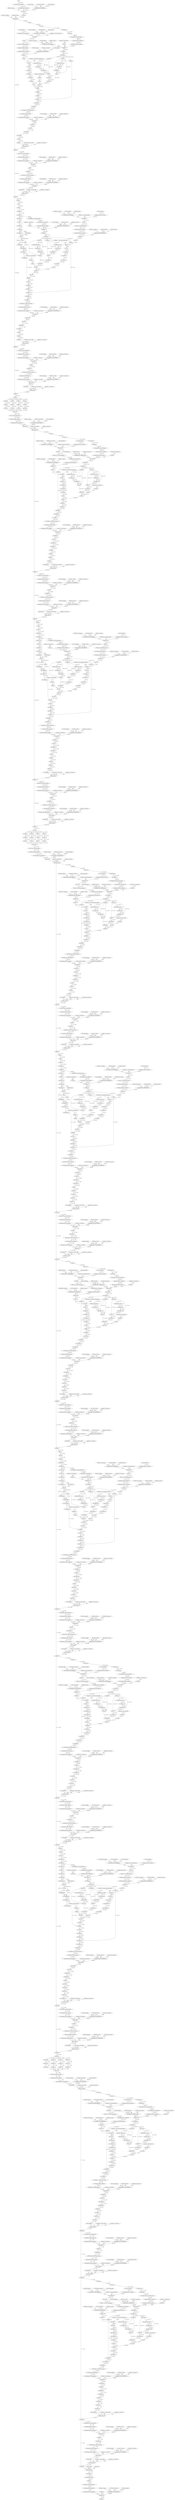 strict digraph {
"0 features_1_0_attn_qkv_bias" [id=0, type="get_attr"];
"1 features_1_0_attn_proj_bias" [id=1, type="get_attr"];
"2 features_1_0_attn_logit_scale" [id=2, type="get_attr"];
"3 features_1_1_attn_qkv_bias" [id=3, type="get_attr"];
"4 features_1_1_attn_proj_bias" [id=4, type="get_attr"];
"5 features_1_1_attn_logit_scale" [id=5, type="get_attr"];
"6 features_3_0_attn_qkv_bias" [id=6, type="get_attr"];
"7 features_3_0_attn_proj_bias" [id=7, type="get_attr"];
"8 features_3_0_attn_logit_scale" [id=8, type="get_attr"];
"9 features_3_1_attn_qkv_bias" [id=9, type="get_attr"];
"10 features_3_1_attn_proj_bias" [id=10, type="get_attr"];
"11 features_3_1_attn_logit_scale" [id=11, type="get_attr"];
"12 features_5_0_attn_qkv_bias" [id=12, type="get_attr"];
"13 features_5_0_attn_proj_bias" [id=13, type="get_attr"];
"14 features_5_0_attn_logit_scale" [id=14, type="get_attr"];
"15 features_5_1_attn_qkv_bias" [id=15, type="get_attr"];
"16 features_5_1_attn_proj_bias" [id=16, type="get_attr"];
"17 features_5_1_attn_logit_scale" [id=17, type="get_attr"];
"18 features_5_2_attn_qkv_bias" [id=18, type="get_attr"];
"19 features_5_2_attn_proj_bias" [id=19, type="get_attr"];
"20 features_5_2_attn_logit_scale" [id=20, type="get_attr"];
"21 features_5_3_attn_qkv_bias" [id=21, type="get_attr"];
"22 features_5_3_attn_proj_bias" [id=22, type="get_attr"];
"23 features_5_3_attn_logit_scale" [id=23, type="get_attr"];
"24 features_5_4_attn_qkv_bias" [id=24, type="get_attr"];
"25 features_5_4_attn_proj_bias" [id=25, type="get_attr"];
"26 features_5_4_attn_logit_scale" [id=26, type="get_attr"];
"27 features_5_5_attn_qkv_bias" [id=27, type="get_attr"];
"28 features_5_5_attn_proj_bias" [id=28, type="get_attr"];
"29 features_5_5_attn_logit_scale" [id=29, type="get_attr"];
"30 features_7_0_attn_qkv_bias" [id=30, type="get_attr"];
"31 features_7_0_attn_proj_bias" [id=31, type="get_attr"];
"32 features_7_0_attn_logit_scale" [id=32, type="get_attr"];
"33 features_7_1_attn_qkv_bias" [id=33, type="get_attr"];
"34 features_7_1_attn_proj_bias" [id=34, type="get_attr"];
"35 features_7_1_attn_logit_scale" [id=35, type="get_attr"];
"36 features_0_0_bias" [id=36, type="get_attr"];
"37 features_0_2_weight" [id=37, type="get_attr"];
"38 features_0_2_bias" [id=38, type="get_attr"];
"39 features_1_0_attn_cpb_mlp_0_bias" [id=39, type="get_attr"];
"40 features_1_0_norm1_weight" [id=40, type="get_attr"];
"41 features_1_0_norm1_bias" [id=41, type="get_attr"];
"42 features_1_0_mlp_0_bias" [id=42, type="get_attr"];
"43 features_1_0_mlp_3_bias" [id=43, type="get_attr"];
"44 features_1_0_norm2_weight" [id=44, type="get_attr"];
"45 features_1_0_norm2_bias" [id=45, type="get_attr"];
"46 features_1_1_attn_cpb_mlp_0_bias" [id=46, type="get_attr"];
"47 features_1_1_norm1_weight" [id=47, type="get_attr"];
"48 features_1_1_norm1_bias" [id=48, type="get_attr"];
"49 features_1_1_mlp_0_bias" [id=49, type="get_attr"];
"50 features_1_1_mlp_3_bias" [id=50, type="get_attr"];
"51 features_1_1_norm2_weight" [id=51, type="get_attr"];
"52 features_1_1_norm2_bias" [id=52, type="get_attr"];
"53 features_2_norm_weight" [id=53, type="get_attr"];
"54 features_2_norm_bias" [id=54, type="get_attr"];
"55 features_3_0_attn_cpb_mlp_0_bias" [id=55, type="get_attr"];
"56 features_3_0_norm1_weight" [id=56, type="get_attr"];
"57 features_3_0_norm1_bias" [id=57, type="get_attr"];
"58 features_3_0_mlp_0_bias" [id=58, type="get_attr"];
"59 features_3_0_mlp_3_bias" [id=59, type="get_attr"];
"60 features_3_0_norm2_weight" [id=60, type="get_attr"];
"61 features_3_0_norm2_bias" [id=61, type="get_attr"];
"62 features_3_1_attn_cpb_mlp_0_bias" [id=62, type="get_attr"];
"63 features_3_1_norm1_weight" [id=63, type="get_attr"];
"64 features_3_1_norm1_bias" [id=64, type="get_attr"];
"65 features_3_1_mlp_0_bias" [id=65, type="get_attr"];
"66 features_3_1_mlp_3_bias" [id=66, type="get_attr"];
"67 features_3_1_norm2_weight" [id=67, type="get_attr"];
"68 features_3_1_norm2_bias" [id=68, type="get_attr"];
"69 features_4_norm_weight" [id=69, type="get_attr"];
"70 features_4_norm_bias" [id=70, type="get_attr"];
"71 features_5_0_attn_cpb_mlp_0_bias" [id=71, type="get_attr"];
"72 features_5_0_norm1_weight" [id=72, type="get_attr"];
"73 features_5_0_norm1_bias" [id=73, type="get_attr"];
"74 features_5_0_mlp_0_bias" [id=74, type="get_attr"];
"75 features_5_0_mlp_3_bias" [id=75, type="get_attr"];
"76 features_5_0_norm2_weight" [id=76, type="get_attr"];
"77 features_5_0_norm2_bias" [id=77, type="get_attr"];
"78 features_5_1_attn_cpb_mlp_0_bias" [id=78, type="get_attr"];
"79 features_5_1_norm1_weight" [id=79, type="get_attr"];
"80 features_5_1_norm1_bias" [id=80, type="get_attr"];
"81 features_5_1_mlp_0_bias" [id=81, type="get_attr"];
"82 features_5_1_mlp_3_bias" [id=82, type="get_attr"];
"83 features_5_1_norm2_weight" [id=83, type="get_attr"];
"84 features_5_1_norm2_bias" [id=84, type="get_attr"];
"85 features_5_2_attn_cpb_mlp_0_bias" [id=85, type="get_attr"];
"86 features_5_2_norm1_weight" [id=86, type="get_attr"];
"87 features_5_2_norm1_bias" [id=87, type="get_attr"];
"88 features_5_2_mlp_0_bias" [id=88, type="get_attr"];
"89 features_5_2_mlp_3_bias" [id=89, type="get_attr"];
"90 features_5_2_norm2_weight" [id=90, type="get_attr"];
"91 features_5_2_norm2_bias" [id=91, type="get_attr"];
"92 features_5_3_attn_cpb_mlp_0_bias" [id=92, type="get_attr"];
"93 features_5_3_norm1_weight" [id=93, type="get_attr"];
"94 features_5_3_norm1_bias" [id=94, type="get_attr"];
"95 features_5_3_mlp_0_bias" [id=95, type="get_attr"];
"96 features_5_3_mlp_3_bias" [id=96, type="get_attr"];
"97 features_5_3_norm2_weight" [id=97, type="get_attr"];
"98 features_5_3_norm2_bias" [id=98, type="get_attr"];
"99 features_5_4_attn_cpb_mlp_0_bias" [id=99, type="get_attr"];
"100 features_5_4_norm1_weight" [id=100, type="get_attr"];
"101 features_5_4_norm1_bias" [id=101, type="get_attr"];
"102 features_5_4_mlp_0_bias" [id=102, type="get_attr"];
"103 features_5_4_mlp_3_bias" [id=103, type="get_attr"];
"104 features_5_4_norm2_weight" [id=104, type="get_attr"];
"105 features_5_4_norm2_bias" [id=105, type="get_attr"];
"106 features_5_5_attn_cpb_mlp_0_bias" [id=106, type="get_attr"];
"107 features_5_5_norm1_weight" [id=107, type="get_attr"];
"108 features_5_5_norm1_bias" [id=108, type="get_attr"];
"109 features_5_5_mlp_0_bias" [id=109, type="get_attr"];
"110 features_5_5_mlp_3_bias" [id=110, type="get_attr"];
"111 features_5_5_norm2_weight" [id=111, type="get_attr"];
"112 features_5_5_norm2_bias" [id=112, type="get_attr"];
"113 features_6_norm_weight" [id=113, type="get_attr"];
"114 features_6_norm_bias" [id=114, type="get_attr"];
"115 features_7_0_attn_cpb_mlp_0_bias" [id=115, type="get_attr"];
"116 features_7_0_norm1_weight" [id=116, type="get_attr"];
"117 features_7_0_norm1_bias" [id=117, type="get_attr"];
"118 features_7_0_mlp_0_bias" [id=118, type="get_attr"];
"119 features_7_0_mlp_3_bias" [id=119, type="get_attr"];
"120 features_7_0_norm2_weight" [id=120, type="get_attr"];
"121 features_7_0_norm2_bias" [id=121, type="get_attr"];
"122 features_7_1_attn_cpb_mlp_0_bias" [id=122, type="get_attr"];
"123 features_7_1_norm1_weight" [id=123, type="get_attr"];
"124 features_7_1_norm1_bias" [id=124, type="get_attr"];
"125 features_7_1_mlp_0_bias" [id=125, type="get_attr"];
"126 features_7_1_mlp_3_bias" [id=126, type="get_attr"];
"127 features_7_1_norm2_weight" [id=127, type="get_attr"];
"128 features_7_1_norm2_bias" [id=128, type="get_attr"];
"129 norm_weight" [id=129, type="get_attr"];
"130 norm_bias" [id=130, type="get_attr"];
"131 head_bias" [id=131, type="get_attr"];
"132 features_1_0_attn_relative_position_index" [id=132, type="get_attr"];
"133 features_1_1_attn_relative_position_index" [id=133, type="get_attr"];
"134 features_3_0_attn_relative_position_index" [id=134, type="get_attr"];
"135 features_3_1_attn_relative_position_index" [id=135, type="get_attr"];
"136 features_5_0_attn_relative_position_index" [id=136, type="get_attr"];
"137 features_5_1_attn_relative_position_index" [id=137, type="get_attr"];
"138 features_5_2_attn_relative_position_index" [id=138, type="get_attr"];
"139 features_5_3_attn_relative_position_index" [id=139, type="get_attr"];
"140 features_5_4_attn_relative_position_index" [id=140, type="get_attr"];
"141 features_5_5_attn_relative_position_index" [id=141, type="get_attr"];
"142 features_7_0_attn_relative_position_index" [id=142, type="get_attr"];
"143 features_7_1_attn_relative_position_index" [id=143, type="get_attr"];
"144 x" [id=144, type=input];
"145 quantize_per_tensor_default" [id=145, type="quantize_per_tensor"];
"146 dequantize_per_tensor_default" [id=146, type="dequantize_per_tensor"];
"147 conv2d_scale_0" [id=147, type="get_attr"];
"148 conv2d_zero_point_0" [id=148, type="get_attr"];
"149 _frozen_param0" [id=149, type="get_attr"];
"150 dequantize_per_channel_default" [id=150, type="dequantize_per_channel"];
"151 conv2d" [id=151, type=conv2d];
"152 permute" [id=152, type=permute];
"153 layer_norm" [id=153, type="layer_norm"];
"154 _frozen_param1" [id=154, type="get_attr"];
"155 dequantize_per_tensor_default_1" [id=155, type="dequantize_per_tensor"];
"156 linear_scale_0" [id=156, type="get_attr"];
"157 linear_zero_point_0" [id=157, type="get_attr"];
"158 _frozen_param2" [id=158, type="get_attr"];
"159 dequantize_per_channel_default_1" [id=159, type="dequantize_per_channel"];
"160 linear" [id=160, type=linear];
"161 relu_" [id=161, type="relu_"];
"162 relu__0_0_nncf_smooth_quant_0" [id=162, type="call_module"];
"163 quantize_per_tensor_default_2" [id=163, type="quantize_per_tensor"];
"164 dequantize_per_tensor_default_2" [id=164, type="dequantize_per_tensor"];
"165 linear_1_scale_0" [id=165, type="get_attr"];
"166 linear_1_zero_point_0" [id=166, type="get_attr"];
"167 _frozen_param3" [id=167, type="get_attr"];
"168 dequantize_per_channel_default_2" [id=168, type="dequantize_per_channel"];
"169 linear_1" [id=169, type=linear];
"170 view" [id=170, type=view];
"171 index" [id=171, type=index];
"172 view_1" [id=172, type=view];
"173 permute_1" [id=173, type=permute];
"174 contiguous" [id=174, type=contiguous];
"175 unsqueeze" [id=175, type=unsqueeze];
"176 sigmoid" [id=176, type=sigmoid];
"177 mul" [id=177, type=mul];
"178 pad" [id=178, type=pad];
"179 view_2" [id=179, type=view];
"180 permute_2" [id=180, type=permute];
"181 reshape" [id=181, type=reshape];
"182 clone" [id=182, type=clone];
"183 reshape_0_0_nncf_smooth_quant_0" [id=183, type="call_module"];
"184 quantize_per_tensor_default_3" [id=184, type="quantize_per_tensor"];
"185 dequantize_per_tensor_default_3" [id=185, type="dequantize_per_tensor"];
"186 linear_2_scale_0" [id=186, type="get_attr"];
"187 linear_2_zero_point_0" [id=187, type="get_attr"];
"188 _frozen_param4" [id=188, type="get_attr"];
"189 dequantize_per_channel_default_3" [id=189, type="dequantize_per_channel"];
"190 linear_2" [id=190, type=linear];
"191 reshape_1" [id=191, type=reshape];
"192 permute_3" [id=192, type=permute];
"193 select" [id=193, type=select];
"194 select_1" [id=194, type=select];
"195 select_2" [id=195, type=select];
"196 linalg_vector_norm" [id=196, type="linalg_vector_norm"];
"197 clamp_min" [id=197, type="clamp_min"];
"198 expand_as" [id=198, type="expand_as"];
"199 div" [id=199, type=div];
"200 linalg_vector_norm_1" [id=200, type="linalg_vector_norm"];
"201 clamp_min_1" [id=201, type="clamp_min"];
"202 expand_as_1" [id=202, type="expand_as"];
"203 div_1" [id=203, type=div];
"204 transpose" [id=204, type=transpose];
"205 matmul" [id=205, type=matmul];
"206 clamp" [id=206, type=clamp];
"207 exp" [id=207, type=exp];
"208 mul_1" [id=208, type=mul];
"209 add" [id=209, type=add];
"210 softmax" [id=210, type=softmax];
"211 dropout" [id=211, type=dropout];
"212 matmul_1" [id=212, type=matmul];
"213 transpose_1" [id=213, type=transpose];
"214 reshape_2" [id=214, type=reshape];
"215 reshape_2_0_0_nncf_smooth_quant_0" [id=215, type="call_module"];
"216 quantize_per_tensor_default_4" [id=216, type="quantize_per_tensor"];
"217 dequantize_per_tensor_default_4" [id=217, type="dequantize_per_tensor"];
"218 linear_3_scale_0" [id=218, type="get_attr"];
"219 linear_3_zero_point_0" [id=219, type="get_attr"];
"220 _frozen_param5" [id=220, type="get_attr"];
"221 dequantize_per_channel_default_4" [id=221, type="dequantize_per_channel"];
"222 linear_3" [id=222, type=linear];
"223 dropout_1" [id=223, type=dropout];
"224 view_3" [id=224, type=view];
"225 permute_4" [id=225, type=permute];
"226 reshape_3" [id=226, type=reshape];
"227 slice_2" [id=227, type=slice];
"228 slice_3" [id=228, type=slice];
"229 layer_norm_1" [id=229, type="layer_norm"];
"230 add_1" [id=230, type=add];
"231 add_1_0_0_nncf_smooth_quant_0" [id=231, type="call_module"];
"232 quantize_per_tensor_default_5" [id=232, type="quantize_per_tensor"];
"233 dequantize_per_tensor_default_5" [id=233, type="dequantize_per_tensor"];
"234 linear_4_scale_0" [id=234, type="get_attr"];
"235 linear_4_zero_point_0" [id=235, type="get_attr"];
"236 _frozen_param6" [id=236, type="get_attr"];
"237 dequantize_per_channel_default_5" [id=237, type="dequantize_per_channel"];
"238 linear_4" [id=238, type=linear];
"239 gelu" [id=239, type=gelu];
"240 dropout_2" [id=240, type=dropout];
"241 dropout_2_0_0_nncf_smooth_quant_0" [id=241, type="call_module"];
"242 quantize_per_tensor_default_6" [id=242, type="quantize_per_tensor"];
"243 dequantize_per_tensor_default_6" [id=243, type="dequantize_per_tensor"];
"244 linear_5_scale_0" [id=244, type="get_attr"];
"245 linear_5_zero_point_0" [id=245, type="get_attr"];
"246 _frozen_param7" [id=246, type="get_attr"];
"247 dequantize_per_channel_default_6" [id=247, type="dequantize_per_channel"];
"248 linear_5" [id=248, type=linear];
"249 dropout_3" [id=249, type=dropout];
"250 layer_norm_2" [id=250, type="layer_norm"];
"251 add_2" [id=251, type=add];
"252 _frozen_param8" [id=252, type="get_attr"];
"253 dequantize_per_tensor_default_7" [id=253, type="dequantize_per_tensor"];
"254 linear_6_scale_0" [id=254, type="get_attr"];
"255 linear_6_zero_point_0" [id=255, type="get_attr"];
"256 _frozen_param9" [id=256, type="get_attr"];
"257 dequantize_per_channel_default_7" [id=257, type="dequantize_per_channel"];
"258 linear_6" [id=258, type=linear];
"259 relu__1" [id=259, type="relu_"];
"260 relu__1_0_0_nncf_smooth_quant_0" [id=260, type="call_module"];
"261 quantize_per_tensor_default_8" [id=261, type="quantize_per_tensor"];
"262 dequantize_per_tensor_default_8" [id=262, type="dequantize_per_tensor"];
"263 linear_7_scale_0" [id=263, type="get_attr"];
"264 linear_7_zero_point_0" [id=264, type="get_attr"];
"265 _frozen_param10" [id=265, type="get_attr"];
"266 dequantize_per_channel_default_8" [id=266, type="dequantize_per_channel"];
"267 linear_7" [id=267, type=linear];
"268 view_4" [id=268, type=view];
"269 index_1" [id=269, type=index];
"270 view_5" [id=270, type=view];
"271 permute_5" [id=271, type=permute];
"272 contiguous_1" [id=272, type=contiguous];
"273 unsqueeze_1" [id=273, type=unsqueeze];
"274 sigmoid_1" [id=274, type=sigmoid];
"275 mul_2" [id=275, type=mul];
"276 pad_1" [id=276, type=pad];
"277 roll" [id=277, type=roll];
"278 view_6" [id=278, type=view];
"279 permute_6" [id=279, type=permute];
"280 reshape_4" [id=280, type=reshape];
"281 clone_1" [id=281, type=clone];
"282 reshape_4_0_0_nncf_smooth_quant_0" [id=282, type="call_module"];
"283 quantize_per_tensor_default_9" [id=283, type="quantize_per_tensor"];
"284 dequantize_per_tensor_default_9" [id=284, type="dequantize_per_tensor"];
"285 linear_8_scale_0" [id=285, type="get_attr"];
"286 linear_8_zero_point_0" [id=286, type="get_attr"];
"287 _frozen_param11" [id=287, type="get_attr"];
"288 dequantize_per_channel_default_9" [id=288, type="dequantize_per_channel"];
"289 linear_8" [id=289, type=linear];
"290 reshape_5" [id=290, type=reshape];
"291 permute_7" [id=291, type=permute];
"292 select_3" [id=292, type=select];
"293 select_4" [id=293, type=select];
"294 select_5" [id=294, type=select];
"295 linalg_vector_norm_2" [id=295, type="linalg_vector_norm"];
"296 clamp_min_2" [id=296, type="clamp_min"];
"297 expand_as_2" [id=297, type="expand_as"];
"298 div_2" [id=298, type=div];
"299 linalg_vector_norm_3" [id=299, type="linalg_vector_norm"];
"300 clamp_min_3" [id=300, type="clamp_min"];
"301 expand_as_3" [id=301, type="expand_as"];
"302 div_3" [id=302, type=div];
"303 transpose_2" [id=303, type=transpose];
"304 matmul_2" [id=304, type=matmul];
"305 clamp_1" [id=305, type=clamp];
"306 exp_1" [id=306, type=exp];
"307 mul_3" [id=307, type=mul];
"308 add_3" [id=308, type=add];
"309 new_zeros" [id=309, type="new_zeros"];
"310 view_7" [id=310, type=view];
"311 permute_8" [id=311, type=permute];
"312 reshape_6" [id=312, type=reshape];
"313 unsqueeze_2" [id=313, type=unsqueeze];
"314 unsqueeze_3" [id=314, type=unsqueeze];
"315 sub" [id=315, type=sub];
"316 ne" [id=316, type=ne];
"317 masked_fill" [id=317, type="masked_fill"];
"318 eq" [id=318, type=eq];
"319 masked_fill_1" [id=319, type="masked_fill"];
"320 view_8" [id=320, type=view];
"321 unsqueeze_4" [id=321, type=unsqueeze];
"322 unsqueeze_5" [id=322, type=unsqueeze];
"323 add_4" [id=323, type=add];
"324 view_9" [id=324, type=view];
"325 softmax_1" [id=325, type=softmax];
"326 dropout_4" [id=326, type=dropout];
"327 matmul_3" [id=327, type=matmul];
"328 transpose_3" [id=328, type=transpose];
"329 reshape_7" [id=329, type=reshape];
"330 reshape_7_0_0_nncf_smooth_quant_0" [id=330, type="call_module"];
"331 quantize_per_tensor_default_10" [id=331, type="quantize_per_tensor"];
"332 dequantize_per_tensor_default_10" [id=332, type="dequantize_per_tensor"];
"333 linear_9_scale_0" [id=333, type="get_attr"];
"334 linear_9_zero_point_0" [id=334, type="get_attr"];
"335 _frozen_param12" [id=335, type="get_attr"];
"336 dequantize_per_channel_default_10" [id=336, type="dequantize_per_channel"];
"337 linear_9" [id=337, type=linear];
"338 dropout_5" [id=338, type=dropout];
"339 view_10" [id=339, type=view];
"340 permute_9" [id=340, type=permute];
"341 reshape_8" [id=341, type=reshape];
"342 roll_1" [id=342, type=roll];
"343 slice_23" [id=343, type=slice];
"344 slice_24" [id=344, type=slice];
"345 layer_norm_3" [id=345, type="layer_norm"];
"346 add_5" [id=346, type=add];
"347 add_5_0_0_nncf_smooth_quant_0" [id=347, type="call_module"];
"348 quantize_per_tensor_default_11" [id=348, type="quantize_per_tensor"];
"349 dequantize_per_tensor_default_11" [id=349, type="dequantize_per_tensor"];
"350 linear_10_scale_0" [id=350, type="get_attr"];
"351 linear_10_zero_point_0" [id=351, type="get_attr"];
"352 _frozen_param13" [id=352, type="get_attr"];
"353 dequantize_per_channel_default_11" [id=353, type="dequantize_per_channel"];
"354 linear_10" [id=354, type=linear];
"355 gelu_1" [id=355, type=gelu];
"356 dropout_6" [id=356, type=dropout];
"357 dropout_6_0_0_nncf_smooth_quant_0" [id=357, type="call_module"];
"358 quantize_per_tensor_default_12" [id=358, type="quantize_per_tensor"];
"359 dequantize_per_tensor_default_12" [id=359, type="dequantize_per_tensor"];
"360 linear_11_scale_0" [id=360, type="get_attr"];
"361 linear_11_zero_point_0" [id=361, type="get_attr"];
"362 _frozen_param14" [id=362, type="get_attr"];
"363 dequantize_per_channel_default_12" [id=363, type="dequantize_per_channel"];
"364 linear_11" [id=364, type=linear];
"365 dropout_7" [id=365, type=dropout];
"366 layer_norm_4" [id=366, type="layer_norm"];
"367 add_6" [id=367, type=add];
"368 pad_2" [id=368, type=pad];
"369 slice_25" [id=369, type=slice];
"370 slice_26" [id=370, type=slice];
"371 slice_27" [id=371, type=slice];
"372 slice_28" [id=372, type=slice];
"373 slice_29" [id=373, type=slice];
"374 slice_30" [id=374, type=slice];
"375 slice_31" [id=375, type=slice];
"376 slice_32" [id=376, type=slice];
"377 slice_33" [id=377, type=slice];
"378 slice_34" [id=378, type=slice];
"379 slice_35" [id=379, type=slice];
"380 slice_36" [id=380, type=slice];
"381 cat" [id=381, type=cat];
"382 cat_0_0_nncf_smooth_quant_0" [id=382, type="call_module"];
"383 quantize_per_tensor_default_13" [id=383, type="quantize_per_tensor"];
"384 dequantize_per_tensor_default_13" [id=384, type="dequantize_per_tensor"];
"385 linear_12_scale_0" [id=385, type="get_attr"];
"386 linear_12_zero_point_0" [id=386, type="get_attr"];
"387 _frozen_param15" [id=387, type="get_attr"];
"388 dequantize_per_channel_default_13" [id=388, type="dequantize_per_channel"];
"389 linear_12" [id=389, type=linear];
"390 layer_norm_5" [id=390, type="layer_norm"];
"391 _frozen_param16" [id=391, type="get_attr"];
"392 dequantize_per_tensor_default_14" [id=392, type="dequantize_per_tensor"];
"393 linear_13_scale_0" [id=393, type="get_attr"];
"394 linear_13_zero_point_0" [id=394, type="get_attr"];
"395 _frozen_param17" [id=395, type="get_attr"];
"396 dequantize_per_channel_default_14" [id=396, type="dequantize_per_channel"];
"397 linear_13" [id=397, type=linear];
"398 relu__2" [id=398, type="relu_"];
"399 relu__2_0_0_nncf_smooth_quant_0" [id=399, type="call_module"];
"400 quantize_per_tensor_default_15" [id=400, type="quantize_per_tensor"];
"401 dequantize_per_tensor_default_15" [id=401, type="dequantize_per_tensor"];
"402 linear_14_scale_0" [id=402, type="get_attr"];
"403 linear_14_zero_point_0" [id=403, type="get_attr"];
"404 _frozen_param18" [id=404, type="get_attr"];
"405 dequantize_per_channel_default_15" [id=405, type="dequantize_per_channel"];
"406 linear_14" [id=406, type=linear];
"407 view_11" [id=407, type=view];
"408 index_2" [id=408, type=index];
"409 view_12" [id=409, type=view];
"410 permute_10" [id=410, type=permute];
"411 contiguous_2" [id=411, type=contiguous];
"412 unsqueeze_6" [id=412, type=unsqueeze];
"413 sigmoid_2" [id=413, type=sigmoid];
"414 mul_4" [id=414, type=mul];
"415 pad_3" [id=415, type=pad];
"416 view_13" [id=416, type=view];
"417 permute_11" [id=417, type=permute];
"418 reshape_9" [id=418, type=reshape];
"419 clone_2" [id=419, type=clone];
"420 reshape_9_0_0_nncf_smooth_quant_0" [id=420, type="call_module"];
"421 quantize_per_tensor_default_16" [id=421, type="quantize_per_tensor"];
"422 dequantize_per_tensor_default_16" [id=422, type="dequantize_per_tensor"];
"423 linear_15_scale_0" [id=423, type="get_attr"];
"424 linear_15_zero_point_0" [id=424, type="get_attr"];
"425 _frozen_param19" [id=425, type="get_attr"];
"426 dequantize_per_channel_default_16" [id=426, type="dequantize_per_channel"];
"427 linear_15" [id=427, type=linear];
"428 reshape_10" [id=428, type=reshape];
"429 permute_12" [id=429, type=permute];
"430 select_6" [id=430, type=select];
"431 select_7" [id=431, type=select];
"432 select_8" [id=432, type=select];
"433 linalg_vector_norm_4" [id=433, type="linalg_vector_norm"];
"434 clamp_min_4" [id=434, type="clamp_min"];
"435 expand_as_4" [id=435, type="expand_as"];
"436 div_4" [id=436, type=div];
"437 linalg_vector_norm_5" [id=437, type="linalg_vector_norm"];
"438 clamp_min_5" [id=438, type="clamp_min"];
"439 expand_as_5" [id=439, type="expand_as"];
"440 div_5" [id=440, type=div];
"441 transpose_4" [id=441, type=transpose];
"442 matmul_4" [id=442, type=matmul];
"443 clamp_2" [id=443, type=clamp];
"444 exp_2" [id=444, type=exp];
"445 mul_5" [id=445, type=mul];
"446 add_7" [id=446, type=add];
"447 softmax_2" [id=447, type=softmax];
"448 dropout_8" [id=448, type=dropout];
"449 matmul_5" [id=449, type=matmul];
"450 transpose_5" [id=450, type=transpose];
"451 reshape_11" [id=451, type=reshape];
"452 reshape_11_0_0_nncf_smooth_quant_0" [id=452, type="call_module"];
"453 quantize_per_tensor_default_17" [id=453, type="quantize_per_tensor"];
"454 dequantize_per_tensor_default_17" [id=454, type="dequantize_per_tensor"];
"455 linear_16_scale_0" [id=455, type="get_attr"];
"456 linear_16_zero_point_0" [id=456, type="get_attr"];
"457 _frozen_param20" [id=457, type="get_attr"];
"458 dequantize_per_channel_default_17" [id=458, type="dequantize_per_channel"];
"459 linear_16" [id=459, type=linear];
"460 dropout_9" [id=460, type=dropout];
"461 view_14" [id=461, type=view];
"462 permute_13" [id=462, type=permute];
"463 reshape_12" [id=463, type=reshape];
"464 slice_38" [id=464, type=slice];
"465 slice_39" [id=465, type=slice];
"466 slice_40" [id=466, type=slice];
"467 slice_41" [id=467, type=slice];
"468 contiguous_3" [id=468, type=contiguous];
"469 layer_norm_6" [id=469, type="layer_norm"];
"470 add_8" [id=470, type=add];
"471 add_8_0_0_nncf_smooth_quant_0" [id=471, type="call_module"];
"472 quantize_per_tensor_default_18" [id=472, type="quantize_per_tensor"];
"473 dequantize_per_tensor_default_18" [id=473, type="dequantize_per_tensor"];
"474 linear_17_scale_0" [id=474, type="get_attr"];
"475 linear_17_zero_point_0" [id=475, type="get_attr"];
"476 _frozen_param21" [id=476, type="get_attr"];
"477 dequantize_per_channel_default_18" [id=477, type="dequantize_per_channel"];
"478 linear_17" [id=478, type=linear];
"479 gelu_2" [id=479, type=gelu];
"480 dropout_10" [id=480, type=dropout];
"481 dropout_10_0_0_nncf_smooth_quant_0" [id=481, type="call_module"];
"482 quantize_per_tensor_default_19" [id=482, type="quantize_per_tensor"];
"483 dequantize_per_tensor_default_19" [id=483, type="dequantize_per_tensor"];
"484 linear_18_scale_0" [id=484, type="get_attr"];
"485 linear_18_zero_point_0" [id=485, type="get_attr"];
"486 _frozen_param22" [id=486, type="get_attr"];
"487 dequantize_per_channel_default_19" [id=487, type="dequantize_per_channel"];
"488 linear_18" [id=488, type=linear];
"489 dropout_11" [id=489, type=dropout];
"490 layer_norm_7" [id=490, type="layer_norm"];
"491 add_9" [id=491, type=add];
"492 _frozen_param23" [id=492, type="get_attr"];
"493 dequantize_per_tensor_default_20" [id=493, type="dequantize_per_tensor"];
"494 linear_19_scale_0" [id=494, type="get_attr"];
"495 linear_19_zero_point_0" [id=495, type="get_attr"];
"496 _frozen_param24" [id=496, type="get_attr"];
"497 dequantize_per_channel_default_20" [id=497, type="dequantize_per_channel"];
"498 linear_19" [id=498, type=linear];
"499 relu__3" [id=499, type="relu_"];
"500 relu__3_0_0_nncf_smooth_quant_0" [id=500, type="call_module"];
"501 quantize_per_tensor_default_21" [id=501, type="quantize_per_tensor"];
"502 dequantize_per_tensor_default_21" [id=502, type="dequantize_per_tensor"];
"503 linear_20_scale_0" [id=503, type="get_attr"];
"504 linear_20_zero_point_0" [id=504, type="get_attr"];
"505 _frozen_param25" [id=505, type="get_attr"];
"506 dequantize_per_channel_default_21" [id=506, type="dequantize_per_channel"];
"507 linear_20" [id=507, type=linear];
"508 view_15" [id=508, type=view];
"509 index_3" [id=509, type=index];
"510 view_16" [id=510, type=view];
"511 permute_14" [id=511, type=permute];
"512 contiguous_4" [id=512, type=contiguous];
"513 unsqueeze_7" [id=513, type=unsqueeze];
"514 sigmoid_3" [id=514, type=sigmoid];
"515 mul_6" [id=515, type=mul];
"516 pad_4" [id=516, type=pad];
"517 roll_2" [id=517, type=roll];
"518 view_17" [id=518, type=view];
"519 permute_15" [id=519, type=permute];
"520 reshape_13" [id=520, type=reshape];
"521 clone_3" [id=521, type=clone];
"522 reshape_13_0_0_nncf_smooth_quant_0" [id=522, type="call_module"];
"523 quantize_per_tensor_default_22" [id=523, type="quantize_per_tensor"];
"524 dequantize_per_tensor_default_22" [id=524, type="dequantize_per_tensor"];
"525 linear_21_scale_0" [id=525, type="get_attr"];
"526 linear_21_zero_point_0" [id=526, type="get_attr"];
"527 _frozen_param26" [id=527, type="get_attr"];
"528 dequantize_per_channel_default_22" [id=528, type="dequantize_per_channel"];
"529 linear_21" [id=529, type=linear];
"530 reshape_14" [id=530, type=reshape];
"531 permute_16" [id=531, type=permute];
"532 select_9" [id=532, type=select];
"533 select_10" [id=533, type=select];
"534 select_11" [id=534, type=select];
"535 linalg_vector_norm_6" [id=535, type="linalg_vector_norm"];
"536 clamp_min_6" [id=536, type="clamp_min"];
"537 expand_as_6" [id=537, type="expand_as"];
"538 div_6" [id=538, type=div];
"539 linalg_vector_norm_7" [id=539, type="linalg_vector_norm"];
"540 clamp_min_7" [id=540, type="clamp_min"];
"541 expand_as_7" [id=541, type="expand_as"];
"542 div_7" [id=542, type=div];
"543 transpose_6" [id=543, type=transpose];
"544 matmul_6" [id=544, type=matmul];
"545 clamp_3" [id=545, type=clamp];
"546 exp_3" [id=546, type=exp];
"547 mul_7" [id=547, type=mul];
"548 add_10" [id=548, type=add];
"549 new_zeros_1" [id=549, type="new_zeros"];
"550 view_18" [id=550, type=view];
"551 permute_17" [id=551, type=permute];
"552 reshape_15" [id=552, type=reshape];
"553 unsqueeze_8" [id=553, type=unsqueeze];
"554 unsqueeze_9" [id=554, type=unsqueeze];
"555 sub_1" [id=555, type=sub];
"556 ne_1" [id=556, type=ne];
"557 masked_fill_2" [id=557, type="masked_fill"];
"558 eq_1" [id=558, type=eq];
"559 masked_fill_3" [id=559, type="masked_fill"];
"560 view_19" [id=560, type=view];
"561 unsqueeze_10" [id=561, type=unsqueeze];
"562 unsqueeze_11" [id=562, type=unsqueeze];
"563 add_11" [id=563, type=add];
"564 view_20" [id=564, type=view];
"565 softmax_3" [id=565, type=softmax];
"566 dropout_12" [id=566, type=dropout];
"567 matmul_7" [id=567, type=matmul];
"568 transpose_7" [id=568, type=transpose];
"569 reshape_16" [id=569, type=reshape];
"570 reshape_16_0_0_nncf_smooth_quant_0" [id=570, type="call_module"];
"571 quantize_per_tensor_default_23" [id=571, type="quantize_per_tensor"];
"572 dequantize_per_tensor_default_23" [id=572, type="dequantize_per_tensor"];
"573 linear_22_scale_0" [id=573, type="get_attr"];
"574 linear_22_zero_point_0" [id=574, type="get_attr"];
"575 _frozen_param27" [id=575, type="get_attr"];
"576 dequantize_per_channel_default_23" [id=576, type="dequantize_per_channel"];
"577 linear_22" [id=577, type=linear];
"578 dropout_13" [id=578, type=dropout];
"579 view_21" [id=579, type=view];
"580 permute_18" [id=580, type=permute];
"581 reshape_17" [id=581, type=reshape];
"582 roll_3" [id=582, type=roll];
"583 slice_61" [id=583, type=slice];
"584 slice_62" [id=584, type=slice];
"585 slice_63" [id=585, type=slice];
"586 slice_64" [id=586, type=slice];
"587 contiguous_5" [id=587, type=contiguous];
"588 layer_norm_8" [id=588, type="layer_norm"];
"589 add_12" [id=589, type=add];
"590 add_12_0_0_nncf_smooth_quant_0" [id=590, type="call_module"];
"591 quantize_per_tensor_default_24" [id=591, type="quantize_per_tensor"];
"592 dequantize_per_tensor_default_24" [id=592, type="dequantize_per_tensor"];
"593 linear_23_scale_0" [id=593, type="get_attr"];
"594 linear_23_zero_point_0" [id=594, type="get_attr"];
"595 _frozen_param28" [id=595, type="get_attr"];
"596 dequantize_per_channel_default_24" [id=596, type="dequantize_per_channel"];
"597 linear_23" [id=597, type=linear];
"598 gelu_3" [id=598, type=gelu];
"599 dropout_14" [id=599, type=dropout];
"600 dropout_14_0_0_nncf_smooth_quant_0" [id=600, type="call_module"];
"601 quantize_per_tensor_default_25" [id=601, type="quantize_per_tensor"];
"602 dequantize_per_tensor_default_25" [id=602, type="dequantize_per_tensor"];
"603 linear_24_scale_0" [id=603, type="get_attr"];
"604 linear_24_zero_point_0" [id=604, type="get_attr"];
"605 _frozen_param29" [id=605, type="get_attr"];
"606 dequantize_per_channel_default_25" [id=606, type="dequantize_per_channel"];
"607 linear_24" [id=607, type=linear];
"608 dropout_15" [id=608, type=dropout];
"609 layer_norm_9" [id=609, type="layer_norm"];
"610 add_13" [id=610, type=add];
"611 pad_5" [id=611, type=pad];
"612 slice_65" [id=612, type=slice];
"613 slice_66" [id=613, type=slice];
"614 slice_67" [id=614, type=slice];
"615 slice_68" [id=615, type=slice];
"616 slice_69" [id=616, type=slice];
"617 slice_70" [id=617, type=slice];
"618 slice_71" [id=618, type=slice];
"619 slice_72" [id=619, type=slice];
"620 slice_73" [id=620, type=slice];
"621 slice_74" [id=621, type=slice];
"622 slice_75" [id=622, type=slice];
"623 slice_76" [id=623, type=slice];
"624 cat_1" [id=624, type=cat];
"625 cat_1_0_0_nncf_smooth_quant_0" [id=625, type="call_module"];
"626 quantize_per_tensor_default_26" [id=626, type="quantize_per_tensor"];
"627 dequantize_per_tensor_default_26" [id=627, type="dequantize_per_tensor"];
"628 linear_25_scale_0" [id=628, type="get_attr"];
"629 linear_25_zero_point_0" [id=629, type="get_attr"];
"630 _frozen_param30" [id=630, type="get_attr"];
"631 dequantize_per_channel_default_26" [id=631, type="dequantize_per_channel"];
"632 linear_25" [id=632, type=linear];
"633 layer_norm_10" [id=633, type="layer_norm"];
"634 _frozen_param31" [id=634, type="get_attr"];
"635 dequantize_per_tensor_default_27" [id=635, type="dequantize_per_tensor"];
"636 linear_26_scale_0" [id=636, type="get_attr"];
"637 linear_26_zero_point_0" [id=637, type="get_attr"];
"638 _frozen_param32" [id=638, type="get_attr"];
"639 dequantize_per_channel_default_27" [id=639, type="dequantize_per_channel"];
"640 linear_26" [id=640, type=linear];
"641 relu__4" [id=641, type="relu_"];
"642 relu__4_0_0_nncf_smooth_quant_0" [id=642, type="call_module"];
"643 quantize_per_tensor_default_28" [id=643, type="quantize_per_tensor"];
"644 dequantize_per_tensor_default_28" [id=644, type="dequantize_per_tensor"];
"645 linear_27_scale_0" [id=645, type="get_attr"];
"646 linear_27_zero_point_0" [id=646, type="get_attr"];
"647 _frozen_param33" [id=647, type="get_attr"];
"648 dequantize_per_channel_default_28" [id=648, type="dequantize_per_channel"];
"649 linear_27" [id=649, type=linear];
"650 view_22" [id=650, type=view];
"651 index_4" [id=651, type=index];
"652 view_23" [id=652, type=view];
"653 permute_19" [id=653, type=permute];
"654 contiguous_6" [id=654, type=contiguous];
"655 unsqueeze_12" [id=655, type=unsqueeze];
"656 sigmoid_4" [id=656, type=sigmoid];
"657 mul_8" [id=657, type=mul];
"658 pad_6" [id=658, type=pad];
"659 view_24" [id=659, type=view];
"660 permute_20" [id=660, type=permute];
"661 reshape_18" [id=661, type=reshape];
"662 clone_4" [id=662, type=clone];
"663 reshape_18_0_0_nncf_smooth_quant_0" [id=663, type="call_module"];
"664 quantize_per_tensor_default_29" [id=664, type="quantize_per_tensor"];
"665 dequantize_per_tensor_default_29" [id=665, type="dequantize_per_tensor"];
"666 linear_28_scale_0" [id=666, type="get_attr"];
"667 linear_28_zero_point_0" [id=667, type="get_attr"];
"668 _frozen_param34" [id=668, type="get_attr"];
"669 dequantize_per_channel_default_29" [id=669, type="dequantize_per_channel"];
"670 linear_28" [id=670, type=linear];
"671 reshape_19" [id=671, type=reshape];
"672 permute_21" [id=672, type=permute];
"673 select_12" [id=673, type=select];
"674 select_13" [id=674, type=select];
"675 select_14" [id=675, type=select];
"676 linalg_vector_norm_8" [id=676, type="linalg_vector_norm"];
"677 clamp_min_8" [id=677, type="clamp_min"];
"678 expand_as_8" [id=678, type="expand_as"];
"679 div_8" [id=679, type=div];
"680 linalg_vector_norm_9" [id=680, type="linalg_vector_norm"];
"681 clamp_min_9" [id=681, type="clamp_min"];
"682 expand_as_9" [id=682, type="expand_as"];
"683 div_9" [id=683, type=div];
"684 transpose_8" [id=684, type=transpose];
"685 matmul_8" [id=685, type=matmul];
"686 clamp_4" [id=686, type=clamp];
"687 exp_4" [id=687, type=exp];
"688 mul_9" [id=688, type=mul];
"689 add_14" [id=689, type=add];
"690 softmax_4" [id=690, type=softmax];
"691 dropout_16" [id=691, type=dropout];
"692 matmul_9" [id=692, type=matmul];
"693 transpose_9" [id=693, type=transpose];
"694 reshape_20" [id=694, type=reshape];
"695 reshape_20_0_0_nncf_smooth_quant_0" [id=695, type="call_module"];
"696 quantize_per_tensor_default_30" [id=696, type="quantize_per_tensor"];
"697 dequantize_per_tensor_default_30" [id=697, type="dequantize_per_tensor"];
"698 linear_29_scale_0" [id=698, type="get_attr"];
"699 linear_29_zero_point_0" [id=699, type="get_attr"];
"700 _frozen_param35" [id=700, type="get_attr"];
"701 dequantize_per_channel_default_30" [id=701, type="dequantize_per_channel"];
"702 linear_29" [id=702, type=linear];
"703 dropout_17" [id=703, type=dropout];
"704 view_25" [id=704, type=view];
"705 permute_22" [id=705, type=permute];
"706 reshape_21" [id=706, type=reshape];
"707 slice_78" [id=707, type=slice];
"708 slice_79" [id=708, type=slice];
"709 slice_80" [id=709, type=slice];
"710 slice_81" [id=710, type=slice];
"711 contiguous_7" [id=711, type=contiguous];
"712 layer_norm_11" [id=712, type="layer_norm"];
"713 add_15" [id=713, type=add];
"714 add_15_0_0_nncf_smooth_quant_0" [id=714, type="call_module"];
"715 quantize_per_tensor_default_31" [id=715, type="quantize_per_tensor"];
"716 dequantize_per_tensor_default_31" [id=716, type="dequantize_per_tensor"];
"717 linear_30_scale_0" [id=717, type="get_attr"];
"718 linear_30_zero_point_0" [id=718, type="get_attr"];
"719 _frozen_param36" [id=719, type="get_attr"];
"720 dequantize_per_channel_default_31" [id=720, type="dequantize_per_channel"];
"721 linear_30" [id=721, type=linear];
"722 gelu_4" [id=722, type=gelu];
"723 dropout_18" [id=723, type=dropout];
"724 dropout_18_0_0_nncf_smooth_quant_0" [id=724, type="call_module"];
"725 quantize_per_tensor_default_32" [id=725, type="quantize_per_tensor"];
"726 dequantize_per_tensor_default_32" [id=726, type="dequantize_per_tensor"];
"727 linear_31_scale_0" [id=727, type="get_attr"];
"728 linear_31_zero_point_0" [id=728, type="get_attr"];
"729 _frozen_param37" [id=729, type="get_attr"];
"730 dequantize_per_channel_default_32" [id=730, type="dequantize_per_channel"];
"731 linear_31" [id=731, type=linear];
"732 dropout_19" [id=732, type=dropout];
"733 layer_norm_12" [id=733, type="layer_norm"];
"734 add_16" [id=734, type=add];
"735 _frozen_param38" [id=735, type="get_attr"];
"736 dequantize_per_tensor_default_33" [id=736, type="dequantize_per_tensor"];
"737 linear_32_scale_0" [id=737, type="get_attr"];
"738 linear_32_zero_point_0" [id=738, type="get_attr"];
"739 _frozen_param39" [id=739, type="get_attr"];
"740 dequantize_per_channel_default_33" [id=740, type="dequantize_per_channel"];
"741 linear_32" [id=741, type=linear];
"742 relu__5" [id=742, type="relu_"];
"743 relu__5_0_0_nncf_smooth_quant_0" [id=743, type="call_module"];
"744 quantize_per_tensor_default_34" [id=744, type="quantize_per_tensor"];
"745 dequantize_per_tensor_default_34" [id=745, type="dequantize_per_tensor"];
"746 linear_33_scale_0" [id=746, type="get_attr"];
"747 linear_33_zero_point_0" [id=747, type="get_attr"];
"748 _frozen_param40" [id=748, type="get_attr"];
"749 dequantize_per_channel_default_34" [id=749, type="dequantize_per_channel"];
"750 linear_33" [id=750, type=linear];
"751 view_26" [id=751, type=view];
"752 index_5" [id=752, type=index];
"753 view_27" [id=753, type=view];
"754 permute_23" [id=754, type=permute];
"755 contiguous_8" [id=755, type=contiguous];
"756 unsqueeze_13" [id=756, type=unsqueeze];
"757 sigmoid_5" [id=757, type=sigmoid];
"758 mul_10" [id=758, type=mul];
"759 pad_7" [id=759, type=pad];
"760 roll_4" [id=760, type=roll];
"761 view_28" [id=761, type=view];
"762 permute_24" [id=762, type=permute];
"763 reshape_22" [id=763, type=reshape];
"764 clone_5" [id=764, type=clone];
"765 reshape_22_0_0_nncf_smooth_quant_0" [id=765, type="call_module"];
"766 quantize_per_tensor_default_35" [id=766, type="quantize_per_tensor"];
"767 dequantize_per_tensor_default_35" [id=767, type="dequantize_per_tensor"];
"768 linear_34_scale_0" [id=768, type="get_attr"];
"769 linear_34_zero_point_0" [id=769, type="get_attr"];
"770 _frozen_param41" [id=770, type="get_attr"];
"771 dequantize_per_channel_default_35" [id=771, type="dequantize_per_channel"];
"772 linear_34" [id=772, type=linear];
"773 reshape_23" [id=773, type=reshape];
"774 permute_25" [id=774, type=permute];
"775 select_15" [id=775, type=select];
"776 select_16" [id=776, type=select];
"777 select_17" [id=777, type=select];
"778 linalg_vector_norm_10" [id=778, type="linalg_vector_norm"];
"779 clamp_min_10" [id=779, type="clamp_min"];
"780 expand_as_10" [id=780, type="expand_as"];
"781 div_10" [id=781, type=div];
"782 linalg_vector_norm_11" [id=782, type="linalg_vector_norm"];
"783 clamp_min_11" [id=783, type="clamp_min"];
"784 expand_as_11" [id=784, type="expand_as"];
"785 div_11" [id=785, type=div];
"786 transpose_10" [id=786, type=transpose];
"787 matmul_10" [id=787, type=matmul];
"788 clamp_5" [id=788, type=clamp];
"789 exp_5" [id=789, type=exp];
"790 mul_11" [id=790, type=mul];
"791 add_17" [id=791, type=add];
"792 new_zeros_2" [id=792, type="new_zeros"];
"793 view_29" [id=793, type=view];
"794 permute_26" [id=794, type=permute];
"795 reshape_24" [id=795, type=reshape];
"796 unsqueeze_14" [id=796, type=unsqueeze];
"797 unsqueeze_15" [id=797, type=unsqueeze];
"798 sub_2" [id=798, type=sub];
"799 ne_2" [id=799, type=ne];
"800 masked_fill_4" [id=800, type="masked_fill"];
"801 eq_2" [id=801, type=eq];
"802 masked_fill_5" [id=802, type="masked_fill"];
"803 view_30" [id=803, type=view];
"804 unsqueeze_16" [id=804, type=unsqueeze];
"805 unsqueeze_17" [id=805, type=unsqueeze];
"806 add_18" [id=806, type=add];
"807 view_31" [id=807, type=view];
"808 softmax_5" [id=808, type=softmax];
"809 dropout_20" [id=809, type=dropout];
"810 matmul_11" [id=810, type=matmul];
"811 transpose_11" [id=811, type=transpose];
"812 reshape_25" [id=812, type=reshape];
"813 reshape_25_0_0_nncf_smooth_quant_0" [id=813, type="call_module"];
"814 quantize_per_tensor_default_36" [id=814, type="quantize_per_tensor"];
"815 dequantize_per_tensor_default_36" [id=815, type="dequantize_per_tensor"];
"816 linear_35_scale_0" [id=816, type="get_attr"];
"817 linear_35_zero_point_0" [id=817, type="get_attr"];
"818 _frozen_param42" [id=818, type="get_attr"];
"819 dequantize_per_channel_default_36" [id=819, type="dequantize_per_channel"];
"820 linear_35" [id=820, type=linear];
"821 dropout_21" [id=821, type=dropout];
"822 view_32" [id=822, type=view];
"823 permute_27" [id=823, type=permute];
"824 reshape_26" [id=824, type=reshape];
"825 roll_5" [id=825, type=roll];
"826 slice_101" [id=826, type=slice];
"827 slice_102" [id=827, type=slice];
"828 slice_103" [id=828, type=slice];
"829 slice_104" [id=829, type=slice];
"830 contiguous_9" [id=830, type=contiguous];
"831 layer_norm_13" [id=831, type="layer_norm"];
"832 add_19" [id=832, type=add];
"833 add_19_0_0_nncf_smooth_quant_0" [id=833, type="call_module"];
"834 quantize_per_tensor_default_37" [id=834, type="quantize_per_tensor"];
"835 dequantize_per_tensor_default_37" [id=835, type="dequantize_per_tensor"];
"836 linear_36_scale_0" [id=836, type="get_attr"];
"837 linear_36_zero_point_0" [id=837, type="get_attr"];
"838 _frozen_param43" [id=838, type="get_attr"];
"839 dequantize_per_channel_default_37" [id=839, type="dequantize_per_channel"];
"840 linear_36" [id=840, type=linear];
"841 gelu_5" [id=841, type=gelu];
"842 dropout_22" [id=842, type=dropout];
"843 dropout_22_0_0_nncf_smooth_quant_0" [id=843, type="call_module"];
"844 quantize_per_tensor_default_38" [id=844, type="quantize_per_tensor"];
"845 dequantize_per_tensor_default_38" [id=845, type="dequantize_per_tensor"];
"846 linear_37_scale_0" [id=846, type="get_attr"];
"847 linear_37_zero_point_0" [id=847, type="get_attr"];
"848 _frozen_param44" [id=848, type="get_attr"];
"849 dequantize_per_channel_default_38" [id=849, type="dequantize_per_channel"];
"850 linear_37" [id=850, type=linear];
"851 dropout_23" [id=851, type=dropout];
"852 layer_norm_14" [id=852, type="layer_norm"];
"853 add_20" [id=853, type=add];
"854 _frozen_param45" [id=854, type="get_attr"];
"855 dequantize_per_tensor_default_39" [id=855, type="dequantize_per_tensor"];
"856 linear_38_scale_0" [id=856, type="get_attr"];
"857 linear_38_zero_point_0" [id=857, type="get_attr"];
"858 _frozen_param46" [id=858, type="get_attr"];
"859 dequantize_per_channel_default_39" [id=859, type="dequantize_per_channel"];
"860 linear_38" [id=860, type=linear];
"861 relu__6" [id=861, type="relu_"];
"862 relu__6_0_0_nncf_smooth_quant_0" [id=862, type="call_module"];
"863 quantize_per_tensor_default_40" [id=863, type="quantize_per_tensor"];
"864 dequantize_per_tensor_default_40" [id=864, type="dequantize_per_tensor"];
"865 linear_39_scale_0" [id=865, type="get_attr"];
"866 linear_39_zero_point_0" [id=866, type="get_attr"];
"867 _frozen_param47" [id=867, type="get_attr"];
"868 dequantize_per_channel_default_40" [id=868, type="dequantize_per_channel"];
"869 linear_39" [id=869, type=linear];
"870 view_33" [id=870, type=view];
"871 index_6" [id=871, type=index];
"872 view_34" [id=872, type=view];
"873 permute_28" [id=873, type=permute];
"874 contiguous_10" [id=874, type=contiguous];
"875 unsqueeze_18" [id=875, type=unsqueeze];
"876 sigmoid_6" [id=876, type=sigmoid];
"877 mul_12" [id=877, type=mul];
"878 pad_8" [id=878, type=pad];
"879 view_35" [id=879, type=view];
"880 permute_29" [id=880, type=permute];
"881 reshape_27" [id=881, type=reshape];
"882 clone_6" [id=882, type=clone];
"883 reshape_27_0_0_nncf_smooth_quant_0" [id=883, type="call_module"];
"884 quantize_per_tensor_default_41" [id=884, type="quantize_per_tensor"];
"885 dequantize_per_tensor_default_41" [id=885, type="dequantize_per_tensor"];
"886 linear_40_scale_0" [id=886, type="get_attr"];
"887 linear_40_zero_point_0" [id=887, type="get_attr"];
"888 _frozen_param48" [id=888, type="get_attr"];
"889 dequantize_per_channel_default_41" [id=889, type="dequantize_per_channel"];
"890 linear_40" [id=890, type=linear];
"891 reshape_28" [id=891, type=reshape];
"892 permute_30" [id=892, type=permute];
"893 select_18" [id=893, type=select];
"894 select_19" [id=894, type=select];
"895 select_20" [id=895, type=select];
"896 linalg_vector_norm_12" [id=896, type="linalg_vector_norm"];
"897 clamp_min_12" [id=897, type="clamp_min"];
"898 expand_as_12" [id=898, type="expand_as"];
"899 div_12" [id=899, type=div];
"900 linalg_vector_norm_13" [id=900, type="linalg_vector_norm"];
"901 clamp_min_13" [id=901, type="clamp_min"];
"902 expand_as_13" [id=902, type="expand_as"];
"903 div_13" [id=903, type=div];
"904 transpose_12" [id=904, type=transpose];
"905 matmul_12" [id=905, type=matmul];
"906 clamp_6" [id=906, type=clamp];
"907 exp_6" [id=907, type=exp];
"908 mul_13" [id=908, type=mul];
"909 add_21" [id=909, type=add];
"910 softmax_6" [id=910, type=softmax];
"911 dropout_24" [id=911, type=dropout];
"912 matmul_13" [id=912, type=matmul];
"913 transpose_13" [id=913, type=transpose];
"914 reshape_29" [id=914, type=reshape];
"915 reshape_29_0_0_nncf_smooth_quant_0" [id=915, type="call_module"];
"916 quantize_per_tensor_default_42" [id=916, type="quantize_per_tensor"];
"917 dequantize_per_tensor_default_42" [id=917, type="dequantize_per_tensor"];
"918 linear_41_scale_0" [id=918, type="get_attr"];
"919 linear_41_zero_point_0" [id=919, type="get_attr"];
"920 _frozen_param49" [id=920, type="get_attr"];
"921 dequantize_per_channel_default_42" [id=921, type="dequantize_per_channel"];
"922 linear_41" [id=922, type=linear];
"923 dropout_25" [id=923, type=dropout];
"924 view_36" [id=924, type=view];
"925 permute_31" [id=925, type=permute];
"926 reshape_30" [id=926, type=reshape];
"927 slice_106" [id=927, type=slice];
"928 slice_107" [id=928, type=slice];
"929 slice_108" [id=929, type=slice];
"930 slice_109" [id=930, type=slice];
"931 contiguous_11" [id=931, type=contiguous];
"932 layer_norm_15" [id=932, type="layer_norm"];
"933 add_22" [id=933, type=add];
"934 add_22_0_0_nncf_smooth_quant_0" [id=934, type="call_module"];
"935 quantize_per_tensor_default_43" [id=935, type="quantize_per_tensor"];
"936 dequantize_per_tensor_default_43" [id=936, type="dequantize_per_tensor"];
"937 linear_42_scale_0" [id=937, type="get_attr"];
"938 linear_42_zero_point_0" [id=938, type="get_attr"];
"939 _frozen_param50" [id=939, type="get_attr"];
"940 dequantize_per_channel_default_43" [id=940, type="dequantize_per_channel"];
"941 linear_42" [id=941, type=linear];
"942 gelu_6" [id=942, type=gelu];
"943 dropout_26" [id=943, type=dropout];
"944 dropout_26_0_0_nncf_smooth_quant_0" [id=944, type="call_module"];
"945 quantize_per_tensor_default_44" [id=945, type="quantize_per_tensor"];
"946 dequantize_per_tensor_default_44" [id=946, type="dequantize_per_tensor"];
"947 linear_43_scale_0" [id=947, type="get_attr"];
"948 linear_43_zero_point_0" [id=948, type="get_attr"];
"949 _frozen_param51" [id=949, type="get_attr"];
"950 dequantize_per_channel_default_44" [id=950, type="dequantize_per_channel"];
"951 linear_43" [id=951, type=linear];
"952 dropout_27" [id=952, type=dropout];
"953 layer_norm_16" [id=953, type="layer_norm"];
"954 add_23" [id=954, type=add];
"955 _frozen_param52" [id=955, type="get_attr"];
"956 dequantize_per_tensor_default_45" [id=956, type="dequantize_per_tensor"];
"957 linear_44_scale_0" [id=957, type="get_attr"];
"958 linear_44_zero_point_0" [id=958, type="get_attr"];
"959 _frozen_param53" [id=959, type="get_attr"];
"960 dequantize_per_channel_default_45" [id=960, type="dequantize_per_channel"];
"961 linear_44" [id=961, type=linear];
"962 relu__7" [id=962, type="relu_"];
"963 relu__7_0_0_nncf_smooth_quant_0" [id=963, type="call_module"];
"964 quantize_per_tensor_default_46" [id=964, type="quantize_per_tensor"];
"965 dequantize_per_tensor_default_46" [id=965, type="dequantize_per_tensor"];
"966 linear_45_scale_0" [id=966, type="get_attr"];
"967 linear_45_zero_point_0" [id=967, type="get_attr"];
"968 _frozen_param54" [id=968, type="get_attr"];
"969 dequantize_per_channel_default_46" [id=969, type="dequantize_per_channel"];
"970 linear_45" [id=970, type=linear];
"971 view_37" [id=971, type=view];
"972 index_7" [id=972, type=index];
"973 view_38" [id=973, type=view];
"974 permute_32" [id=974, type=permute];
"975 contiguous_12" [id=975, type=contiguous];
"976 unsqueeze_19" [id=976, type=unsqueeze];
"977 sigmoid_7" [id=977, type=sigmoid];
"978 mul_14" [id=978, type=mul];
"979 pad_9" [id=979, type=pad];
"980 roll_6" [id=980, type=roll];
"981 view_39" [id=981, type=view];
"982 permute_33" [id=982, type=permute];
"983 reshape_31" [id=983, type=reshape];
"984 clone_7" [id=984, type=clone];
"985 reshape_31_0_0_nncf_smooth_quant_0" [id=985, type="call_module"];
"986 quantize_per_tensor_default_47" [id=986, type="quantize_per_tensor"];
"987 dequantize_per_tensor_default_47" [id=987, type="dequantize_per_tensor"];
"988 linear_46_scale_0" [id=988, type="get_attr"];
"989 linear_46_zero_point_0" [id=989, type="get_attr"];
"990 _frozen_param55" [id=990, type="get_attr"];
"991 dequantize_per_channel_default_47" [id=991, type="dequantize_per_channel"];
"992 linear_46" [id=992, type=linear];
"993 reshape_32" [id=993, type=reshape];
"994 permute_34" [id=994, type=permute];
"995 select_21" [id=995, type=select];
"996 select_22" [id=996, type=select];
"997 select_23" [id=997, type=select];
"998 linalg_vector_norm_14" [id=998, type="linalg_vector_norm"];
"999 clamp_min_14" [id=999, type="clamp_min"];
"1000 expand_as_14" [id=1000, type="expand_as"];
"1001 div_14" [id=1001, type=div];
"1002 linalg_vector_norm_15" [id=1002, type="linalg_vector_norm"];
"1003 clamp_min_15" [id=1003, type="clamp_min"];
"1004 expand_as_15" [id=1004, type="expand_as"];
"1005 div_15" [id=1005, type=div];
"1006 transpose_14" [id=1006, type=transpose];
"1007 matmul_14" [id=1007, type=matmul];
"1008 clamp_7" [id=1008, type=clamp];
"1009 exp_7" [id=1009, type=exp];
"1010 mul_15" [id=1010, type=mul];
"1011 add_24" [id=1011, type=add];
"1012 new_zeros_3" [id=1012, type="new_zeros"];
"1013 view_40" [id=1013, type=view];
"1014 permute_35" [id=1014, type=permute];
"1015 reshape_33" [id=1015, type=reshape];
"1016 unsqueeze_20" [id=1016, type=unsqueeze];
"1017 unsqueeze_21" [id=1017, type=unsqueeze];
"1018 sub_3" [id=1018, type=sub];
"1019 ne_3" [id=1019, type=ne];
"1020 masked_fill_6" [id=1020, type="masked_fill"];
"1021 eq_3" [id=1021, type=eq];
"1022 masked_fill_7" [id=1022, type="masked_fill"];
"1023 view_41" [id=1023, type=view];
"1024 unsqueeze_22" [id=1024, type=unsqueeze];
"1025 unsqueeze_23" [id=1025, type=unsqueeze];
"1026 add_25" [id=1026, type=add];
"1027 view_42" [id=1027, type=view];
"1028 softmax_7" [id=1028, type=softmax];
"1029 dropout_28" [id=1029, type=dropout];
"1030 matmul_15" [id=1030, type=matmul];
"1031 transpose_15" [id=1031, type=transpose];
"1032 reshape_34" [id=1032, type=reshape];
"1033 reshape_34_0_0_nncf_smooth_quant_0" [id=1033, type="call_module"];
"1034 quantize_per_tensor_default_48" [id=1034, type="quantize_per_tensor"];
"1035 dequantize_per_tensor_default_48" [id=1035, type="dequantize_per_tensor"];
"1036 linear_47_scale_0" [id=1036, type="get_attr"];
"1037 linear_47_zero_point_0" [id=1037, type="get_attr"];
"1038 _frozen_param56" [id=1038, type="get_attr"];
"1039 dequantize_per_channel_default_48" [id=1039, type="dequantize_per_channel"];
"1040 linear_47" [id=1040, type=linear];
"1041 dropout_29" [id=1041, type=dropout];
"1042 view_43" [id=1042, type=view];
"1043 permute_36" [id=1043, type=permute];
"1044 reshape_35" [id=1044, type=reshape];
"1045 roll_7" [id=1045, type=roll];
"1046 slice_129" [id=1046, type=slice];
"1047 slice_130" [id=1047, type=slice];
"1048 slice_131" [id=1048, type=slice];
"1049 slice_132" [id=1049, type=slice];
"1050 contiguous_13" [id=1050, type=contiguous];
"1051 layer_norm_17" [id=1051, type="layer_norm"];
"1052 add_26" [id=1052, type=add];
"1053 add_26_0_0_nncf_smooth_quant_0" [id=1053, type="call_module"];
"1054 quantize_per_tensor_default_49" [id=1054, type="quantize_per_tensor"];
"1055 dequantize_per_tensor_default_49" [id=1055, type="dequantize_per_tensor"];
"1056 linear_48_scale_0" [id=1056, type="get_attr"];
"1057 linear_48_zero_point_0" [id=1057, type="get_attr"];
"1058 _frozen_param57" [id=1058, type="get_attr"];
"1059 dequantize_per_channel_default_49" [id=1059, type="dequantize_per_channel"];
"1060 linear_48" [id=1060, type=linear];
"1061 gelu_7" [id=1061, type=gelu];
"1062 dropout_30" [id=1062, type=dropout];
"1063 dropout_30_0_0_nncf_smooth_quant_0" [id=1063, type="call_module"];
"1064 quantize_per_tensor_default_50" [id=1064, type="quantize_per_tensor"];
"1065 dequantize_per_tensor_default_50" [id=1065, type="dequantize_per_tensor"];
"1066 linear_49_scale_0" [id=1066, type="get_attr"];
"1067 linear_49_zero_point_0" [id=1067, type="get_attr"];
"1068 _frozen_param58" [id=1068, type="get_attr"];
"1069 dequantize_per_channel_default_50" [id=1069, type="dequantize_per_channel"];
"1070 linear_49" [id=1070, type=linear];
"1071 dropout_31" [id=1071, type=dropout];
"1072 layer_norm_18" [id=1072, type="layer_norm"];
"1073 add_27" [id=1073, type=add];
"1074 _frozen_param59" [id=1074, type="get_attr"];
"1075 dequantize_per_tensor_default_51" [id=1075, type="dequantize_per_tensor"];
"1076 linear_50_scale_0" [id=1076, type="get_attr"];
"1077 linear_50_zero_point_0" [id=1077, type="get_attr"];
"1078 _frozen_param60" [id=1078, type="get_attr"];
"1079 dequantize_per_channel_default_51" [id=1079, type="dequantize_per_channel"];
"1080 linear_50" [id=1080, type=linear];
"1081 relu__8" [id=1081, type="relu_"];
"1082 relu__8_0_0_nncf_smooth_quant_0" [id=1082, type="call_module"];
"1083 quantize_per_tensor_default_52" [id=1083, type="quantize_per_tensor"];
"1084 dequantize_per_tensor_default_52" [id=1084, type="dequantize_per_tensor"];
"1085 linear_51_scale_0" [id=1085, type="get_attr"];
"1086 linear_51_zero_point_0" [id=1086, type="get_attr"];
"1087 _frozen_param61" [id=1087, type="get_attr"];
"1088 dequantize_per_channel_default_52" [id=1088, type="dequantize_per_channel"];
"1089 linear_51" [id=1089, type=linear];
"1090 view_44" [id=1090, type=view];
"1091 index_8" [id=1091, type=index];
"1092 view_45" [id=1092, type=view];
"1093 permute_37" [id=1093, type=permute];
"1094 contiguous_14" [id=1094, type=contiguous];
"1095 unsqueeze_24" [id=1095, type=unsqueeze];
"1096 sigmoid_8" [id=1096, type=sigmoid];
"1097 mul_16" [id=1097, type=mul];
"1098 pad_10" [id=1098, type=pad];
"1099 view_46" [id=1099, type=view];
"1100 permute_38" [id=1100, type=permute];
"1101 reshape_36" [id=1101, type=reshape];
"1102 clone_8" [id=1102, type=clone];
"1103 reshape_36_0_0_nncf_smooth_quant_0" [id=1103, type="call_module"];
"1104 quantize_per_tensor_default_53" [id=1104, type="quantize_per_tensor"];
"1105 dequantize_per_tensor_default_53" [id=1105, type="dequantize_per_tensor"];
"1106 linear_52_scale_0" [id=1106, type="get_attr"];
"1107 linear_52_zero_point_0" [id=1107, type="get_attr"];
"1108 _frozen_param62" [id=1108, type="get_attr"];
"1109 dequantize_per_channel_default_53" [id=1109, type="dequantize_per_channel"];
"1110 linear_52" [id=1110, type=linear];
"1111 reshape_37" [id=1111, type=reshape];
"1112 permute_39" [id=1112, type=permute];
"1113 select_24" [id=1113, type=select];
"1114 select_25" [id=1114, type=select];
"1115 select_26" [id=1115, type=select];
"1116 linalg_vector_norm_16" [id=1116, type="linalg_vector_norm"];
"1117 clamp_min_16" [id=1117, type="clamp_min"];
"1118 expand_as_16" [id=1118, type="expand_as"];
"1119 div_16" [id=1119, type=div];
"1120 linalg_vector_norm_17" [id=1120, type="linalg_vector_norm"];
"1121 clamp_min_17" [id=1121, type="clamp_min"];
"1122 expand_as_17" [id=1122, type="expand_as"];
"1123 div_17" [id=1123, type=div];
"1124 transpose_16" [id=1124, type=transpose];
"1125 matmul_16" [id=1125, type=matmul];
"1126 clamp_8" [id=1126, type=clamp];
"1127 exp_8" [id=1127, type=exp];
"1128 mul_17" [id=1128, type=mul];
"1129 add_28" [id=1129, type=add];
"1130 softmax_8" [id=1130, type=softmax];
"1131 dropout_32" [id=1131, type=dropout];
"1132 matmul_17" [id=1132, type=matmul];
"1133 transpose_17" [id=1133, type=transpose];
"1134 reshape_38" [id=1134, type=reshape];
"1135 reshape_38_0_0_nncf_smooth_quant_0" [id=1135, type="call_module"];
"1136 quantize_per_tensor_default_54" [id=1136, type="quantize_per_tensor"];
"1137 dequantize_per_tensor_default_54" [id=1137, type="dequantize_per_tensor"];
"1138 linear_53_scale_0" [id=1138, type="get_attr"];
"1139 linear_53_zero_point_0" [id=1139, type="get_attr"];
"1140 _frozen_param63" [id=1140, type="get_attr"];
"1141 dequantize_per_channel_default_54" [id=1141, type="dequantize_per_channel"];
"1142 linear_53" [id=1142, type=linear];
"1143 dropout_33" [id=1143, type=dropout];
"1144 view_47" [id=1144, type=view];
"1145 permute_40" [id=1145, type=permute];
"1146 reshape_39" [id=1146, type=reshape];
"1147 slice_134" [id=1147, type=slice];
"1148 slice_135" [id=1148, type=slice];
"1149 slice_136" [id=1149, type=slice];
"1150 slice_137" [id=1150, type=slice];
"1151 contiguous_15" [id=1151, type=contiguous];
"1152 layer_norm_19" [id=1152, type="layer_norm"];
"1153 add_29" [id=1153, type=add];
"1154 add_29_0_0_nncf_smooth_quant_0" [id=1154, type="call_module"];
"1155 quantize_per_tensor_default_55" [id=1155, type="quantize_per_tensor"];
"1156 dequantize_per_tensor_default_55" [id=1156, type="dequantize_per_tensor"];
"1157 linear_54_scale_0" [id=1157, type="get_attr"];
"1158 linear_54_zero_point_0" [id=1158, type="get_attr"];
"1159 _frozen_param64" [id=1159, type="get_attr"];
"1160 dequantize_per_channel_default_55" [id=1160, type="dequantize_per_channel"];
"1161 linear_54" [id=1161, type=linear];
"1162 gelu_8" [id=1162, type=gelu];
"1163 dropout_34" [id=1163, type=dropout];
"1164 dropout_34_0_0_nncf_smooth_quant_0" [id=1164, type="call_module"];
"1165 quantize_per_tensor_default_56" [id=1165, type="quantize_per_tensor"];
"1166 dequantize_per_tensor_default_56" [id=1166, type="dequantize_per_tensor"];
"1167 linear_55_scale_0" [id=1167, type="get_attr"];
"1168 linear_55_zero_point_0" [id=1168, type="get_attr"];
"1169 _frozen_param65" [id=1169, type="get_attr"];
"1170 dequantize_per_channel_default_56" [id=1170, type="dequantize_per_channel"];
"1171 linear_55" [id=1171, type=linear];
"1172 dropout_35" [id=1172, type=dropout];
"1173 layer_norm_20" [id=1173, type="layer_norm"];
"1174 add_30" [id=1174, type=add];
"1175 _frozen_param66" [id=1175, type="get_attr"];
"1176 dequantize_per_tensor_default_57" [id=1176, type="dequantize_per_tensor"];
"1177 linear_56_scale_0" [id=1177, type="get_attr"];
"1178 linear_56_zero_point_0" [id=1178, type="get_attr"];
"1179 _frozen_param67" [id=1179, type="get_attr"];
"1180 dequantize_per_channel_default_57" [id=1180, type="dequantize_per_channel"];
"1181 linear_56" [id=1181, type=linear];
"1182 relu__9" [id=1182, type="relu_"];
"1183 relu__9_0_0_nncf_smooth_quant_0" [id=1183, type="call_module"];
"1184 quantize_per_tensor_default_58" [id=1184, type="quantize_per_tensor"];
"1185 dequantize_per_tensor_default_58" [id=1185, type="dequantize_per_tensor"];
"1186 linear_57_scale_0" [id=1186, type="get_attr"];
"1187 linear_57_zero_point_0" [id=1187, type="get_attr"];
"1188 _frozen_param68" [id=1188, type="get_attr"];
"1189 dequantize_per_channel_default_58" [id=1189, type="dequantize_per_channel"];
"1190 linear_57" [id=1190, type=linear];
"1191 view_48" [id=1191, type=view];
"1192 index_9" [id=1192, type=index];
"1193 view_49" [id=1193, type=view];
"1194 permute_41" [id=1194, type=permute];
"1195 contiguous_16" [id=1195, type=contiguous];
"1196 unsqueeze_25" [id=1196, type=unsqueeze];
"1197 sigmoid_9" [id=1197, type=sigmoid];
"1198 mul_18" [id=1198, type=mul];
"1199 pad_11" [id=1199, type=pad];
"1200 roll_8" [id=1200, type=roll];
"1201 view_50" [id=1201, type=view];
"1202 permute_42" [id=1202, type=permute];
"1203 reshape_40" [id=1203, type=reshape];
"1204 clone_9" [id=1204, type=clone];
"1205 reshape_40_0_0_nncf_smooth_quant_0" [id=1205, type="call_module"];
"1206 quantize_per_tensor_default_59" [id=1206, type="quantize_per_tensor"];
"1207 dequantize_per_tensor_default_59" [id=1207, type="dequantize_per_tensor"];
"1208 linear_58_scale_0" [id=1208, type="get_attr"];
"1209 linear_58_zero_point_0" [id=1209, type="get_attr"];
"1210 _frozen_param69" [id=1210, type="get_attr"];
"1211 dequantize_per_channel_default_59" [id=1211, type="dequantize_per_channel"];
"1212 linear_58" [id=1212, type=linear];
"1213 reshape_41" [id=1213, type=reshape];
"1214 permute_43" [id=1214, type=permute];
"1215 select_27" [id=1215, type=select];
"1216 select_28" [id=1216, type=select];
"1217 select_29" [id=1217, type=select];
"1218 linalg_vector_norm_18" [id=1218, type="linalg_vector_norm"];
"1219 clamp_min_18" [id=1219, type="clamp_min"];
"1220 expand_as_18" [id=1220, type="expand_as"];
"1221 div_18" [id=1221, type=div];
"1222 linalg_vector_norm_19" [id=1222, type="linalg_vector_norm"];
"1223 clamp_min_19" [id=1223, type="clamp_min"];
"1224 expand_as_19" [id=1224, type="expand_as"];
"1225 div_19" [id=1225, type=div];
"1226 transpose_18" [id=1226, type=transpose];
"1227 matmul_18" [id=1227, type=matmul];
"1228 clamp_9" [id=1228, type=clamp];
"1229 exp_9" [id=1229, type=exp];
"1230 mul_19" [id=1230, type=mul];
"1231 add_31" [id=1231, type=add];
"1232 new_zeros_4" [id=1232, type="new_zeros"];
"1233 view_51" [id=1233, type=view];
"1234 permute_44" [id=1234, type=permute];
"1235 reshape_42" [id=1235, type=reshape];
"1236 unsqueeze_26" [id=1236, type=unsqueeze];
"1237 unsqueeze_27" [id=1237, type=unsqueeze];
"1238 sub_4" [id=1238, type=sub];
"1239 ne_4" [id=1239, type=ne];
"1240 masked_fill_8" [id=1240, type="masked_fill"];
"1241 eq_4" [id=1241, type=eq];
"1242 masked_fill_9" [id=1242, type="masked_fill"];
"1243 view_52" [id=1243, type=view];
"1244 unsqueeze_28" [id=1244, type=unsqueeze];
"1245 unsqueeze_29" [id=1245, type=unsqueeze];
"1246 add_32" [id=1246, type=add];
"1247 view_53" [id=1247, type=view];
"1248 softmax_9" [id=1248, type=softmax];
"1249 dropout_36" [id=1249, type=dropout];
"1250 matmul_19" [id=1250, type=matmul];
"1251 transpose_19" [id=1251, type=transpose];
"1252 reshape_43" [id=1252, type=reshape];
"1253 reshape_43_0_0_nncf_smooth_quant_0" [id=1253, type="call_module"];
"1254 quantize_per_tensor_default_60" [id=1254, type="quantize_per_tensor"];
"1255 dequantize_per_tensor_default_60" [id=1255, type="dequantize_per_tensor"];
"1256 linear_59_scale_0" [id=1256, type="get_attr"];
"1257 linear_59_zero_point_0" [id=1257, type="get_attr"];
"1258 _frozen_param70" [id=1258, type="get_attr"];
"1259 dequantize_per_channel_default_60" [id=1259, type="dequantize_per_channel"];
"1260 linear_59" [id=1260, type=linear];
"1261 dropout_37" [id=1261, type=dropout];
"1262 view_54" [id=1262, type=view];
"1263 permute_45" [id=1263, type=permute];
"1264 reshape_44" [id=1264, type=reshape];
"1265 roll_9" [id=1265, type=roll];
"1266 slice_157" [id=1266, type=slice];
"1267 slice_158" [id=1267, type=slice];
"1268 slice_159" [id=1268, type=slice];
"1269 slice_160" [id=1269, type=slice];
"1270 contiguous_17" [id=1270, type=contiguous];
"1271 layer_norm_21" [id=1271, type="layer_norm"];
"1272 add_33" [id=1272, type=add];
"1273 add_33_0_0_nncf_smooth_quant_0" [id=1273, type="call_module"];
"1274 quantize_per_tensor_default_61" [id=1274, type="quantize_per_tensor"];
"1275 dequantize_per_tensor_default_61" [id=1275, type="dequantize_per_tensor"];
"1276 linear_60_scale_0" [id=1276, type="get_attr"];
"1277 linear_60_zero_point_0" [id=1277, type="get_attr"];
"1278 _frozen_param71" [id=1278, type="get_attr"];
"1279 dequantize_per_channel_default_61" [id=1279, type="dequantize_per_channel"];
"1280 linear_60" [id=1280, type=linear];
"1281 gelu_9" [id=1281, type=gelu];
"1282 dropout_38" [id=1282, type=dropout];
"1283 dropout_38_0_0_nncf_smooth_quant_0" [id=1283, type="call_module"];
"1284 quantize_per_tensor_default_62" [id=1284, type="quantize_per_tensor"];
"1285 dequantize_per_tensor_default_62" [id=1285, type="dequantize_per_tensor"];
"1286 linear_61_scale_0" [id=1286, type="get_attr"];
"1287 linear_61_zero_point_0" [id=1287, type="get_attr"];
"1288 _frozen_param72" [id=1288, type="get_attr"];
"1289 dequantize_per_channel_default_62" [id=1289, type="dequantize_per_channel"];
"1290 linear_61" [id=1290, type=linear];
"1291 dropout_39" [id=1291, type=dropout];
"1292 layer_norm_22" [id=1292, type="layer_norm"];
"1293 add_34" [id=1293, type=add];
"1294 pad_12" [id=1294, type=pad];
"1295 slice_161" [id=1295, type=slice];
"1296 slice_162" [id=1296, type=slice];
"1297 slice_163" [id=1297, type=slice];
"1298 slice_164" [id=1298, type=slice];
"1299 slice_165" [id=1299, type=slice];
"1300 slice_166" [id=1300, type=slice];
"1301 slice_167" [id=1301, type=slice];
"1302 slice_168" [id=1302, type=slice];
"1303 slice_169" [id=1303, type=slice];
"1304 slice_170" [id=1304, type=slice];
"1305 slice_171" [id=1305, type=slice];
"1306 slice_172" [id=1306, type=slice];
"1307 cat_2" [id=1307, type=cat];
"1308 cat_2_0_0_nncf_smooth_quant_0" [id=1308, type="call_module"];
"1309 quantize_per_tensor_default_63" [id=1309, type="quantize_per_tensor"];
"1310 dequantize_per_tensor_default_63" [id=1310, type="dequantize_per_tensor"];
"1311 linear_62_scale_0" [id=1311, type="get_attr"];
"1312 linear_62_zero_point_0" [id=1312, type="get_attr"];
"1313 _frozen_param73" [id=1313, type="get_attr"];
"1314 dequantize_per_channel_default_63" [id=1314, type="dequantize_per_channel"];
"1315 linear_62" [id=1315, type=linear];
"1316 layer_norm_23" [id=1316, type="layer_norm"];
"1317 _frozen_param74" [id=1317, type="get_attr"];
"1318 dequantize_per_tensor_default_64" [id=1318, type="dequantize_per_tensor"];
"1319 linear_63_scale_0" [id=1319, type="get_attr"];
"1320 linear_63_zero_point_0" [id=1320, type="get_attr"];
"1321 _frozen_param75" [id=1321, type="get_attr"];
"1322 dequantize_per_channel_default_64" [id=1322, type="dequantize_per_channel"];
"1323 linear_63" [id=1323, type=linear];
"1324 relu__10" [id=1324, type="relu_"];
"1325 relu__10_0_0_nncf_smooth_quant_0" [id=1325, type="call_module"];
"1326 quantize_per_tensor_default_65" [id=1326, type="quantize_per_tensor"];
"1327 dequantize_per_tensor_default_65" [id=1327, type="dequantize_per_tensor"];
"1328 linear_64_scale_0" [id=1328, type="get_attr"];
"1329 linear_64_zero_point_0" [id=1329, type="get_attr"];
"1330 _frozen_param76" [id=1330, type="get_attr"];
"1331 dequantize_per_channel_default_65" [id=1331, type="dequantize_per_channel"];
"1332 linear_64" [id=1332, type=linear];
"1333 view_55" [id=1333, type=view];
"1334 index_10" [id=1334, type=index];
"1335 view_56" [id=1335, type=view];
"1336 permute_46" [id=1336, type=permute];
"1337 contiguous_18" [id=1337, type=contiguous];
"1338 unsqueeze_30" [id=1338, type=unsqueeze];
"1339 sigmoid_10" [id=1339, type=sigmoid];
"1340 mul_20" [id=1340, type=mul];
"1341 pad_13" [id=1341, type=pad];
"1342 view_57" [id=1342, type=view];
"1343 permute_47" [id=1343, type=permute];
"1344 reshape_45" [id=1344, type=reshape];
"1345 clone_10" [id=1345, type=clone];
"1346 reshape_45_0_0_nncf_smooth_quant_0" [id=1346, type="call_module"];
"1347 quantize_per_tensor_default_66" [id=1347, type="quantize_per_tensor"];
"1348 dequantize_per_tensor_default_66" [id=1348, type="dequantize_per_tensor"];
"1349 linear_65_scale_0" [id=1349, type="get_attr"];
"1350 linear_65_zero_point_0" [id=1350, type="get_attr"];
"1351 _frozen_param77" [id=1351, type="get_attr"];
"1352 dequantize_per_channel_default_66" [id=1352, type="dequantize_per_channel"];
"1353 linear_65" [id=1353, type=linear];
"1354 reshape_46" [id=1354, type=reshape];
"1355 permute_48" [id=1355, type=permute];
"1356 select_30" [id=1356, type=select];
"1357 select_31" [id=1357, type=select];
"1358 select_32" [id=1358, type=select];
"1359 linalg_vector_norm_20" [id=1359, type="linalg_vector_norm"];
"1360 clamp_min_20" [id=1360, type="clamp_min"];
"1361 expand_as_20" [id=1361, type="expand_as"];
"1362 div_20" [id=1362, type=div];
"1363 linalg_vector_norm_21" [id=1363, type="linalg_vector_norm"];
"1364 clamp_min_21" [id=1364, type="clamp_min"];
"1365 expand_as_21" [id=1365, type="expand_as"];
"1366 div_21" [id=1366, type=div];
"1367 transpose_20" [id=1367, type=transpose];
"1368 matmul_20" [id=1368, type=matmul];
"1369 clamp_10" [id=1369, type=clamp];
"1370 exp_10" [id=1370, type=exp];
"1371 mul_21" [id=1371, type=mul];
"1372 add_35" [id=1372, type=add];
"1373 softmax_10" [id=1373, type=softmax];
"1374 dropout_40" [id=1374, type=dropout];
"1375 matmul_21" [id=1375, type=matmul];
"1376 transpose_21" [id=1376, type=transpose];
"1377 reshape_47" [id=1377, type=reshape];
"1378 reshape_47_0_0_nncf_smooth_quant_0" [id=1378, type="call_module"];
"1379 quantize_per_tensor_default_67" [id=1379, type="quantize_per_tensor"];
"1380 dequantize_per_tensor_default_67" [id=1380, type="dequantize_per_tensor"];
"1381 linear_66_scale_0" [id=1381, type="get_attr"];
"1382 linear_66_zero_point_0" [id=1382, type="get_attr"];
"1383 _frozen_param78" [id=1383, type="get_attr"];
"1384 dequantize_per_channel_default_67" [id=1384, type="dequantize_per_channel"];
"1385 linear_66" [id=1385, type=linear];
"1386 dropout_41" [id=1386, type=dropout];
"1387 view_58" [id=1387, type=view];
"1388 permute_49" [id=1388, type=permute];
"1389 reshape_48" [id=1389, type=reshape];
"1390 slice_174" [id=1390, type=slice];
"1391 slice_175" [id=1391, type=slice];
"1392 slice_176" [id=1392, type=slice];
"1393 slice_177" [id=1393, type=slice];
"1394 contiguous_19" [id=1394, type=contiguous];
"1395 layer_norm_24" [id=1395, type="layer_norm"];
"1396 add_36" [id=1396, type=add];
"1397 add_36_0_0_nncf_smooth_quant_0" [id=1397, type="call_module"];
"1398 quantize_per_tensor_default_68" [id=1398, type="quantize_per_tensor"];
"1399 dequantize_per_tensor_default_68" [id=1399, type="dequantize_per_tensor"];
"1400 linear_67_scale_0" [id=1400, type="get_attr"];
"1401 linear_67_zero_point_0" [id=1401, type="get_attr"];
"1402 _frozen_param79" [id=1402, type="get_attr"];
"1403 dequantize_per_channel_default_68" [id=1403, type="dequantize_per_channel"];
"1404 linear_67" [id=1404, type=linear];
"1405 gelu_10" [id=1405, type=gelu];
"1406 dropout_42" [id=1406, type=dropout];
"1407 dropout_42_0_0_nncf_smooth_quant_0" [id=1407, type="call_module"];
"1408 quantize_per_tensor_default_69" [id=1408, type="quantize_per_tensor"];
"1409 dequantize_per_tensor_default_69" [id=1409, type="dequantize_per_tensor"];
"1410 linear_68_scale_0" [id=1410, type="get_attr"];
"1411 linear_68_zero_point_0" [id=1411, type="get_attr"];
"1412 _frozen_param80" [id=1412, type="get_attr"];
"1413 dequantize_per_channel_default_69" [id=1413, type="dequantize_per_channel"];
"1414 linear_68" [id=1414, type=linear];
"1415 dropout_43" [id=1415, type=dropout];
"1416 layer_norm_25" [id=1416, type="layer_norm"];
"1417 add_37" [id=1417, type=add];
"1418 _frozen_param81" [id=1418, type="get_attr"];
"1419 dequantize_per_tensor_default_70" [id=1419, type="dequantize_per_tensor"];
"1420 linear_69_scale_0" [id=1420, type="get_attr"];
"1421 linear_69_zero_point_0" [id=1421, type="get_attr"];
"1422 _frozen_param82" [id=1422, type="get_attr"];
"1423 dequantize_per_channel_default_70" [id=1423, type="dequantize_per_channel"];
"1424 linear_69" [id=1424, type=linear];
"1425 relu__11" [id=1425, type="relu_"];
"1426 relu__11_0_0_nncf_smooth_quant_0" [id=1426, type="call_module"];
"1427 quantize_per_tensor_default_71" [id=1427, type="quantize_per_tensor"];
"1428 dequantize_per_tensor_default_71" [id=1428, type="dequantize_per_tensor"];
"1429 linear_70_scale_0" [id=1429, type="get_attr"];
"1430 linear_70_zero_point_0" [id=1430, type="get_attr"];
"1431 _frozen_param83" [id=1431, type="get_attr"];
"1432 dequantize_per_channel_default_71" [id=1432, type="dequantize_per_channel"];
"1433 linear_70" [id=1433, type=linear];
"1434 view_59" [id=1434, type=view];
"1435 index_11" [id=1435, type=index];
"1436 view_60" [id=1436, type=view];
"1437 permute_50" [id=1437, type=permute];
"1438 contiguous_20" [id=1438, type=contiguous];
"1439 unsqueeze_31" [id=1439, type=unsqueeze];
"1440 sigmoid_11" [id=1440, type=sigmoid];
"1441 mul_22" [id=1441, type=mul];
"1442 pad_14" [id=1442, type=pad];
"1443 view_61" [id=1443, type=view];
"1444 permute_51" [id=1444, type=permute];
"1445 reshape_49" [id=1445, type=reshape];
"1446 clone_11" [id=1446, type=clone];
"1447 reshape_49_0_0_nncf_smooth_quant_0" [id=1447, type="call_module"];
"1448 quantize_per_tensor_default_72" [id=1448, type="quantize_per_tensor"];
"1449 dequantize_per_tensor_default_72" [id=1449, type="dequantize_per_tensor"];
"1450 linear_71_scale_0" [id=1450, type="get_attr"];
"1451 linear_71_zero_point_0" [id=1451, type="get_attr"];
"1452 _frozen_param84" [id=1452, type="get_attr"];
"1453 dequantize_per_channel_default_72" [id=1453, type="dequantize_per_channel"];
"1454 linear_71" [id=1454, type=linear];
"1455 reshape_50" [id=1455, type=reshape];
"1456 permute_52" [id=1456, type=permute];
"1457 select_33" [id=1457, type=select];
"1458 select_34" [id=1458, type=select];
"1459 select_35" [id=1459, type=select];
"1460 linalg_vector_norm_22" [id=1460, type="linalg_vector_norm"];
"1461 clamp_min_22" [id=1461, type="clamp_min"];
"1462 expand_as_22" [id=1462, type="expand_as"];
"1463 div_22" [id=1463, type=div];
"1464 linalg_vector_norm_23" [id=1464, type="linalg_vector_norm"];
"1465 clamp_min_23" [id=1465, type="clamp_min"];
"1466 expand_as_23" [id=1466, type="expand_as"];
"1467 div_23" [id=1467, type=div];
"1468 transpose_22" [id=1468, type=transpose];
"1469 matmul_22" [id=1469, type=matmul];
"1470 clamp_11" [id=1470, type=clamp];
"1471 exp_11" [id=1471, type=exp];
"1472 mul_23" [id=1472, type=mul];
"1473 add_38" [id=1473, type=add];
"1474 softmax_11" [id=1474, type=softmax];
"1475 dropout_44" [id=1475, type=dropout];
"1476 matmul_23" [id=1476, type=matmul];
"1477 transpose_23" [id=1477, type=transpose];
"1478 reshape_51" [id=1478, type=reshape];
"1479 reshape_51_0_0_nncf_smooth_quant_0" [id=1479, type="call_module"];
"1480 quantize_per_tensor_default_73" [id=1480, type="quantize_per_tensor"];
"1481 dequantize_per_tensor_default_73" [id=1481, type="dequantize_per_tensor"];
"1482 linear_72_scale_0" [id=1482, type="get_attr"];
"1483 linear_72_zero_point_0" [id=1483, type="get_attr"];
"1484 _frozen_param85" [id=1484, type="get_attr"];
"1485 dequantize_per_channel_default_73" [id=1485, type="dequantize_per_channel"];
"1486 linear_72" [id=1486, type=linear];
"1487 dropout_45" [id=1487, type=dropout];
"1488 view_62" [id=1488, type=view];
"1489 permute_53" [id=1489, type=permute];
"1490 reshape_52" [id=1490, type=reshape];
"1491 slice_179" [id=1491, type=slice];
"1492 slice_180" [id=1492, type=slice];
"1493 slice_181" [id=1493, type=slice];
"1494 slice_182" [id=1494, type=slice];
"1495 contiguous_21" [id=1495, type=contiguous];
"1496 layer_norm_26" [id=1496, type="layer_norm"];
"1497 add_39" [id=1497, type=add];
"1498 add_39_0_0_nncf_smooth_quant_0" [id=1498, type="call_module"];
"1499 quantize_per_tensor_default_74" [id=1499, type="quantize_per_tensor"];
"1500 dequantize_per_tensor_default_74" [id=1500, type="dequantize_per_tensor"];
"1501 linear_73_scale_0" [id=1501, type="get_attr"];
"1502 linear_73_zero_point_0" [id=1502, type="get_attr"];
"1503 _frozen_param86" [id=1503, type="get_attr"];
"1504 dequantize_per_channel_default_74" [id=1504, type="dequantize_per_channel"];
"1505 linear_73" [id=1505, type=linear];
"1506 gelu_11" [id=1506, type=gelu];
"1507 dropout_46" [id=1507, type=dropout];
"1508 dropout_46_0_0_nncf_smooth_quant_0" [id=1508, type="call_module"];
"1509 quantize_per_tensor_default_75" [id=1509, type="quantize_per_tensor"];
"1510 dequantize_per_tensor_default_75" [id=1510, type="dequantize_per_tensor"];
"1511 linear_74_scale_0" [id=1511, type="get_attr"];
"1512 linear_74_zero_point_0" [id=1512, type="get_attr"];
"1513 _frozen_param87" [id=1513, type="get_attr"];
"1514 dequantize_per_channel_default_75" [id=1514, type="dequantize_per_channel"];
"1515 linear_74" [id=1515, type=linear];
"1516 dropout_47" [id=1516, type=dropout];
"1517 layer_norm_27" [id=1517, type="layer_norm"];
"1518 add_40" [id=1518, type=add];
"1519 layer_norm_28" [id=1519, type="layer_norm"];
"1520 permute_54" [id=1520, type=permute];
"1521 adaptive_avg_pool2d" [id=1521, type="adaptive_avg_pool2d"];
"1522 flatten" [id=1522, type=flatten];
"1523 flatten_0_0_nncf_smooth_quant_0" [id=1523, type="call_module"];
"1524 quantize_per_tensor_default_76" [id=1524, type="quantize_per_tensor"];
"1525 dequantize_per_tensor_default_76" [id=1525, type="dequantize_per_tensor"];
"1526 linear_75_scale_0" [id=1526, type="get_attr"];
"1527 linear_75_zero_point_0" [id=1527, type="get_attr"];
"1528 _frozen_param88" [id=1528, type="get_attr"];
"1529 dequantize_per_channel_default_76" [id=1529, type="dequantize_per_channel"];
"1530 linear_75" [id=1530, type=linear];
"1531 output" [id=1531, type=output];
"0 features_1_0_attn_qkv_bias" -> "182 clone" [style=solid, label="(288,)"];
"1 features_1_0_attn_proj_bias" -> "222 linear_3" [style=solid, label="(96,)"];
"2 features_1_0_attn_logit_scale" -> "206 clamp" [style=solid, label="(3, 1, 1)"];
"3 features_1_1_attn_qkv_bias" -> "281 clone_1" [style=solid, label="(288,)"];
"4 features_1_1_attn_proj_bias" -> "337 linear_9" [style=solid, label="(96,)"];
"5 features_1_1_attn_logit_scale" -> "305 clamp_1" [style=solid, label="(3, 1, 1)"];
"6 features_3_0_attn_qkv_bias" -> "419 clone_2" [style=solid, label="(576,)"];
"7 features_3_0_attn_proj_bias" -> "459 linear_16" [style=solid, label="(192,)"];
"8 features_3_0_attn_logit_scale" -> "443 clamp_2" [style=solid, label="(6, 1, 1)"];
"9 features_3_1_attn_qkv_bias" -> "521 clone_3" [style=solid, label="(576,)"];
"10 features_3_1_attn_proj_bias" -> "577 linear_22" [style=solid, label="(192,)"];
"11 features_3_1_attn_logit_scale" -> "545 clamp_3" [style=solid, label="(6, 1, 1)"];
"12 features_5_0_attn_qkv_bias" -> "662 clone_4" [style=solid, label="(1152,)"];
"13 features_5_0_attn_proj_bias" -> "702 linear_29" [style=solid, label="(384,)"];
"14 features_5_0_attn_logit_scale" -> "686 clamp_4" [style=solid, label="(12, 1, 1)"];
"15 features_5_1_attn_qkv_bias" -> "764 clone_5" [style=solid, label="(1152,)"];
"16 features_5_1_attn_proj_bias" -> "820 linear_35" [style=solid, label="(384,)"];
"17 features_5_1_attn_logit_scale" -> "788 clamp_5" [style=solid, label="(12, 1, 1)"];
"18 features_5_2_attn_qkv_bias" -> "882 clone_6" [style=solid, label="(1152,)"];
"19 features_5_2_attn_proj_bias" -> "922 linear_41" [style=solid, label="(384,)"];
"20 features_5_2_attn_logit_scale" -> "906 clamp_6" [style=solid, label="(12, 1, 1)"];
"21 features_5_3_attn_qkv_bias" -> "984 clone_7" [style=solid, label="(1152,)"];
"22 features_5_3_attn_proj_bias" -> "1040 linear_47" [style=solid, label="(384,)"];
"23 features_5_3_attn_logit_scale" -> "1008 clamp_7" [style=solid, label="(12, 1, 1)"];
"24 features_5_4_attn_qkv_bias" -> "1102 clone_8" [style=solid, label="(1152,)"];
"25 features_5_4_attn_proj_bias" -> "1142 linear_53" [style=solid, label="(384,)"];
"26 features_5_4_attn_logit_scale" -> "1126 clamp_8" [style=solid, label="(12, 1, 1)"];
"27 features_5_5_attn_qkv_bias" -> "1204 clone_9" [style=solid, label="(1152,)"];
"28 features_5_5_attn_proj_bias" -> "1260 linear_59" [style=solid, label="(384,)"];
"29 features_5_5_attn_logit_scale" -> "1228 clamp_9" [style=solid, label="(12, 1, 1)"];
"30 features_7_0_attn_qkv_bias" -> "1345 clone_10" [style=solid, label="(2304,)"];
"31 features_7_0_attn_proj_bias" -> "1385 linear_66" [style=solid, label="(768,)"];
"32 features_7_0_attn_logit_scale" -> "1369 clamp_10" [style=solid, label="(24, 1, 1)"];
"33 features_7_1_attn_qkv_bias" -> "1446 clone_11" [style=solid, label="(2304,)"];
"34 features_7_1_attn_proj_bias" -> "1486 linear_72" [style=solid, label="(768,)"];
"35 features_7_1_attn_logit_scale" -> "1470 clamp_11" [style=solid, label="(24, 1, 1)"];
"36 features_0_0_bias" -> "151 conv2d" [style=solid, label="(96,)"];
"37 features_0_2_weight" -> "153 layer_norm" [style=solid, label="(96,)"];
"38 features_0_2_bias" -> "153 layer_norm" [style=solid, label="(96,)"];
"39 features_1_0_attn_cpb_mlp_0_bias" -> "160 linear" [style=solid, label="(512,)"];
"40 features_1_0_norm1_weight" -> "229 layer_norm_1" [style=solid, label="(96,)"];
"41 features_1_0_norm1_bias" -> "229 layer_norm_1" [style=solid, label="(96,)"];
"42 features_1_0_mlp_0_bias" -> "238 linear_4" [style=solid, label="(384,)"];
"43 features_1_0_mlp_3_bias" -> "248 linear_5" [style=solid, label="(96,)"];
"44 features_1_0_norm2_weight" -> "250 layer_norm_2" [style=solid, label="(96,)"];
"45 features_1_0_norm2_bias" -> "250 layer_norm_2" [style=solid, label="(96,)"];
"46 features_1_1_attn_cpb_mlp_0_bias" -> "258 linear_6" [style=solid, label="(512,)"];
"47 features_1_1_norm1_weight" -> "345 layer_norm_3" [style=solid, label="(96,)"];
"48 features_1_1_norm1_bias" -> "345 layer_norm_3" [style=solid, label="(96,)"];
"49 features_1_1_mlp_0_bias" -> "354 linear_10" [style=solid, label="(384,)"];
"50 features_1_1_mlp_3_bias" -> "364 linear_11" [style=solid, label="(96,)"];
"51 features_1_1_norm2_weight" -> "366 layer_norm_4" [style=solid, label="(96,)"];
"52 features_1_1_norm2_bias" -> "366 layer_norm_4" [style=solid, label="(96,)"];
"53 features_2_norm_weight" -> "390 layer_norm_5" [style=solid, label="(192,)"];
"54 features_2_norm_bias" -> "390 layer_norm_5" [style=solid, label="(192,)"];
"55 features_3_0_attn_cpb_mlp_0_bias" -> "397 linear_13" [style=solid, label="(512,)"];
"56 features_3_0_norm1_weight" -> "469 layer_norm_6" [style=solid, label="(192,)"];
"57 features_3_0_norm1_bias" -> "469 layer_norm_6" [style=solid, label="(192,)"];
"58 features_3_0_mlp_0_bias" -> "478 linear_17" [style=solid, label="(768,)"];
"59 features_3_0_mlp_3_bias" -> "488 linear_18" [style=solid, label="(192,)"];
"60 features_3_0_norm2_weight" -> "490 layer_norm_7" [style=solid, label="(192,)"];
"61 features_3_0_norm2_bias" -> "490 layer_norm_7" [style=solid, label="(192,)"];
"62 features_3_1_attn_cpb_mlp_0_bias" -> "498 linear_19" [style=solid, label="(512,)"];
"63 features_3_1_norm1_weight" -> "588 layer_norm_8" [style=solid, label="(192,)"];
"64 features_3_1_norm1_bias" -> "588 layer_norm_8" [style=solid, label="(192,)"];
"65 features_3_1_mlp_0_bias" -> "597 linear_23" [style=solid, label="(768,)"];
"66 features_3_1_mlp_3_bias" -> "607 linear_24" [style=solid, label="(192,)"];
"67 features_3_1_norm2_weight" -> "609 layer_norm_9" [style=solid, label="(192,)"];
"68 features_3_1_norm2_bias" -> "609 layer_norm_9" [style=solid, label="(192,)"];
"69 features_4_norm_weight" -> "633 layer_norm_10" [style=solid, label="(384,)"];
"70 features_4_norm_bias" -> "633 layer_norm_10" [style=solid, label="(384,)"];
"71 features_5_0_attn_cpb_mlp_0_bias" -> "640 linear_26" [style=solid, label="(512,)"];
"72 features_5_0_norm1_weight" -> "712 layer_norm_11" [style=solid, label="(384,)"];
"73 features_5_0_norm1_bias" -> "712 layer_norm_11" [style=solid, label="(384,)"];
"74 features_5_0_mlp_0_bias" -> "721 linear_30" [style=solid, label="(1536,)"];
"75 features_5_0_mlp_3_bias" -> "731 linear_31" [style=solid, label="(384,)"];
"76 features_5_0_norm2_weight" -> "733 layer_norm_12" [style=solid, label="(384,)"];
"77 features_5_0_norm2_bias" -> "733 layer_norm_12" [style=solid, label="(384,)"];
"78 features_5_1_attn_cpb_mlp_0_bias" -> "741 linear_32" [style=solid, label="(512,)"];
"79 features_5_1_norm1_weight" -> "831 layer_norm_13" [style=solid, label="(384,)"];
"80 features_5_1_norm1_bias" -> "831 layer_norm_13" [style=solid, label="(384,)"];
"81 features_5_1_mlp_0_bias" -> "840 linear_36" [style=solid, label="(1536,)"];
"82 features_5_1_mlp_3_bias" -> "850 linear_37" [style=solid, label="(384,)"];
"83 features_5_1_norm2_weight" -> "852 layer_norm_14" [style=solid, label="(384,)"];
"84 features_5_1_norm2_bias" -> "852 layer_norm_14" [style=solid, label="(384,)"];
"85 features_5_2_attn_cpb_mlp_0_bias" -> "860 linear_38" [style=solid, label="(512,)"];
"86 features_5_2_norm1_weight" -> "932 layer_norm_15" [style=solid, label="(384,)"];
"87 features_5_2_norm1_bias" -> "932 layer_norm_15" [style=solid, label="(384,)"];
"88 features_5_2_mlp_0_bias" -> "941 linear_42" [style=solid, label="(1536,)"];
"89 features_5_2_mlp_3_bias" -> "951 linear_43" [style=solid, label="(384,)"];
"90 features_5_2_norm2_weight" -> "953 layer_norm_16" [style=solid, label="(384,)"];
"91 features_5_2_norm2_bias" -> "953 layer_norm_16" [style=solid, label="(384,)"];
"92 features_5_3_attn_cpb_mlp_0_bias" -> "961 linear_44" [style=solid, label="(512,)"];
"93 features_5_3_norm1_weight" -> "1051 layer_norm_17" [style=solid, label="(384,)"];
"94 features_5_3_norm1_bias" -> "1051 layer_norm_17" [style=solid, label="(384,)"];
"95 features_5_3_mlp_0_bias" -> "1060 linear_48" [style=solid, label="(1536,)"];
"96 features_5_3_mlp_3_bias" -> "1070 linear_49" [style=solid, label="(384,)"];
"97 features_5_3_norm2_weight" -> "1072 layer_norm_18" [style=solid, label="(384,)"];
"98 features_5_3_norm2_bias" -> "1072 layer_norm_18" [style=solid, label="(384,)"];
"99 features_5_4_attn_cpb_mlp_0_bias" -> "1080 linear_50" [style=solid, label="(512,)"];
"100 features_5_4_norm1_weight" -> "1152 layer_norm_19" [style=solid, label="(384,)"];
"101 features_5_4_norm1_bias" -> "1152 layer_norm_19" [style=solid, label="(384,)"];
"102 features_5_4_mlp_0_bias" -> "1161 linear_54" [style=solid, label="(1536,)"];
"103 features_5_4_mlp_3_bias" -> "1171 linear_55" [style=solid, label="(384,)"];
"104 features_5_4_norm2_weight" -> "1173 layer_norm_20" [style=solid, label="(384,)"];
"105 features_5_4_norm2_bias" -> "1173 layer_norm_20" [style=solid, label="(384,)"];
"106 features_5_5_attn_cpb_mlp_0_bias" -> "1181 linear_56" [style=solid, label="(512,)"];
"107 features_5_5_norm1_weight" -> "1271 layer_norm_21" [style=solid, label="(384,)"];
"108 features_5_5_norm1_bias" -> "1271 layer_norm_21" [style=solid, label="(384,)"];
"109 features_5_5_mlp_0_bias" -> "1280 linear_60" [style=solid, label="(1536,)"];
"110 features_5_5_mlp_3_bias" -> "1290 linear_61" [style=solid, label="(384,)"];
"111 features_5_5_norm2_weight" -> "1292 layer_norm_22" [style=solid, label="(384,)"];
"112 features_5_5_norm2_bias" -> "1292 layer_norm_22" [style=solid, label="(384,)"];
"113 features_6_norm_weight" -> "1316 layer_norm_23" [style=solid, label="(768,)"];
"114 features_6_norm_bias" -> "1316 layer_norm_23" [style=solid, label="(768,)"];
"115 features_7_0_attn_cpb_mlp_0_bias" -> "1323 linear_63" [style=solid, label="(512,)"];
"116 features_7_0_norm1_weight" -> "1395 layer_norm_24" [style=solid, label="(768,)"];
"117 features_7_0_norm1_bias" -> "1395 layer_norm_24" [style=solid, label="(768,)"];
"118 features_7_0_mlp_0_bias" -> "1404 linear_67" [style=solid, label="(3072,)"];
"119 features_7_0_mlp_3_bias" -> "1414 linear_68" [style=solid, label="(768,)"];
"120 features_7_0_norm2_weight" -> "1416 layer_norm_25" [style=solid, label="(768,)"];
"121 features_7_0_norm2_bias" -> "1416 layer_norm_25" [style=solid, label="(768,)"];
"122 features_7_1_attn_cpb_mlp_0_bias" -> "1424 linear_69" [style=solid, label="(512,)"];
"123 features_7_1_norm1_weight" -> "1496 layer_norm_26" [style=solid, label="(768,)"];
"124 features_7_1_norm1_bias" -> "1496 layer_norm_26" [style=solid, label="(768,)"];
"125 features_7_1_mlp_0_bias" -> "1505 linear_73" [style=solid, label="(3072,)"];
"126 features_7_1_mlp_3_bias" -> "1515 linear_74" [style=solid, label="(768,)"];
"127 features_7_1_norm2_weight" -> "1517 layer_norm_27" [style=solid, label="(768,)"];
"128 features_7_1_norm2_bias" -> "1517 layer_norm_27" [style=solid, label="(768,)"];
"129 norm_weight" -> "1519 layer_norm_28" [style=solid, label="(768,)"];
"130 norm_bias" -> "1519 layer_norm_28" [style=solid, label="(768,)"];
"131 head_bias" -> "1530 linear_75" [style=solid, label="(1000,)"];
"132 features_1_0_attn_relative_position_index" -> "171 index" [style=solid, label="(4096,)"];
"133 features_1_1_attn_relative_position_index" -> "269 index_1" [style=solid, label="(4096,)"];
"134 features_3_0_attn_relative_position_index" -> "408 index_2" [style=solid, label="(4096,)"];
"135 features_3_1_attn_relative_position_index" -> "509 index_3" [style=solid, label="(4096,)"];
"136 features_5_0_attn_relative_position_index" -> "651 index_4" [style=solid, label="(4096,)"];
"137 features_5_1_attn_relative_position_index" -> "752 index_5" [style=solid, label="(4096,)"];
"138 features_5_2_attn_relative_position_index" -> "871 index_6" [style=solid, label="(4096,)"];
"139 features_5_3_attn_relative_position_index" -> "972 index_7" [style=solid, label="(4096,)"];
"140 features_5_4_attn_relative_position_index" -> "1091 index_8" [style=solid, label="(4096,)"];
"141 features_5_5_attn_relative_position_index" -> "1192 index_9" [style=solid, label="(4096,)"];
"142 features_7_0_attn_relative_position_index" -> "1334 index_10" [style=solid, label="(4096,)"];
"143 features_7_1_attn_relative_position_index" -> "1435 index_11" [style=solid, label="(4096,)"];
"144 x" -> "145 quantize_per_tensor_default" [style=solid, label="(1, 3, 224, 224)"];
"145 quantize_per_tensor_default" -> "146 dequantize_per_tensor_default" [style=solid, label="(1, 3, 224, 224)"];
"146 dequantize_per_tensor_default" -> "151 conv2d" [style=solid, label="(1, 3, 224, 224)"];
"147 conv2d_scale_0" -> "150 dequantize_per_channel_default" [style=solid, label="(96,)"];
"148 conv2d_zero_point_0" -> "150 dequantize_per_channel_default" [style=solid, label="(96,)"];
"149 _frozen_param0" -> "150 dequantize_per_channel_default" [style=solid, label="(96, 3, 4, 4)"];
"150 dequantize_per_channel_default" -> "151 conv2d" [style=solid, label="(96, 3, 4, 4)"];
"151 conv2d" -> "152 permute" [style=solid, label="(1, 96, 56, 56)"];
"152 permute" -> "153 layer_norm" [style=solid, label="(1, 56, 56, 96)"];
"153 layer_norm" -> "178 pad" [style=solid, label="(1, 56, 56, 96)"];
"153 layer_norm" -> "230 add_1" [style=solid, label="(1, 56, 56, 96)"];
"154 _frozen_param1" -> "155 dequantize_per_tensor_default_1" [style=solid, label="(1, 15, 15, 2)"];
"155 dequantize_per_tensor_default_1" -> "160 linear" [style=solid, label="(1, 15, 15, 2)"];
"156 linear_scale_0" -> "159 dequantize_per_channel_default_1" [style=solid, label="(512,)"];
"157 linear_zero_point_0" -> "159 dequantize_per_channel_default_1" [style=solid, label="(512,)"];
"158 _frozen_param2" -> "159 dequantize_per_channel_default_1" [style=solid, label="(512, 2)"];
"159 dequantize_per_channel_default_1" -> "160 linear" [style=solid, label="(512, 2)"];
"160 linear" -> "161 relu_" [style=solid, label="(1, 15, 15, 512)"];
"161 relu_" -> "162 relu__0_0_nncf_smooth_quant_0" [style=solid, label="(1, 15, 15, 512)"];
"162 relu__0_0_nncf_smooth_quant_0" -> "163 quantize_per_tensor_default_2" [style=solid, label="(1, 15, 15, 512)"];
"163 quantize_per_tensor_default_2" -> "164 dequantize_per_tensor_default_2" [style=solid, label="(1, 15, 15, 512)"];
"164 dequantize_per_tensor_default_2" -> "169 linear_1" [style=solid, label="(1, 15, 15, 512)"];
"165 linear_1_scale_0" -> "168 dequantize_per_channel_default_2" [style=solid, label="(3,)"];
"166 linear_1_zero_point_0" -> "168 dequantize_per_channel_default_2" [style=solid, label="(3,)"];
"167 _frozen_param3" -> "168 dequantize_per_channel_default_2" [style=solid, label="(3, 512)"];
"168 dequantize_per_channel_default_2" -> "169 linear_1" [style=solid, label="(3, 512)"];
"169 linear_1" -> "170 view" [style=solid, label="(1, 15, 15, 3)"];
"170 view" -> "171 index" [style=solid, label="(225, 3)"];
"171 index" -> "172 view_1" [style=solid, label="(4096, 3)"];
"172 view_1" -> "173 permute_1" [style=solid, label="(64, 64, 3)"];
"173 permute_1" -> "174 contiguous" [style=solid, label="(3, 64, 64)"];
"174 contiguous" -> "175 unsqueeze" [style=solid, label="(3, 64, 64)"];
"175 unsqueeze" -> "176 sigmoid" [style=solid, label="(1, 3, 64, 64)"];
"176 sigmoid" -> "177 mul" [style=solid, label="(1, 3, 64, 64)"];
"177 mul" -> "209 add" [style=solid, label="(1, 3, 64, 64)"];
"178 pad" -> "179 view_2" [style=solid, label="(1, 56, 56, 96)"];
"179 view_2" -> "180 permute_2" [style=solid, label="(1, 7, 8, 7, 8, 96)"];
"180 permute_2" -> "181 reshape" [style=solid, label="(1, 7, 7, 8, 8, 96)"];
"181 reshape" -> "183 reshape_0_0_nncf_smooth_quant_0" [style=solid, label="(49, 64, 96)"];
"182 clone" -> "190 linear_2" [style=solid, label="(288,)"];
"183 reshape_0_0_nncf_smooth_quant_0" -> "184 quantize_per_tensor_default_3" [style=solid, label="(49, 64, 96)"];
"184 quantize_per_tensor_default_3" -> "185 dequantize_per_tensor_default_3" [style=solid, label="(49, 64, 96)"];
"185 dequantize_per_tensor_default_3" -> "190 linear_2" [style=solid, label="(49, 64, 96)"];
"186 linear_2_scale_0" -> "189 dequantize_per_channel_default_3" [style=solid, label="(288,)"];
"187 linear_2_zero_point_0" -> "189 dequantize_per_channel_default_3" [style=solid, label="(288,)"];
"188 _frozen_param4" -> "189 dequantize_per_channel_default_3" [style=solid, label="(288, 96)"];
"189 dequantize_per_channel_default_3" -> "190 linear_2" [style=solid, label="(288, 96)"];
"190 linear_2" -> "191 reshape_1" [style=solid, label="(49, 64, 288)"];
"191 reshape_1" -> "192 permute_3" [style=solid, label="(49, 64, 3, 3, 32)"];
"192 permute_3" -> "193 select" [style=solid, label="(3, 49, 3, 64, 32)"];
"192 permute_3" -> "194 select_1" [style=solid, label="(3, 49, 3, 64, 32)"];
"192 permute_3" -> "195 select_2" [style=solid, label="(3, 49, 3, 64, 32)"];
"193 select" -> "196 linalg_vector_norm" [style=solid, label="(49, 3, 64, 32)"];
"193 select" -> "198 expand_as" [style=solid, label="(49, 3, 64, 32)"];
"193 select" -> "199 div" [style=solid, label="(49, 3, 64, 32)"];
"194 select_1" -> "200 linalg_vector_norm_1" [style=solid, label="(49, 3, 64, 32)"];
"194 select_1" -> "202 expand_as_1" [style=solid, label="(49, 3, 64, 32)"];
"194 select_1" -> "203 div_1" [style=solid, label="(49, 3, 64, 32)"];
"195 select_2" -> "212 matmul_1" [style=solid, label="(49, 3, 64, 32)"];
"196 linalg_vector_norm" -> "197 clamp_min" [style=solid, label="(49, 3, 64, 1)"];
"197 clamp_min" -> "198 expand_as" [style=solid, label="(49, 3, 64, 1)"];
"198 expand_as" -> "199 div" [style=solid, label="(49, 3, 64, 32)"];
"199 div" -> "205 matmul" [style=solid, label="(49, 3, 64, 32)"];
"200 linalg_vector_norm_1" -> "201 clamp_min_1" [style=solid, label="(49, 3, 64, 1)"];
"201 clamp_min_1" -> "202 expand_as_1" [style=solid, label="(49, 3, 64, 1)"];
"202 expand_as_1" -> "203 div_1" [style=solid, label="(49, 3, 64, 32)"];
"203 div_1" -> "204 transpose" [style=solid, label="(49, 3, 64, 32)"];
"204 transpose" -> "205 matmul" [style=solid, label="(49, 3, 32, 64)"];
"205 matmul" -> "208 mul_1" [style=solid, label="(49, 3, 64, 64)"];
"206 clamp" -> "207 exp" [style=solid, label="(3, 1, 1)"];
"207 exp" -> "208 mul_1" [style=solid, label="(3, 1, 1)"];
"208 mul_1" -> "209 add" [style=solid, label="(49, 3, 64, 64)"];
"209 add" -> "210 softmax" [style=solid, label="(49, 3, 64, 64)"];
"210 softmax" -> "211 dropout" [style=solid, label="(49, 3, 64, 64)"];
"211 dropout" -> "212 matmul_1" [style=solid, label="(49, 3, 64, 64)"];
"212 matmul_1" -> "213 transpose_1" [style=solid, label="(49, 3, 64, 32)"];
"213 transpose_1" -> "214 reshape_2" [style=solid, label="(49, 64, 3, 32)"];
"214 reshape_2" -> "215 reshape_2_0_0_nncf_smooth_quant_0" [style=solid, label="(49, 64, 96)"];
"215 reshape_2_0_0_nncf_smooth_quant_0" -> "216 quantize_per_tensor_default_4" [style=solid, label="(49, 64, 96)"];
"216 quantize_per_tensor_default_4" -> "217 dequantize_per_tensor_default_4" [style=solid, label="(49, 64, 96)"];
"217 dequantize_per_tensor_default_4" -> "222 linear_3" [style=solid, label="(49, 64, 96)"];
"218 linear_3_scale_0" -> "221 dequantize_per_channel_default_4" [style=solid, label="(96,)"];
"219 linear_3_zero_point_0" -> "221 dequantize_per_channel_default_4" [style=solid, label="(96,)"];
"220 _frozen_param5" -> "221 dequantize_per_channel_default_4" [style=solid, label="(96, 96)"];
"221 dequantize_per_channel_default_4" -> "222 linear_3" [style=solid, label="(96, 96)"];
"222 linear_3" -> "223 dropout_1" [style=solid, label="(49, 64, 96)"];
"223 dropout_1" -> "224 view_3" [style=solid, label="(49, 64, 96)"];
"224 view_3" -> "225 permute_4" [style=solid, label="(1, 7, 7, 8, 8, 96)"];
"225 permute_4" -> "226 reshape_3" [style=solid, label="(1, 7, 8, 7, 8, 96)"];
"226 reshape_3" -> "227 slice_2" [style=solid, label="(1, 56, 56, 96)"];
"227 slice_2" -> "228 slice_3" [style=solid, label="(1, 56, 56, 96)"];
"228 slice_3" -> "229 layer_norm_1" [style=solid, label="(1, 56, 56, 96)"];
"229 layer_norm_1" -> "230 add_1" [style=solid, label="(1, 56, 56, 96)"];
"230 add_1" -> "231 add_1_0_0_nncf_smooth_quant_0" [style=solid, label="(1, 56, 56, 96)"];
"230 add_1" -> "251 add_2" [style=solid, label="(1, 56, 56, 96)"];
"231 add_1_0_0_nncf_smooth_quant_0" -> "232 quantize_per_tensor_default_5" [style=solid, label="(1, 56, 56, 96)"];
"232 quantize_per_tensor_default_5" -> "233 dequantize_per_tensor_default_5" [style=solid, label="(1, 56, 56, 96)"];
"233 dequantize_per_tensor_default_5" -> "238 linear_4" [style=solid, label="(1, 56, 56, 96)"];
"234 linear_4_scale_0" -> "237 dequantize_per_channel_default_5" [style=solid, label="(384,)"];
"235 linear_4_zero_point_0" -> "237 dequantize_per_channel_default_5" [style=solid, label="(384,)"];
"236 _frozen_param6" -> "237 dequantize_per_channel_default_5" [style=solid, label="(384, 96)"];
"237 dequantize_per_channel_default_5" -> "238 linear_4" [style=solid, label="(384, 96)"];
"238 linear_4" -> "239 gelu" [style=solid, label="(1, 56, 56, 384)"];
"239 gelu" -> "240 dropout_2" [style=solid, label="(1, 56, 56, 384)"];
"240 dropout_2" -> "241 dropout_2_0_0_nncf_smooth_quant_0" [style=solid, label="(1, 56, 56, 384)"];
"241 dropout_2_0_0_nncf_smooth_quant_0" -> "242 quantize_per_tensor_default_6" [style=solid, label="(1, 56, 56, 384)"];
"242 quantize_per_tensor_default_6" -> "243 dequantize_per_tensor_default_6" [style=solid, label="(1, 56, 56, 384)"];
"243 dequantize_per_tensor_default_6" -> "248 linear_5" [style=solid, label="(1, 56, 56, 384)"];
"244 linear_5_scale_0" -> "247 dequantize_per_channel_default_6" [style=solid, label="(96,)"];
"245 linear_5_zero_point_0" -> "247 dequantize_per_channel_default_6" [style=solid, label="(96,)"];
"246 _frozen_param7" -> "247 dequantize_per_channel_default_6" [style=solid, label="(96, 384)"];
"247 dequantize_per_channel_default_6" -> "248 linear_5" [style=solid, label="(96, 384)"];
"248 linear_5" -> "249 dropout_3" [style=solid, label="(1, 56, 56, 96)"];
"249 dropout_3" -> "250 layer_norm_2" [style=solid, label="(1, 56, 56, 96)"];
"250 layer_norm_2" -> "251 add_2" [style=solid, label="(1, 56, 56, 96)"];
"251 add_2" -> "276 pad_1" [style=solid, label="(1, 56, 56, 96)"];
"251 add_2" -> "346 add_5" [style=solid, label="(1, 56, 56, 96)"];
"252 _frozen_param8" -> "253 dequantize_per_tensor_default_7" [style=solid, label="(1, 15, 15, 2)"];
"253 dequantize_per_tensor_default_7" -> "258 linear_6" [style=solid, label="(1, 15, 15, 2)"];
"254 linear_6_scale_0" -> "257 dequantize_per_channel_default_7" [style=solid, label="(512,)"];
"255 linear_6_zero_point_0" -> "257 dequantize_per_channel_default_7" [style=solid, label="(512,)"];
"256 _frozen_param9" -> "257 dequantize_per_channel_default_7" [style=solid, label="(512, 2)"];
"257 dequantize_per_channel_default_7" -> "258 linear_6" [style=solid, label="(512, 2)"];
"258 linear_6" -> "259 relu__1" [style=solid, label="(1, 15, 15, 512)"];
"259 relu__1" -> "260 relu__1_0_0_nncf_smooth_quant_0" [style=solid, label="(1, 15, 15, 512)"];
"260 relu__1_0_0_nncf_smooth_quant_0" -> "261 quantize_per_tensor_default_8" [style=solid, label="(1, 15, 15, 512)"];
"261 quantize_per_tensor_default_8" -> "262 dequantize_per_tensor_default_8" [style=solid, label="(1, 15, 15, 512)"];
"262 dequantize_per_tensor_default_8" -> "267 linear_7" [style=solid, label="(1, 15, 15, 512)"];
"263 linear_7_scale_0" -> "266 dequantize_per_channel_default_8" [style=solid, label="(3,)"];
"264 linear_7_zero_point_0" -> "266 dequantize_per_channel_default_8" [style=solid, label="(3,)"];
"265 _frozen_param10" -> "266 dequantize_per_channel_default_8" [style=solid, label="(3, 512)"];
"266 dequantize_per_channel_default_8" -> "267 linear_7" [style=solid, label="(3, 512)"];
"267 linear_7" -> "268 view_4" [style=solid, label="(1, 15, 15, 3)"];
"268 view_4" -> "269 index_1" [style=solid, label="(225, 3)"];
"269 index_1" -> "270 view_5" [style=solid, label="(4096, 3)"];
"270 view_5" -> "271 permute_5" [style=solid, label="(64, 64, 3)"];
"271 permute_5" -> "272 contiguous_1" [style=solid, label="(3, 64, 64)"];
"272 contiguous_1" -> "273 unsqueeze_1" [style=solid, label="(3, 64, 64)"];
"273 unsqueeze_1" -> "274 sigmoid_1" [style=solid, label="(1, 3, 64, 64)"];
"274 sigmoid_1" -> "275 mul_2" [style=solid, label="(1, 3, 64, 64)"];
"275 mul_2" -> "308 add_3" [style=solid, label="(1, 3, 64, 64)"];
"276 pad_1" -> "277 roll" [style=solid, label="(1, 56, 56, 96)"];
"277 roll" -> "278 view_6" [style=solid, label="(1, 56, 56, 96)"];
"278 view_6" -> "279 permute_6" [style=solid, label="(1, 7, 8, 7, 8, 96)"];
"279 permute_6" -> "280 reshape_4" [style=solid, label="(1, 7, 7, 8, 8, 96)"];
"280 reshape_4" -> "282 reshape_4_0_0_nncf_smooth_quant_0" [style=solid, label="(49, 64, 96)"];
"280 reshape_4" -> "309 new_zeros" [style=solid, label="(49, 64, 96)"];
"281 clone_1" -> "289 linear_8" [style=solid, label="(288,)"];
"282 reshape_4_0_0_nncf_smooth_quant_0" -> "283 quantize_per_tensor_default_9" [style=solid, label="(49, 64, 96)"];
"283 quantize_per_tensor_default_9" -> "284 dequantize_per_tensor_default_9" [style=solid, label="(49, 64, 96)"];
"284 dequantize_per_tensor_default_9" -> "289 linear_8" [style=solid, label="(49, 64, 96)"];
"285 linear_8_scale_0" -> "288 dequantize_per_channel_default_9" [style=solid, label="(288,)"];
"286 linear_8_zero_point_0" -> "288 dequantize_per_channel_default_9" [style=solid, label="(288,)"];
"287 _frozen_param11" -> "288 dequantize_per_channel_default_9" [style=solid, label="(288, 96)"];
"288 dequantize_per_channel_default_9" -> "289 linear_8" [style=solid, label="(288, 96)"];
"289 linear_8" -> "290 reshape_5" [style=solid, label="(49, 64, 288)"];
"290 reshape_5" -> "291 permute_7" [style=solid, label="(49, 64, 3, 3, 32)"];
"291 permute_7" -> "292 select_3" [style=solid, label="(3, 49, 3, 64, 32)"];
"291 permute_7" -> "293 select_4" [style=solid, label="(3, 49, 3, 64, 32)"];
"291 permute_7" -> "294 select_5" [style=solid, label="(3, 49, 3, 64, 32)"];
"292 select_3" -> "295 linalg_vector_norm_2" [style=solid, label="(49, 3, 64, 32)"];
"292 select_3" -> "297 expand_as_2" [style=solid, label="(49, 3, 64, 32)"];
"292 select_3" -> "298 div_2" [style=solid, label="(49, 3, 64, 32)"];
"293 select_4" -> "299 linalg_vector_norm_3" [style=solid, label="(49, 3, 64, 32)"];
"293 select_4" -> "301 expand_as_3" [style=solid, label="(49, 3, 64, 32)"];
"293 select_4" -> "302 div_3" [style=solid, label="(49, 3, 64, 32)"];
"294 select_5" -> "327 matmul_3" [style=solid, label="(49, 3, 64, 32)"];
"295 linalg_vector_norm_2" -> "296 clamp_min_2" [style=solid, label="(49, 3, 64, 1)"];
"296 clamp_min_2" -> "297 expand_as_2" [style=solid, label="(49, 3, 64, 1)"];
"297 expand_as_2" -> "298 div_2" [style=solid, label="(49, 3, 64, 32)"];
"298 div_2" -> "304 matmul_2" [style=solid, label="(49, 3, 64, 32)"];
"299 linalg_vector_norm_3" -> "300 clamp_min_3" [style=solid, label="(49, 3, 64, 1)"];
"300 clamp_min_3" -> "301 expand_as_3" [style=solid, label="(49, 3, 64, 1)"];
"301 expand_as_3" -> "302 div_3" [style=solid, label="(49, 3, 64, 32)"];
"302 div_3" -> "303 transpose_2" [style=solid, label="(49, 3, 64, 32)"];
"303 transpose_2" -> "304 matmul_2" [style=solid, label="(49, 3, 32, 64)"];
"304 matmul_2" -> "307 mul_3" [style=solid, label="(49, 3, 64, 64)"];
"305 clamp_1" -> "306 exp_1" [style=solid, label="(3, 1, 1)"];
"306 exp_1" -> "307 mul_3" [style=solid, label="(3, 1, 1)"];
"307 mul_3" -> "308 add_3" [style=solid, label="(49, 3, 64, 64)"];
"308 add_3" -> "320 view_8" [style=solid, label="(49, 3, 64, 64)"];
"309 new_zeros" -> "310 view_7" [style=solid, label="(56, 56)"];
"310 view_7" -> "311 permute_8" [style=solid, label="(7, 8, 7, 8)"];
"311 permute_8" -> "312 reshape_6" [style=solid, label="(7, 7, 8, 8)"];
"312 reshape_6" -> "313 unsqueeze_2" [style=solid, label="(49, 64)"];
"312 reshape_6" -> "314 unsqueeze_3" [style=solid, label="(49, 64)"];
"313 unsqueeze_2" -> "315 sub" [style=solid, label="(49, 1, 64)"];
"314 unsqueeze_3" -> "315 sub" [style=solid, label="(49, 64, 1)"];
"315 sub" -> "316 ne" [style=solid, label="(49, 64, 64)"];
"315 sub" -> "317 masked_fill" [style=solid, label="(49, 64, 64)"];
"315 sub" -> "318 eq" [style=solid, label="(49, 64, 64)"];
"316 ne" -> "317 masked_fill" [style=solid, label="(49, 64, 64)"];
"317 masked_fill" -> "319 masked_fill_1" [style=solid, label="(49, 64, 64)"];
"318 eq" -> "319 masked_fill_1" [style=solid, label="(49, 64, 64)"];
"319 masked_fill_1" -> "321 unsqueeze_4" [style=solid, label="(49, 64, 64)"];
"320 view_8" -> "323 add_4" [style=solid, label="(1, 49, 3, 64, 64)"];
"321 unsqueeze_4" -> "322 unsqueeze_5" [style=solid, label="(49, 1, 64, 64)"];
"322 unsqueeze_5" -> "323 add_4" [style=solid, label="(1, 49, 1, 64, 64)"];
"323 add_4" -> "324 view_9" [style=solid, label="(1, 49, 3, 64, 64)"];
"324 view_9" -> "325 softmax_1" [style=solid, label="(49, 3, 64, 64)"];
"325 softmax_1" -> "326 dropout_4" [style=solid, label="(49, 3, 64, 64)"];
"326 dropout_4" -> "327 matmul_3" [style=solid, label="(49, 3, 64, 64)"];
"327 matmul_3" -> "328 transpose_3" [style=solid, label="(49, 3, 64, 32)"];
"328 transpose_3" -> "329 reshape_7" [style=solid, label="(49, 64, 3, 32)"];
"329 reshape_7" -> "330 reshape_7_0_0_nncf_smooth_quant_0" [style=solid, label="(49, 64, 96)"];
"330 reshape_7_0_0_nncf_smooth_quant_0" -> "331 quantize_per_tensor_default_10" [style=solid, label="(49, 64, 96)"];
"331 quantize_per_tensor_default_10" -> "332 dequantize_per_tensor_default_10" [style=solid, label="(49, 64, 96)"];
"332 dequantize_per_tensor_default_10" -> "337 linear_9" [style=solid, label="(49, 64, 96)"];
"333 linear_9_scale_0" -> "336 dequantize_per_channel_default_10" [style=solid, label="(96,)"];
"334 linear_9_zero_point_0" -> "336 dequantize_per_channel_default_10" [style=solid, label="(96,)"];
"335 _frozen_param12" -> "336 dequantize_per_channel_default_10" [style=solid, label="(96, 96)"];
"336 dequantize_per_channel_default_10" -> "337 linear_9" [style=solid, label="(96, 96)"];
"337 linear_9" -> "338 dropout_5" [style=solid, label="(49, 64, 96)"];
"338 dropout_5" -> "339 view_10" [style=solid, label="(49, 64, 96)"];
"339 view_10" -> "340 permute_9" [style=solid, label="(1, 7, 7, 8, 8, 96)"];
"340 permute_9" -> "341 reshape_8" [style=solid, label="(1, 7, 8, 7, 8, 96)"];
"341 reshape_8" -> "342 roll_1" [style=solid, label="(1, 56, 56, 96)"];
"342 roll_1" -> "343 slice_23" [style=solid, label="(1, 56, 56, 96)"];
"343 slice_23" -> "344 slice_24" [style=solid, label="(1, 56, 56, 96)"];
"344 slice_24" -> "345 layer_norm_3" [style=solid, label="(1, 56, 56, 96)"];
"345 layer_norm_3" -> "346 add_5" [style=solid, label="(1, 56, 56, 96)"];
"346 add_5" -> "347 add_5_0_0_nncf_smooth_quant_0" [style=solid, label="(1, 56, 56, 96)"];
"346 add_5" -> "367 add_6" [style=solid, label="(1, 56, 56, 96)"];
"347 add_5_0_0_nncf_smooth_quant_0" -> "348 quantize_per_tensor_default_11" [style=solid, label="(1, 56, 56, 96)"];
"348 quantize_per_tensor_default_11" -> "349 dequantize_per_tensor_default_11" [style=solid, label="(1, 56, 56, 96)"];
"349 dequantize_per_tensor_default_11" -> "354 linear_10" [style=solid, label="(1, 56, 56, 96)"];
"350 linear_10_scale_0" -> "353 dequantize_per_channel_default_11" [style=solid, label="(384,)"];
"351 linear_10_zero_point_0" -> "353 dequantize_per_channel_default_11" [style=solid, label="(384,)"];
"352 _frozen_param13" -> "353 dequantize_per_channel_default_11" [style=solid, label="(384, 96)"];
"353 dequantize_per_channel_default_11" -> "354 linear_10" [style=solid, label="(384, 96)"];
"354 linear_10" -> "355 gelu_1" [style=solid, label="(1, 56, 56, 384)"];
"355 gelu_1" -> "356 dropout_6" [style=solid, label="(1, 56, 56, 384)"];
"356 dropout_6" -> "357 dropout_6_0_0_nncf_smooth_quant_0" [style=solid, label="(1, 56, 56, 384)"];
"357 dropout_6_0_0_nncf_smooth_quant_0" -> "358 quantize_per_tensor_default_12" [style=solid, label="(1, 56, 56, 384)"];
"358 quantize_per_tensor_default_12" -> "359 dequantize_per_tensor_default_12" [style=solid, label="(1, 56, 56, 384)"];
"359 dequantize_per_tensor_default_12" -> "364 linear_11" [style=solid, label="(1, 56, 56, 384)"];
"360 linear_11_scale_0" -> "363 dequantize_per_channel_default_12" [style=solid, label="(96,)"];
"361 linear_11_zero_point_0" -> "363 dequantize_per_channel_default_12" [style=solid, label="(96,)"];
"362 _frozen_param14" -> "363 dequantize_per_channel_default_12" [style=solid, label="(96, 384)"];
"363 dequantize_per_channel_default_12" -> "364 linear_11" [style=solid, label="(96, 384)"];
"364 linear_11" -> "365 dropout_7" [style=solid, label="(1, 56, 56, 96)"];
"365 dropout_7" -> "366 layer_norm_4" [style=solid, label="(1, 56, 56, 96)"];
"366 layer_norm_4" -> "367 add_6" [style=solid, label="(1, 56, 56, 96)"];
"367 add_6" -> "368 pad_2" [style=solid, label="(1, 56, 56, 96)"];
"368 pad_2" -> "369 slice_25" [style=solid, label="(1, 56, 56, 96)"];
"368 pad_2" -> "372 slice_28" [style=solid, label="(1, 56, 56, 96)"];
"368 pad_2" -> "375 slice_31" [style=solid, label="(1, 56, 56, 96)"];
"368 pad_2" -> "378 slice_34" [style=solid, label="(1, 56, 56, 96)"];
"369 slice_25" -> "370 slice_26" [style=solid, label="(1, 28, 56, 96)"];
"370 slice_26" -> "371 slice_27" [style=solid, label="(1, 28, 28, 96)"];
"371 slice_27" -> "381 cat" [style=solid, label="(1, 28, 28, 96)"];
"372 slice_28" -> "373 slice_29" [style=solid, label="(1, 28, 56, 96)"];
"373 slice_29" -> "374 slice_30" [style=solid, label="(1, 28, 28, 96)"];
"374 slice_30" -> "381 cat" [style=solid, label="(1, 28, 28, 96)"];
"375 slice_31" -> "376 slice_32" [style=solid, label="(1, 28, 56, 96)"];
"376 slice_32" -> "377 slice_33" [style=solid, label="(1, 28, 28, 96)"];
"377 slice_33" -> "381 cat" [style=solid, label="(1, 28, 28, 96)"];
"378 slice_34" -> "379 slice_35" [style=solid, label="(1, 28, 56, 96)"];
"379 slice_35" -> "380 slice_36" [style=solid, label="(1, 28, 28, 96)"];
"380 slice_36" -> "381 cat" [style=solid, label="(1, 28, 28, 96)"];
"381 cat" -> "382 cat_0_0_nncf_smooth_quant_0" [style=solid, label="(1, 28, 28, 384)"];
"382 cat_0_0_nncf_smooth_quant_0" -> "383 quantize_per_tensor_default_13" [style=solid, label="(1, 28, 28, 384)"];
"383 quantize_per_tensor_default_13" -> "384 dequantize_per_tensor_default_13" [style=solid, label="(1, 28, 28, 384)"];
"384 dequantize_per_tensor_default_13" -> "389 linear_12" [style=solid, label="(1, 28, 28, 384)"];
"385 linear_12_scale_0" -> "388 dequantize_per_channel_default_13" [style=solid, label="(192,)"];
"386 linear_12_zero_point_0" -> "388 dequantize_per_channel_default_13" [style=solid, label="(192,)"];
"387 _frozen_param15" -> "388 dequantize_per_channel_default_13" [style=solid, label="(192, 384)"];
"388 dequantize_per_channel_default_13" -> "389 linear_12" [style=solid, label="(192, 384)"];
"389 linear_12" -> "390 layer_norm_5" [style=solid, label="(1, 28, 28, 192)"];
"390 layer_norm_5" -> "415 pad_3" [style=solid, label="(1, 28, 28, 192)"];
"390 layer_norm_5" -> "470 add_8" [style=solid, label="(1, 28, 28, 192)"];
"391 _frozen_param16" -> "392 dequantize_per_tensor_default_14" [style=solid, label="(1, 15, 15, 2)"];
"392 dequantize_per_tensor_default_14" -> "397 linear_13" [style=solid, label="(1, 15, 15, 2)"];
"393 linear_13_scale_0" -> "396 dequantize_per_channel_default_14" [style=solid, label="(512,)"];
"394 linear_13_zero_point_0" -> "396 dequantize_per_channel_default_14" [style=solid, label="(512,)"];
"395 _frozen_param17" -> "396 dequantize_per_channel_default_14" [style=solid, label="(512, 2)"];
"396 dequantize_per_channel_default_14" -> "397 linear_13" [style=solid, label="(512, 2)"];
"397 linear_13" -> "398 relu__2" [style=solid, label="(1, 15, 15, 512)"];
"398 relu__2" -> "399 relu__2_0_0_nncf_smooth_quant_0" [style=solid, label="(1, 15, 15, 512)"];
"399 relu__2_0_0_nncf_smooth_quant_0" -> "400 quantize_per_tensor_default_15" [style=solid, label="(1, 15, 15, 512)"];
"400 quantize_per_tensor_default_15" -> "401 dequantize_per_tensor_default_15" [style=solid, label="(1, 15, 15, 512)"];
"401 dequantize_per_tensor_default_15" -> "406 linear_14" [style=solid, label="(1, 15, 15, 512)"];
"402 linear_14_scale_0" -> "405 dequantize_per_channel_default_15" [style=solid, label="(6,)"];
"403 linear_14_zero_point_0" -> "405 dequantize_per_channel_default_15" [style=solid, label="(6,)"];
"404 _frozen_param18" -> "405 dequantize_per_channel_default_15" [style=solid, label="(6, 512)"];
"405 dequantize_per_channel_default_15" -> "406 linear_14" [style=solid, label="(6, 512)"];
"406 linear_14" -> "407 view_11" [style=solid, label="(1, 15, 15, 6)"];
"407 view_11" -> "408 index_2" [style=solid, label="(225, 6)"];
"408 index_2" -> "409 view_12" [style=solid, label="(4096, 6)"];
"409 view_12" -> "410 permute_10" [style=solid, label="(64, 64, 6)"];
"410 permute_10" -> "411 contiguous_2" [style=solid, label="(6, 64, 64)"];
"411 contiguous_2" -> "412 unsqueeze_6" [style=solid, label="(6, 64, 64)"];
"412 unsqueeze_6" -> "413 sigmoid_2" [style=solid, label="(1, 6, 64, 64)"];
"413 sigmoid_2" -> "414 mul_4" [style=solid, label="(1, 6, 64, 64)"];
"414 mul_4" -> "446 add_7" [style=solid, label="(1, 6, 64, 64)"];
"415 pad_3" -> "416 view_13" [style=solid, label="(1, 32, 32, 192)"];
"416 view_13" -> "417 permute_11" [style=solid, label="(1, 4, 8, 4, 8, 192)"];
"417 permute_11" -> "418 reshape_9" [style=solid, label="(1, 4, 4, 8, 8, 192)"];
"418 reshape_9" -> "420 reshape_9_0_0_nncf_smooth_quant_0" [style=solid, label="(16, 64, 192)"];
"419 clone_2" -> "427 linear_15" [style=solid, label="(576,)"];
"420 reshape_9_0_0_nncf_smooth_quant_0" -> "421 quantize_per_tensor_default_16" [style=solid, label="(16, 64, 192)"];
"421 quantize_per_tensor_default_16" -> "422 dequantize_per_tensor_default_16" [style=solid, label="(16, 64, 192)"];
"422 dequantize_per_tensor_default_16" -> "427 linear_15" [style=solid, label="(16, 64, 192)"];
"423 linear_15_scale_0" -> "426 dequantize_per_channel_default_16" [style=solid, label="(576,)"];
"424 linear_15_zero_point_0" -> "426 dequantize_per_channel_default_16" [style=solid, label="(576,)"];
"425 _frozen_param19" -> "426 dequantize_per_channel_default_16" [style=solid, label="(576, 192)"];
"426 dequantize_per_channel_default_16" -> "427 linear_15" [style=solid, label="(576, 192)"];
"427 linear_15" -> "428 reshape_10" [style=solid, label="(16, 64, 576)"];
"428 reshape_10" -> "429 permute_12" [style=solid, label="(16, 64, 3, 6, 32)"];
"429 permute_12" -> "430 select_6" [style=solid, label="(3, 16, 6, 64, 32)"];
"429 permute_12" -> "431 select_7" [style=solid, label="(3, 16, 6, 64, 32)"];
"429 permute_12" -> "432 select_8" [style=solid, label="(3, 16, 6, 64, 32)"];
"430 select_6" -> "433 linalg_vector_norm_4" [style=solid, label="(16, 6, 64, 32)"];
"430 select_6" -> "435 expand_as_4" [style=solid, label="(16, 6, 64, 32)"];
"430 select_6" -> "436 div_4" [style=solid, label="(16, 6, 64, 32)"];
"431 select_7" -> "437 linalg_vector_norm_5" [style=solid, label="(16, 6, 64, 32)"];
"431 select_7" -> "439 expand_as_5" [style=solid, label="(16, 6, 64, 32)"];
"431 select_7" -> "440 div_5" [style=solid, label="(16, 6, 64, 32)"];
"432 select_8" -> "449 matmul_5" [style=solid, label="(16, 6, 64, 32)"];
"433 linalg_vector_norm_4" -> "434 clamp_min_4" [style=solid, label="(16, 6, 64, 1)"];
"434 clamp_min_4" -> "435 expand_as_4" [style=solid, label="(16, 6, 64, 1)"];
"435 expand_as_4" -> "436 div_4" [style=solid, label="(16, 6, 64, 32)"];
"436 div_4" -> "442 matmul_4" [style=solid, label="(16, 6, 64, 32)"];
"437 linalg_vector_norm_5" -> "438 clamp_min_5" [style=solid, label="(16, 6, 64, 1)"];
"438 clamp_min_5" -> "439 expand_as_5" [style=solid, label="(16, 6, 64, 1)"];
"439 expand_as_5" -> "440 div_5" [style=solid, label="(16, 6, 64, 32)"];
"440 div_5" -> "441 transpose_4" [style=solid, label="(16, 6, 64, 32)"];
"441 transpose_4" -> "442 matmul_4" [style=solid, label="(16, 6, 32, 64)"];
"442 matmul_4" -> "445 mul_5" [style=solid, label="(16, 6, 64, 64)"];
"443 clamp_2" -> "444 exp_2" [style=solid, label="(6, 1, 1)"];
"444 exp_2" -> "445 mul_5" [style=solid, label="(6, 1, 1)"];
"445 mul_5" -> "446 add_7" [style=solid, label="(16, 6, 64, 64)"];
"446 add_7" -> "447 softmax_2" [style=solid, label="(16, 6, 64, 64)"];
"447 softmax_2" -> "448 dropout_8" [style=solid, label="(16, 6, 64, 64)"];
"448 dropout_8" -> "449 matmul_5" [style=solid, label="(16, 6, 64, 64)"];
"449 matmul_5" -> "450 transpose_5" [style=solid, label="(16, 6, 64, 32)"];
"450 transpose_5" -> "451 reshape_11" [style=solid, label="(16, 64, 6, 32)"];
"451 reshape_11" -> "452 reshape_11_0_0_nncf_smooth_quant_0" [style=solid, label="(16, 64, 192)"];
"452 reshape_11_0_0_nncf_smooth_quant_0" -> "453 quantize_per_tensor_default_17" [style=solid, label="(16, 64, 192)"];
"453 quantize_per_tensor_default_17" -> "454 dequantize_per_tensor_default_17" [style=solid, label="(16, 64, 192)"];
"454 dequantize_per_tensor_default_17" -> "459 linear_16" [style=solid, label="(16, 64, 192)"];
"455 linear_16_scale_0" -> "458 dequantize_per_channel_default_17" [style=solid, label="(192,)"];
"456 linear_16_zero_point_0" -> "458 dequantize_per_channel_default_17" [style=solid, label="(192,)"];
"457 _frozen_param20" -> "458 dequantize_per_channel_default_17" [style=solid, label="(192, 192)"];
"458 dequantize_per_channel_default_17" -> "459 linear_16" [style=solid, label="(192, 192)"];
"459 linear_16" -> "460 dropout_9" [style=solid, label="(16, 64, 192)"];
"460 dropout_9" -> "461 view_14" [style=solid, label="(16, 64, 192)"];
"461 view_14" -> "462 permute_13" [style=solid, label="(1, 4, 4, 8, 8, 192)"];
"462 permute_13" -> "463 reshape_12" [style=solid, label="(1, 4, 8, 4, 8, 192)"];
"463 reshape_12" -> "464 slice_38" [style=solid, label="(1, 32, 32, 192)"];
"464 slice_38" -> "465 slice_39" [style=solid, label="(1, 32, 32, 192)"];
"465 slice_39" -> "466 slice_40" [style=solid, label="(1, 28, 32, 192)"];
"466 slice_40" -> "467 slice_41" [style=solid, label="(1, 28, 28, 192)"];
"467 slice_41" -> "468 contiguous_3" [style=solid, label="(1, 28, 28, 192)"];
"468 contiguous_3" -> "469 layer_norm_6" [style=solid, label="(1, 28, 28, 192)"];
"469 layer_norm_6" -> "470 add_8" [style=solid, label="(1, 28, 28, 192)"];
"470 add_8" -> "471 add_8_0_0_nncf_smooth_quant_0" [style=solid, label="(1, 28, 28, 192)"];
"470 add_8" -> "491 add_9" [style=solid, label="(1, 28, 28, 192)"];
"471 add_8_0_0_nncf_smooth_quant_0" -> "472 quantize_per_tensor_default_18" [style=solid, label="(1, 28, 28, 192)"];
"472 quantize_per_tensor_default_18" -> "473 dequantize_per_tensor_default_18" [style=solid, label="(1, 28, 28, 192)"];
"473 dequantize_per_tensor_default_18" -> "478 linear_17" [style=solid, label="(1, 28, 28, 192)"];
"474 linear_17_scale_0" -> "477 dequantize_per_channel_default_18" [style=solid, label="(768,)"];
"475 linear_17_zero_point_0" -> "477 dequantize_per_channel_default_18" [style=solid, label="(768,)"];
"476 _frozen_param21" -> "477 dequantize_per_channel_default_18" [style=solid, label="(768, 192)"];
"477 dequantize_per_channel_default_18" -> "478 linear_17" [style=solid, label="(768, 192)"];
"478 linear_17" -> "479 gelu_2" [style=solid, label="(1, 28, 28, 768)"];
"479 gelu_2" -> "480 dropout_10" [style=solid, label="(1, 28, 28, 768)"];
"480 dropout_10" -> "481 dropout_10_0_0_nncf_smooth_quant_0" [style=solid, label="(1, 28, 28, 768)"];
"481 dropout_10_0_0_nncf_smooth_quant_0" -> "482 quantize_per_tensor_default_19" [style=solid, label="(1, 28, 28, 768)"];
"482 quantize_per_tensor_default_19" -> "483 dequantize_per_tensor_default_19" [style=solid, label="(1, 28, 28, 768)"];
"483 dequantize_per_tensor_default_19" -> "488 linear_18" [style=solid, label="(1, 28, 28, 768)"];
"484 linear_18_scale_0" -> "487 dequantize_per_channel_default_19" [style=solid, label="(192,)"];
"485 linear_18_zero_point_0" -> "487 dequantize_per_channel_default_19" [style=solid, label="(192,)"];
"486 _frozen_param22" -> "487 dequantize_per_channel_default_19" [style=solid, label="(192, 768)"];
"487 dequantize_per_channel_default_19" -> "488 linear_18" [style=solid, label="(192, 768)"];
"488 linear_18" -> "489 dropout_11" [style=solid, label="(1, 28, 28, 192)"];
"489 dropout_11" -> "490 layer_norm_7" [style=solid, label="(1, 28, 28, 192)"];
"490 layer_norm_7" -> "491 add_9" [style=solid, label="(1, 28, 28, 192)"];
"491 add_9" -> "516 pad_4" [style=solid, label="(1, 28, 28, 192)"];
"491 add_9" -> "589 add_12" [style=solid, label="(1, 28, 28, 192)"];
"492 _frozen_param23" -> "493 dequantize_per_tensor_default_20" [style=solid, label="(1, 15, 15, 2)"];
"493 dequantize_per_tensor_default_20" -> "498 linear_19" [style=solid, label="(1, 15, 15, 2)"];
"494 linear_19_scale_0" -> "497 dequantize_per_channel_default_20" [style=solid, label="(512,)"];
"495 linear_19_zero_point_0" -> "497 dequantize_per_channel_default_20" [style=solid, label="(512,)"];
"496 _frozen_param24" -> "497 dequantize_per_channel_default_20" [style=solid, label="(512, 2)"];
"497 dequantize_per_channel_default_20" -> "498 linear_19" [style=solid, label="(512, 2)"];
"498 linear_19" -> "499 relu__3" [style=solid, label="(1, 15, 15, 512)"];
"499 relu__3" -> "500 relu__3_0_0_nncf_smooth_quant_0" [style=solid, label="(1, 15, 15, 512)"];
"500 relu__3_0_0_nncf_smooth_quant_0" -> "501 quantize_per_tensor_default_21" [style=solid, label="(1, 15, 15, 512)"];
"501 quantize_per_tensor_default_21" -> "502 dequantize_per_tensor_default_21" [style=solid, label="(1, 15, 15, 512)"];
"502 dequantize_per_tensor_default_21" -> "507 linear_20" [style=solid, label="(1, 15, 15, 512)"];
"503 linear_20_scale_0" -> "506 dequantize_per_channel_default_21" [style=solid, label="(6,)"];
"504 linear_20_zero_point_0" -> "506 dequantize_per_channel_default_21" [style=solid, label="(6,)"];
"505 _frozen_param25" -> "506 dequantize_per_channel_default_21" [style=solid, label="(6, 512)"];
"506 dequantize_per_channel_default_21" -> "507 linear_20" [style=solid, label="(6, 512)"];
"507 linear_20" -> "508 view_15" [style=solid, label="(1, 15, 15, 6)"];
"508 view_15" -> "509 index_3" [style=solid, label="(225, 6)"];
"509 index_3" -> "510 view_16" [style=solid, label="(4096, 6)"];
"510 view_16" -> "511 permute_14" [style=solid, label="(64, 64, 6)"];
"511 permute_14" -> "512 contiguous_4" [style=solid, label="(6, 64, 64)"];
"512 contiguous_4" -> "513 unsqueeze_7" [style=solid, label="(6, 64, 64)"];
"513 unsqueeze_7" -> "514 sigmoid_3" [style=solid, label="(1, 6, 64, 64)"];
"514 sigmoid_3" -> "515 mul_6" [style=solid, label="(1, 6, 64, 64)"];
"515 mul_6" -> "548 add_10" [style=solid, label="(1, 6, 64, 64)"];
"516 pad_4" -> "517 roll_2" [style=solid, label="(1, 32, 32, 192)"];
"517 roll_2" -> "518 view_17" [style=solid, label="(1, 32, 32, 192)"];
"518 view_17" -> "519 permute_15" [style=solid, label="(1, 4, 8, 4, 8, 192)"];
"519 permute_15" -> "520 reshape_13" [style=solid, label="(1, 4, 4, 8, 8, 192)"];
"520 reshape_13" -> "522 reshape_13_0_0_nncf_smooth_quant_0" [style=solid, label="(16, 64, 192)"];
"520 reshape_13" -> "549 new_zeros_1" [style=solid, label="(16, 64, 192)"];
"521 clone_3" -> "529 linear_21" [style=solid, label="(576,)"];
"522 reshape_13_0_0_nncf_smooth_quant_0" -> "523 quantize_per_tensor_default_22" [style=solid, label="(16, 64, 192)"];
"523 quantize_per_tensor_default_22" -> "524 dequantize_per_tensor_default_22" [style=solid, label="(16, 64, 192)"];
"524 dequantize_per_tensor_default_22" -> "529 linear_21" [style=solid, label="(16, 64, 192)"];
"525 linear_21_scale_0" -> "528 dequantize_per_channel_default_22" [style=solid, label="(576,)"];
"526 linear_21_zero_point_0" -> "528 dequantize_per_channel_default_22" [style=solid, label="(576,)"];
"527 _frozen_param26" -> "528 dequantize_per_channel_default_22" [style=solid, label="(576, 192)"];
"528 dequantize_per_channel_default_22" -> "529 linear_21" [style=solid, label="(576, 192)"];
"529 linear_21" -> "530 reshape_14" [style=solid, label="(16, 64, 576)"];
"530 reshape_14" -> "531 permute_16" [style=solid, label="(16, 64, 3, 6, 32)"];
"531 permute_16" -> "532 select_9" [style=solid, label="(3, 16, 6, 64, 32)"];
"531 permute_16" -> "533 select_10" [style=solid, label="(3, 16, 6, 64, 32)"];
"531 permute_16" -> "534 select_11" [style=solid, label="(3, 16, 6, 64, 32)"];
"532 select_9" -> "535 linalg_vector_norm_6" [style=solid, label="(16, 6, 64, 32)"];
"532 select_9" -> "537 expand_as_6" [style=solid, label="(16, 6, 64, 32)"];
"532 select_9" -> "538 div_6" [style=solid, label="(16, 6, 64, 32)"];
"533 select_10" -> "539 linalg_vector_norm_7" [style=solid, label="(16, 6, 64, 32)"];
"533 select_10" -> "541 expand_as_7" [style=solid, label="(16, 6, 64, 32)"];
"533 select_10" -> "542 div_7" [style=solid, label="(16, 6, 64, 32)"];
"534 select_11" -> "567 matmul_7" [style=solid, label="(16, 6, 64, 32)"];
"535 linalg_vector_norm_6" -> "536 clamp_min_6" [style=solid, label="(16, 6, 64, 1)"];
"536 clamp_min_6" -> "537 expand_as_6" [style=solid, label="(16, 6, 64, 1)"];
"537 expand_as_6" -> "538 div_6" [style=solid, label="(16, 6, 64, 32)"];
"538 div_6" -> "544 matmul_6" [style=solid, label="(16, 6, 64, 32)"];
"539 linalg_vector_norm_7" -> "540 clamp_min_7" [style=solid, label="(16, 6, 64, 1)"];
"540 clamp_min_7" -> "541 expand_as_7" [style=solid, label="(16, 6, 64, 1)"];
"541 expand_as_7" -> "542 div_7" [style=solid, label="(16, 6, 64, 32)"];
"542 div_7" -> "543 transpose_6" [style=solid, label="(16, 6, 64, 32)"];
"543 transpose_6" -> "544 matmul_6" [style=solid, label="(16, 6, 32, 64)"];
"544 matmul_6" -> "547 mul_7" [style=solid, label="(16, 6, 64, 64)"];
"545 clamp_3" -> "546 exp_3" [style=solid, label="(6, 1, 1)"];
"546 exp_3" -> "547 mul_7" [style=solid, label="(6, 1, 1)"];
"547 mul_7" -> "548 add_10" [style=solid, label="(16, 6, 64, 64)"];
"548 add_10" -> "560 view_19" [style=solid, label="(16, 6, 64, 64)"];
"549 new_zeros_1" -> "550 view_18" [style=solid, label="(32, 32)"];
"550 view_18" -> "551 permute_17" [style=solid, label="(4, 8, 4, 8)"];
"551 permute_17" -> "552 reshape_15" [style=solid, label="(4, 4, 8, 8)"];
"552 reshape_15" -> "553 unsqueeze_8" [style=solid, label="(16, 64)"];
"552 reshape_15" -> "554 unsqueeze_9" [style=solid, label="(16, 64)"];
"553 unsqueeze_8" -> "555 sub_1" [style=solid, label="(16, 1, 64)"];
"554 unsqueeze_9" -> "555 sub_1" [style=solid, label="(16, 64, 1)"];
"555 sub_1" -> "556 ne_1" [style=solid, label="(16, 64, 64)"];
"555 sub_1" -> "557 masked_fill_2" [style=solid, label="(16, 64, 64)"];
"555 sub_1" -> "558 eq_1" [style=solid, label="(16, 64, 64)"];
"556 ne_1" -> "557 masked_fill_2" [style=solid, label="(16, 64, 64)"];
"557 masked_fill_2" -> "559 masked_fill_3" [style=solid, label="(16, 64, 64)"];
"558 eq_1" -> "559 masked_fill_3" [style=solid, label="(16, 64, 64)"];
"559 masked_fill_3" -> "561 unsqueeze_10" [style=solid, label="(16, 64, 64)"];
"560 view_19" -> "563 add_11" [style=solid, label="(1, 16, 6, 64, 64)"];
"561 unsqueeze_10" -> "562 unsqueeze_11" [style=solid, label="(16, 1, 64, 64)"];
"562 unsqueeze_11" -> "563 add_11" [style=solid, label="(1, 16, 1, 64, 64)"];
"563 add_11" -> "564 view_20" [style=solid, label="(1, 16, 6, 64, 64)"];
"564 view_20" -> "565 softmax_3" [style=solid, label="(16, 6, 64, 64)"];
"565 softmax_3" -> "566 dropout_12" [style=solid, label="(16, 6, 64, 64)"];
"566 dropout_12" -> "567 matmul_7" [style=solid, label="(16, 6, 64, 64)"];
"567 matmul_7" -> "568 transpose_7" [style=solid, label="(16, 6, 64, 32)"];
"568 transpose_7" -> "569 reshape_16" [style=solid, label="(16, 64, 6, 32)"];
"569 reshape_16" -> "570 reshape_16_0_0_nncf_smooth_quant_0" [style=solid, label="(16, 64, 192)"];
"570 reshape_16_0_0_nncf_smooth_quant_0" -> "571 quantize_per_tensor_default_23" [style=solid, label="(16, 64, 192)"];
"571 quantize_per_tensor_default_23" -> "572 dequantize_per_tensor_default_23" [style=solid, label="(16, 64, 192)"];
"572 dequantize_per_tensor_default_23" -> "577 linear_22" [style=solid, label="(16, 64, 192)"];
"573 linear_22_scale_0" -> "576 dequantize_per_channel_default_23" [style=solid, label="(192,)"];
"574 linear_22_zero_point_0" -> "576 dequantize_per_channel_default_23" [style=solid, label="(192,)"];
"575 _frozen_param27" -> "576 dequantize_per_channel_default_23" [style=solid, label="(192, 192)"];
"576 dequantize_per_channel_default_23" -> "577 linear_22" [style=solid, label="(192, 192)"];
"577 linear_22" -> "578 dropout_13" [style=solid, label="(16, 64, 192)"];
"578 dropout_13" -> "579 view_21" [style=solid, label="(16, 64, 192)"];
"579 view_21" -> "580 permute_18" [style=solid, label="(1, 4, 4, 8, 8, 192)"];
"580 permute_18" -> "581 reshape_17" [style=solid, label="(1, 4, 8, 4, 8, 192)"];
"581 reshape_17" -> "582 roll_3" [style=solid, label="(1, 32, 32, 192)"];
"582 roll_3" -> "583 slice_61" [style=solid, label="(1, 32, 32, 192)"];
"583 slice_61" -> "584 slice_62" [style=solid, label="(1, 32, 32, 192)"];
"584 slice_62" -> "585 slice_63" [style=solid, label="(1, 28, 32, 192)"];
"585 slice_63" -> "586 slice_64" [style=solid, label="(1, 28, 28, 192)"];
"586 slice_64" -> "587 contiguous_5" [style=solid, label="(1, 28, 28, 192)"];
"587 contiguous_5" -> "588 layer_norm_8" [style=solid, label="(1, 28, 28, 192)"];
"588 layer_norm_8" -> "589 add_12" [style=solid, label="(1, 28, 28, 192)"];
"589 add_12" -> "590 add_12_0_0_nncf_smooth_quant_0" [style=solid, label="(1, 28, 28, 192)"];
"589 add_12" -> "610 add_13" [style=solid, label="(1, 28, 28, 192)"];
"590 add_12_0_0_nncf_smooth_quant_0" -> "591 quantize_per_tensor_default_24" [style=solid, label="(1, 28, 28, 192)"];
"591 quantize_per_tensor_default_24" -> "592 dequantize_per_tensor_default_24" [style=solid, label="(1, 28, 28, 192)"];
"592 dequantize_per_tensor_default_24" -> "597 linear_23" [style=solid, label="(1, 28, 28, 192)"];
"593 linear_23_scale_0" -> "596 dequantize_per_channel_default_24" [style=solid, label="(768,)"];
"594 linear_23_zero_point_0" -> "596 dequantize_per_channel_default_24" [style=solid, label="(768,)"];
"595 _frozen_param28" -> "596 dequantize_per_channel_default_24" [style=solid, label="(768, 192)"];
"596 dequantize_per_channel_default_24" -> "597 linear_23" [style=solid, label="(768, 192)"];
"597 linear_23" -> "598 gelu_3" [style=solid, label="(1, 28, 28, 768)"];
"598 gelu_3" -> "599 dropout_14" [style=solid, label="(1, 28, 28, 768)"];
"599 dropout_14" -> "600 dropout_14_0_0_nncf_smooth_quant_0" [style=solid, label="(1, 28, 28, 768)"];
"600 dropout_14_0_0_nncf_smooth_quant_0" -> "601 quantize_per_tensor_default_25" [style=solid, label="(1, 28, 28, 768)"];
"601 quantize_per_tensor_default_25" -> "602 dequantize_per_tensor_default_25" [style=solid, label="(1, 28, 28, 768)"];
"602 dequantize_per_tensor_default_25" -> "607 linear_24" [style=solid, label="(1, 28, 28, 768)"];
"603 linear_24_scale_0" -> "606 dequantize_per_channel_default_25" [style=solid, label="(192,)"];
"604 linear_24_zero_point_0" -> "606 dequantize_per_channel_default_25" [style=solid, label="(192,)"];
"605 _frozen_param29" -> "606 dequantize_per_channel_default_25" [style=solid, label="(192, 768)"];
"606 dequantize_per_channel_default_25" -> "607 linear_24" [style=solid, label="(192, 768)"];
"607 linear_24" -> "608 dropout_15" [style=solid, label="(1, 28, 28, 192)"];
"608 dropout_15" -> "609 layer_norm_9" [style=solid, label="(1, 28, 28, 192)"];
"609 layer_norm_9" -> "610 add_13" [style=solid, label="(1, 28, 28, 192)"];
"610 add_13" -> "611 pad_5" [style=solid, label="(1, 28, 28, 192)"];
"611 pad_5" -> "612 slice_65" [style=solid, label="(1, 28, 28, 192)"];
"611 pad_5" -> "615 slice_68" [style=solid, label="(1, 28, 28, 192)"];
"611 pad_5" -> "618 slice_71" [style=solid, label="(1, 28, 28, 192)"];
"611 pad_5" -> "621 slice_74" [style=solid, label="(1, 28, 28, 192)"];
"612 slice_65" -> "613 slice_66" [style=solid, label="(1, 14, 28, 192)"];
"613 slice_66" -> "614 slice_67" [style=solid, label="(1, 14, 14, 192)"];
"614 slice_67" -> "624 cat_1" [style=solid, label="(1, 14, 14, 192)"];
"615 slice_68" -> "616 slice_69" [style=solid, label="(1, 14, 28, 192)"];
"616 slice_69" -> "617 slice_70" [style=solid, label="(1, 14, 14, 192)"];
"617 slice_70" -> "624 cat_1" [style=solid, label="(1, 14, 14, 192)"];
"618 slice_71" -> "619 slice_72" [style=solid, label="(1, 14, 28, 192)"];
"619 slice_72" -> "620 slice_73" [style=solid, label="(1, 14, 14, 192)"];
"620 slice_73" -> "624 cat_1" [style=solid, label="(1, 14, 14, 192)"];
"621 slice_74" -> "622 slice_75" [style=solid, label="(1, 14, 28, 192)"];
"622 slice_75" -> "623 slice_76" [style=solid, label="(1, 14, 14, 192)"];
"623 slice_76" -> "624 cat_1" [style=solid, label="(1, 14, 14, 192)"];
"624 cat_1" -> "625 cat_1_0_0_nncf_smooth_quant_0" [style=solid, label="(1, 14, 14, 768)"];
"625 cat_1_0_0_nncf_smooth_quant_0" -> "626 quantize_per_tensor_default_26" [style=solid, label="(1, 14, 14, 768)"];
"626 quantize_per_tensor_default_26" -> "627 dequantize_per_tensor_default_26" [style=solid, label="(1, 14, 14, 768)"];
"627 dequantize_per_tensor_default_26" -> "632 linear_25" [style=solid, label="(1, 14, 14, 768)"];
"628 linear_25_scale_0" -> "631 dequantize_per_channel_default_26" [style=solid, label="(384,)"];
"629 linear_25_zero_point_0" -> "631 dequantize_per_channel_default_26" [style=solid, label="(384,)"];
"630 _frozen_param30" -> "631 dequantize_per_channel_default_26" [style=solid, label="(384, 768)"];
"631 dequantize_per_channel_default_26" -> "632 linear_25" [style=solid, label="(384, 768)"];
"632 linear_25" -> "633 layer_norm_10" [style=solid, label="(1, 14, 14, 384)"];
"633 layer_norm_10" -> "658 pad_6" [style=solid, label="(1, 14, 14, 384)"];
"633 layer_norm_10" -> "713 add_15" [style=solid, label="(1, 14, 14, 384)"];
"634 _frozen_param31" -> "635 dequantize_per_tensor_default_27" [style=solid, label="(1, 15, 15, 2)"];
"635 dequantize_per_tensor_default_27" -> "640 linear_26" [style=solid, label="(1, 15, 15, 2)"];
"636 linear_26_scale_0" -> "639 dequantize_per_channel_default_27" [style=solid, label="(512,)"];
"637 linear_26_zero_point_0" -> "639 dequantize_per_channel_default_27" [style=solid, label="(512,)"];
"638 _frozen_param32" -> "639 dequantize_per_channel_default_27" [style=solid, label="(512, 2)"];
"639 dequantize_per_channel_default_27" -> "640 linear_26" [style=solid, label="(512, 2)"];
"640 linear_26" -> "641 relu__4" [style=solid, label="(1, 15, 15, 512)"];
"641 relu__4" -> "642 relu__4_0_0_nncf_smooth_quant_0" [style=solid, label="(1, 15, 15, 512)"];
"642 relu__4_0_0_nncf_smooth_quant_0" -> "643 quantize_per_tensor_default_28" [style=solid, label="(1, 15, 15, 512)"];
"643 quantize_per_tensor_default_28" -> "644 dequantize_per_tensor_default_28" [style=solid, label="(1, 15, 15, 512)"];
"644 dequantize_per_tensor_default_28" -> "649 linear_27" [style=solid, label="(1, 15, 15, 512)"];
"645 linear_27_scale_0" -> "648 dequantize_per_channel_default_28" [style=solid, label="(12,)"];
"646 linear_27_zero_point_0" -> "648 dequantize_per_channel_default_28" [style=solid, label="(12,)"];
"647 _frozen_param33" -> "648 dequantize_per_channel_default_28" [style=solid, label="(12, 512)"];
"648 dequantize_per_channel_default_28" -> "649 linear_27" [style=solid, label="(12, 512)"];
"649 linear_27" -> "650 view_22" [style=solid, label="(1, 15, 15, 12)"];
"650 view_22" -> "651 index_4" [style=solid, label="(225, 12)"];
"651 index_4" -> "652 view_23" [style=solid, label="(4096, 12)"];
"652 view_23" -> "653 permute_19" [style=solid, label="(64, 64, 12)"];
"653 permute_19" -> "654 contiguous_6" [style=solid, label="(12, 64, 64)"];
"654 contiguous_6" -> "655 unsqueeze_12" [style=solid, label="(12, 64, 64)"];
"655 unsqueeze_12" -> "656 sigmoid_4" [style=solid, label="(1, 12, 64, 64)"];
"656 sigmoid_4" -> "657 mul_8" [style=solid, label="(1, 12, 64, 64)"];
"657 mul_8" -> "689 add_14" [style=solid, label="(1, 12, 64, 64)"];
"658 pad_6" -> "659 view_24" [style=solid, label="(1, 16, 16, 384)"];
"659 view_24" -> "660 permute_20" [style=solid, label="(1, 2, 8, 2, 8, 384)"];
"660 permute_20" -> "661 reshape_18" [style=solid, label="(1, 2, 2, 8, 8, 384)"];
"661 reshape_18" -> "663 reshape_18_0_0_nncf_smooth_quant_0" [style=solid, label="(4, 64, 384)"];
"662 clone_4" -> "670 linear_28" [style=solid, label="(1152,)"];
"663 reshape_18_0_0_nncf_smooth_quant_0" -> "664 quantize_per_tensor_default_29" [style=solid, label="(4, 64, 384)"];
"664 quantize_per_tensor_default_29" -> "665 dequantize_per_tensor_default_29" [style=solid, label="(4, 64, 384)"];
"665 dequantize_per_tensor_default_29" -> "670 linear_28" [style=solid, label="(4, 64, 384)"];
"666 linear_28_scale_0" -> "669 dequantize_per_channel_default_29" [style=solid, label="(1152,)"];
"667 linear_28_zero_point_0" -> "669 dequantize_per_channel_default_29" [style=solid, label="(1152,)"];
"668 _frozen_param34" -> "669 dequantize_per_channel_default_29" [style=solid, label="(1152, 384)"];
"669 dequantize_per_channel_default_29" -> "670 linear_28" [style=solid, label="(1152, 384)"];
"670 linear_28" -> "671 reshape_19" [style=solid, label="(4, 64, 1152)"];
"671 reshape_19" -> "672 permute_21" [style=solid, label="(4, 64, 3, 12, 32)"];
"672 permute_21" -> "673 select_12" [style=solid, label="(3, 4, 12, 64, 32)"];
"672 permute_21" -> "674 select_13" [style=solid, label="(3, 4, 12, 64, 32)"];
"672 permute_21" -> "675 select_14" [style=solid, label="(3, 4, 12, 64, 32)"];
"673 select_12" -> "676 linalg_vector_norm_8" [style=solid, label="(4, 12, 64, 32)"];
"673 select_12" -> "678 expand_as_8" [style=solid, label="(4, 12, 64, 32)"];
"673 select_12" -> "679 div_8" [style=solid, label="(4, 12, 64, 32)"];
"674 select_13" -> "680 linalg_vector_norm_9" [style=solid, label="(4, 12, 64, 32)"];
"674 select_13" -> "682 expand_as_9" [style=solid, label="(4, 12, 64, 32)"];
"674 select_13" -> "683 div_9" [style=solid, label="(4, 12, 64, 32)"];
"675 select_14" -> "692 matmul_9" [style=solid, label="(4, 12, 64, 32)"];
"676 linalg_vector_norm_8" -> "677 clamp_min_8" [style=solid, label="(4, 12, 64, 1)"];
"677 clamp_min_8" -> "678 expand_as_8" [style=solid, label="(4, 12, 64, 1)"];
"678 expand_as_8" -> "679 div_8" [style=solid, label="(4, 12, 64, 32)"];
"679 div_8" -> "685 matmul_8" [style=solid, label="(4, 12, 64, 32)"];
"680 linalg_vector_norm_9" -> "681 clamp_min_9" [style=solid, label="(4, 12, 64, 1)"];
"681 clamp_min_9" -> "682 expand_as_9" [style=solid, label="(4, 12, 64, 1)"];
"682 expand_as_9" -> "683 div_9" [style=solid, label="(4, 12, 64, 32)"];
"683 div_9" -> "684 transpose_8" [style=solid, label="(4, 12, 64, 32)"];
"684 transpose_8" -> "685 matmul_8" [style=solid, label="(4, 12, 32, 64)"];
"685 matmul_8" -> "688 mul_9" [style=solid, label="(4, 12, 64, 64)"];
"686 clamp_4" -> "687 exp_4" [style=solid, label="(12, 1, 1)"];
"687 exp_4" -> "688 mul_9" [style=solid, label="(12, 1, 1)"];
"688 mul_9" -> "689 add_14" [style=solid, label="(4, 12, 64, 64)"];
"689 add_14" -> "690 softmax_4" [style=solid, label="(4, 12, 64, 64)"];
"690 softmax_4" -> "691 dropout_16" [style=solid, label="(4, 12, 64, 64)"];
"691 dropout_16" -> "692 matmul_9" [style=solid, label="(4, 12, 64, 64)"];
"692 matmul_9" -> "693 transpose_9" [style=solid, label="(4, 12, 64, 32)"];
"693 transpose_9" -> "694 reshape_20" [style=solid, label="(4, 64, 12, 32)"];
"694 reshape_20" -> "695 reshape_20_0_0_nncf_smooth_quant_0" [style=solid, label="(4, 64, 384)"];
"695 reshape_20_0_0_nncf_smooth_quant_0" -> "696 quantize_per_tensor_default_30" [style=solid, label="(4, 64, 384)"];
"696 quantize_per_tensor_default_30" -> "697 dequantize_per_tensor_default_30" [style=solid, label="(4, 64, 384)"];
"697 dequantize_per_tensor_default_30" -> "702 linear_29" [style=solid, label="(4, 64, 384)"];
"698 linear_29_scale_0" -> "701 dequantize_per_channel_default_30" [style=solid, label="(384,)"];
"699 linear_29_zero_point_0" -> "701 dequantize_per_channel_default_30" [style=solid, label="(384,)"];
"700 _frozen_param35" -> "701 dequantize_per_channel_default_30" [style=solid, label="(384, 384)"];
"701 dequantize_per_channel_default_30" -> "702 linear_29" [style=solid, label="(384, 384)"];
"702 linear_29" -> "703 dropout_17" [style=solid, label="(4, 64, 384)"];
"703 dropout_17" -> "704 view_25" [style=solid, label="(4, 64, 384)"];
"704 view_25" -> "705 permute_22" [style=solid, label="(1, 2, 2, 8, 8, 384)"];
"705 permute_22" -> "706 reshape_21" [style=solid, label="(1, 2, 8, 2, 8, 384)"];
"706 reshape_21" -> "707 slice_78" [style=solid, label="(1, 16, 16, 384)"];
"707 slice_78" -> "708 slice_79" [style=solid, label="(1, 16, 16, 384)"];
"708 slice_79" -> "709 slice_80" [style=solid, label="(1, 14, 16, 384)"];
"709 slice_80" -> "710 slice_81" [style=solid, label="(1, 14, 14, 384)"];
"710 slice_81" -> "711 contiguous_7" [style=solid, label="(1, 14, 14, 384)"];
"711 contiguous_7" -> "712 layer_norm_11" [style=solid, label="(1, 14, 14, 384)"];
"712 layer_norm_11" -> "713 add_15" [style=solid, label="(1, 14, 14, 384)"];
"713 add_15" -> "714 add_15_0_0_nncf_smooth_quant_0" [style=solid, label="(1, 14, 14, 384)"];
"713 add_15" -> "734 add_16" [style=solid, label="(1, 14, 14, 384)"];
"714 add_15_0_0_nncf_smooth_quant_0" -> "715 quantize_per_tensor_default_31" [style=solid, label="(1, 14, 14, 384)"];
"715 quantize_per_tensor_default_31" -> "716 dequantize_per_tensor_default_31" [style=solid, label="(1, 14, 14, 384)"];
"716 dequantize_per_tensor_default_31" -> "721 linear_30" [style=solid, label="(1, 14, 14, 384)"];
"717 linear_30_scale_0" -> "720 dequantize_per_channel_default_31" [style=solid, label="(1536,)"];
"718 linear_30_zero_point_0" -> "720 dequantize_per_channel_default_31" [style=solid, label="(1536,)"];
"719 _frozen_param36" -> "720 dequantize_per_channel_default_31" [style=solid, label="(1536, 384)"];
"720 dequantize_per_channel_default_31" -> "721 linear_30" [style=solid, label="(1536, 384)"];
"721 linear_30" -> "722 gelu_4" [style=solid, label="(1, 14, 14, 1536)"];
"722 gelu_4" -> "723 dropout_18" [style=solid, label="(1, 14, 14, 1536)"];
"723 dropout_18" -> "724 dropout_18_0_0_nncf_smooth_quant_0" [style=solid, label="(1, 14, 14, 1536)"];
"724 dropout_18_0_0_nncf_smooth_quant_0" -> "725 quantize_per_tensor_default_32" [style=solid, label="(1, 14, 14, 1536)"];
"725 quantize_per_tensor_default_32" -> "726 dequantize_per_tensor_default_32" [style=solid, label="(1, 14, 14, 1536)"];
"726 dequantize_per_tensor_default_32" -> "731 linear_31" [style=solid, label="(1, 14, 14, 1536)"];
"727 linear_31_scale_0" -> "730 dequantize_per_channel_default_32" [style=solid, label="(384,)"];
"728 linear_31_zero_point_0" -> "730 dequantize_per_channel_default_32" [style=solid, label="(384,)"];
"729 _frozen_param37" -> "730 dequantize_per_channel_default_32" [style=solid, label="(384, 1536)"];
"730 dequantize_per_channel_default_32" -> "731 linear_31" [style=solid, label="(384, 1536)"];
"731 linear_31" -> "732 dropout_19" [style=solid, label="(1, 14, 14, 384)"];
"732 dropout_19" -> "733 layer_norm_12" [style=solid, label="(1, 14, 14, 384)"];
"733 layer_norm_12" -> "734 add_16" [style=solid, label="(1, 14, 14, 384)"];
"734 add_16" -> "759 pad_7" [style=solid, label="(1, 14, 14, 384)"];
"734 add_16" -> "832 add_19" [style=solid, label="(1, 14, 14, 384)"];
"735 _frozen_param38" -> "736 dequantize_per_tensor_default_33" [style=solid, label="(1, 15, 15, 2)"];
"736 dequantize_per_tensor_default_33" -> "741 linear_32" [style=solid, label="(1, 15, 15, 2)"];
"737 linear_32_scale_0" -> "740 dequantize_per_channel_default_33" [style=solid, label="(512,)"];
"738 linear_32_zero_point_0" -> "740 dequantize_per_channel_default_33" [style=solid, label="(512,)"];
"739 _frozen_param39" -> "740 dequantize_per_channel_default_33" [style=solid, label="(512, 2)"];
"740 dequantize_per_channel_default_33" -> "741 linear_32" [style=solid, label="(512, 2)"];
"741 linear_32" -> "742 relu__5" [style=solid, label="(1, 15, 15, 512)"];
"742 relu__5" -> "743 relu__5_0_0_nncf_smooth_quant_0" [style=solid, label="(1, 15, 15, 512)"];
"743 relu__5_0_0_nncf_smooth_quant_0" -> "744 quantize_per_tensor_default_34" [style=solid, label="(1, 15, 15, 512)"];
"744 quantize_per_tensor_default_34" -> "745 dequantize_per_tensor_default_34" [style=solid, label="(1, 15, 15, 512)"];
"745 dequantize_per_tensor_default_34" -> "750 linear_33" [style=solid, label="(1, 15, 15, 512)"];
"746 linear_33_scale_0" -> "749 dequantize_per_channel_default_34" [style=solid, label="(12,)"];
"747 linear_33_zero_point_0" -> "749 dequantize_per_channel_default_34" [style=solid, label="(12,)"];
"748 _frozen_param40" -> "749 dequantize_per_channel_default_34" [style=solid, label="(12, 512)"];
"749 dequantize_per_channel_default_34" -> "750 linear_33" [style=solid, label="(12, 512)"];
"750 linear_33" -> "751 view_26" [style=solid, label="(1, 15, 15, 12)"];
"751 view_26" -> "752 index_5" [style=solid, label="(225, 12)"];
"752 index_5" -> "753 view_27" [style=solid, label="(4096, 12)"];
"753 view_27" -> "754 permute_23" [style=solid, label="(64, 64, 12)"];
"754 permute_23" -> "755 contiguous_8" [style=solid, label="(12, 64, 64)"];
"755 contiguous_8" -> "756 unsqueeze_13" [style=solid, label="(12, 64, 64)"];
"756 unsqueeze_13" -> "757 sigmoid_5" [style=solid, label="(1, 12, 64, 64)"];
"757 sigmoid_5" -> "758 mul_10" [style=solid, label="(1, 12, 64, 64)"];
"758 mul_10" -> "791 add_17" [style=solid, label="(1, 12, 64, 64)"];
"759 pad_7" -> "760 roll_4" [style=solid, label="(1, 16, 16, 384)"];
"760 roll_4" -> "761 view_28" [style=solid, label="(1, 16, 16, 384)"];
"761 view_28" -> "762 permute_24" [style=solid, label="(1, 2, 8, 2, 8, 384)"];
"762 permute_24" -> "763 reshape_22" [style=solid, label="(1, 2, 2, 8, 8, 384)"];
"763 reshape_22" -> "765 reshape_22_0_0_nncf_smooth_quant_0" [style=solid, label="(4, 64, 384)"];
"763 reshape_22" -> "792 new_zeros_2" [style=solid, label="(4, 64, 384)"];
"764 clone_5" -> "772 linear_34" [style=solid, label="(1152,)"];
"765 reshape_22_0_0_nncf_smooth_quant_0" -> "766 quantize_per_tensor_default_35" [style=solid, label="(4, 64, 384)"];
"766 quantize_per_tensor_default_35" -> "767 dequantize_per_tensor_default_35" [style=solid, label="(4, 64, 384)"];
"767 dequantize_per_tensor_default_35" -> "772 linear_34" [style=solid, label="(4, 64, 384)"];
"768 linear_34_scale_0" -> "771 dequantize_per_channel_default_35" [style=solid, label="(1152,)"];
"769 linear_34_zero_point_0" -> "771 dequantize_per_channel_default_35" [style=solid, label="(1152,)"];
"770 _frozen_param41" -> "771 dequantize_per_channel_default_35" [style=solid, label="(1152, 384)"];
"771 dequantize_per_channel_default_35" -> "772 linear_34" [style=solid, label="(1152, 384)"];
"772 linear_34" -> "773 reshape_23" [style=solid, label="(4, 64, 1152)"];
"773 reshape_23" -> "774 permute_25" [style=solid, label="(4, 64, 3, 12, 32)"];
"774 permute_25" -> "775 select_15" [style=solid, label="(3, 4, 12, 64, 32)"];
"774 permute_25" -> "776 select_16" [style=solid, label="(3, 4, 12, 64, 32)"];
"774 permute_25" -> "777 select_17" [style=solid, label="(3, 4, 12, 64, 32)"];
"775 select_15" -> "778 linalg_vector_norm_10" [style=solid, label="(4, 12, 64, 32)"];
"775 select_15" -> "780 expand_as_10" [style=solid, label="(4, 12, 64, 32)"];
"775 select_15" -> "781 div_10" [style=solid, label="(4, 12, 64, 32)"];
"776 select_16" -> "782 linalg_vector_norm_11" [style=solid, label="(4, 12, 64, 32)"];
"776 select_16" -> "784 expand_as_11" [style=solid, label="(4, 12, 64, 32)"];
"776 select_16" -> "785 div_11" [style=solid, label="(4, 12, 64, 32)"];
"777 select_17" -> "810 matmul_11" [style=solid, label="(4, 12, 64, 32)"];
"778 linalg_vector_norm_10" -> "779 clamp_min_10" [style=solid, label="(4, 12, 64, 1)"];
"779 clamp_min_10" -> "780 expand_as_10" [style=solid, label="(4, 12, 64, 1)"];
"780 expand_as_10" -> "781 div_10" [style=solid, label="(4, 12, 64, 32)"];
"781 div_10" -> "787 matmul_10" [style=solid, label="(4, 12, 64, 32)"];
"782 linalg_vector_norm_11" -> "783 clamp_min_11" [style=solid, label="(4, 12, 64, 1)"];
"783 clamp_min_11" -> "784 expand_as_11" [style=solid, label="(4, 12, 64, 1)"];
"784 expand_as_11" -> "785 div_11" [style=solid, label="(4, 12, 64, 32)"];
"785 div_11" -> "786 transpose_10" [style=solid, label="(4, 12, 64, 32)"];
"786 transpose_10" -> "787 matmul_10" [style=solid, label="(4, 12, 32, 64)"];
"787 matmul_10" -> "790 mul_11" [style=solid, label="(4, 12, 64, 64)"];
"788 clamp_5" -> "789 exp_5" [style=solid, label="(12, 1, 1)"];
"789 exp_5" -> "790 mul_11" [style=solid, label="(12, 1, 1)"];
"790 mul_11" -> "791 add_17" [style=solid, label="(4, 12, 64, 64)"];
"791 add_17" -> "803 view_30" [style=solid, label="(4, 12, 64, 64)"];
"792 new_zeros_2" -> "793 view_29" [style=solid, label="(16, 16)"];
"793 view_29" -> "794 permute_26" [style=solid, label="(2, 8, 2, 8)"];
"794 permute_26" -> "795 reshape_24" [style=solid, label="(2, 2, 8, 8)"];
"795 reshape_24" -> "796 unsqueeze_14" [style=solid, label="(4, 64)"];
"795 reshape_24" -> "797 unsqueeze_15" [style=solid, label="(4, 64)"];
"796 unsqueeze_14" -> "798 sub_2" [style=solid, label="(4, 1, 64)"];
"797 unsqueeze_15" -> "798 sub_2" [style=solid, label="(4, 64, 1)"];
"798 sub_2" -> "799 ne_2" [style=solid, label="(4, 64, 64)"];
"798 sub_2" -> "800 masked_fill_4" [style=solid, label="(4, 64, 64)"];
"798 sub_2" -> "801 eq_2" [style=solid, label="(4, 64, 64)"];
"799 ne_2" -> "800 masked_fill_4" [style=solid, label="(4, 64, 64)"];
"800 masked_fill_4" -> "802 masked_fill_5" [style=solid, label="(4, 64, 64)"];
"801 eq_2" -> "802 masked_fill_5" [style=solid, label="(4, 64, 64)"];
"802 masked_fill_5" -> "804 unsqueeze_16" [style=solid, label="(4, 64, 64)"];
"803 view_30" -> "806 add_18" [style=solid, label="(1, 4, 12, 64, 64)"];
"804 unsqueeze_16" -> "805 unsqueeze_17" [style=solid, label="(4, 1, 64, 64)"];
"805 unsqueeze_17" -> "806 add_18" [style=solid, label="(1, 4, 1, 64, 64)"];
"806 add_18" -> "807 view_31" [style=solid, label="(1, 4, 12, 64, 64)"];
"807 view_31" -> "808 softmax_5" [style=solid, label="(4, 12, 64, 64)"];
"808 softmax_5" -> "809 dropout_20" [style=solid, label="(4, 12, 64, 64)"];
"809 dropout_20" -> "810 matmul_11" [style=solid, label="(4, 12, 64, 64)"];
"810 matmul_11" -> "811 transpose_11" [style=solid, label="(4, 12, 64, 32)"];
"811 transpose_11" -> "812 reshape_25" [style=solid, label="(4, 64, 12, 32)"];
"812 reshape_25" -> "813 reshape_25_0_0_nncf_smooth_quant_0" [style=solid, label="(4, 64, 384)"];
"813 reshape_25_0_0_nncf_smooth_quant_0" -> "814 quantize_per_tensor_default_36" [style=solid, label="(4, 64, 384)"];
"814 quantize_per_tensor_default_36" -> "815 dequantize_per_tensor_default_36" [style=solid, label="(4, 64, 384)"];
"815 dequantize_per_tensor_default_36" -> "820 linear_35" [style=solid, label="(4, 64, 384)"];
"816 linear_35_scale_0" -> "819 dequantize_per_channel_default_36" [style=solid, label="(384,)"];
"817 linear_35_zero_point_0" -> "819 dequantize_per_channel_default_36" [style=solid, label="(384,)"];
"818 _frozen_param42" -> "819 dequantize_per_channel_default_36" [style=solid, label="(384, 384)"];
"819 dequantize_per_channel_default_36" -> "820 linear_35" [style=solid, label="(384, 384)"];
"820 linear_35" -> "821 dropout_21" [style=solid, label="(4, 64, 384)"];
"821 dropout_21" -> "822 view_32" [style=solid, label="(4, 64, 384)"];
"822 view_32" -> "823 permute_27" [style=solid, label="(1, 2, 2, 8, 8, 384)"];
"823 permute_27" -> "824 reshape_26" [style=solid, label="(1, 2, 8, 2, 8, 384)"];
"824 reshape_26" -> "825 roll_5" [style=solid, label="(1, 16, 16, 384)"];
"825 roll_5" -> "826 slice_101" [style=solid, label="(1, 16, 16, 384)"];
"826 slice_101" -> "827 slice_102" [style=solid, label="(1, 16, 16, 384)"];
"827 slice_102" -> "828 slice_103" [style=solid, label="(1, 14, 16, 384)"];
"828 slice_103" -> "829 slice_104" [style=solid, label="(1, 14, 14, 384)"];
"829 slice_104" -> "830 contiguous_9" [style=solid, label="(1, 14, 14, 384)"];
"830 contiguous_9" -> "831 layer_norm_13" [style=solid, label="(1, 14, 14, 384)"];
"831 layer_norm_13" -> "832 add_19" [style=solid, label="(1, 14, 14, 384)"];
"832 add_19" -> "833 add_19_0_0_nncf_smooth_quant_0" [style=solid, label="(1, 14, 14, 384)"];
"832 add_19" -> "853 add_20" [style=solid, label="(1, 14, 14, 384)"];
"833 add_19_0_0_nncf_smooth_quant_0" -> "834 quantize_per_tensor_default_37" [style=solid, label="(1, 14, 14, 384)"];
"834 quantize_per_tensor_default_37" -> "835 dequantize_per_tensor_default_37" [style=solid, label="(1, 14, 14, 384)"];
"835 dequantize_per_tensor_default_37" -> "840 linear_36" [style=solid, label="(1, 14, 14, 384)"];
"836 linear_36_scale_0" -> "839 dequantize_per_channel_default_37" [style=solid, label="(1536,)"];
"837 linear_36_zero_point_0" -> "839 dequantize_per_channel_default_37" [style=solid, label="(1536,)"];
"838 _frozen_param43" -> "839 dequantize_per_channel_default_37" [style=solid, label="(1536, 384)"];
"839 dequantize_per_channel_default_37" -> "840 linear_36" [style=solid, label="(1536, 384)"];
"840 linear_36" -> "841 gelu_5" [style=solid, label="(1, 14, 14, 1536)"];
"841 gelu_5" -> "842 dropout_22" [style=solid, label="(1, 14, 14, 1536)"];
"842 dropout_22" -> "843 dropout_22_0_0_nncf_smooth_quant_0" [style=solid, label="(1, 14, 14, 1536)"];
"843 dropout_22_0_0_nncf_smooth_quant_0" -> "844 quantize_per_tensor_default_38" [style=solid, label="(1, 14, 14, 1536)"];
"844 quantize_per_tensor_default_38" -> "845 dequantize_per_tensor_default_38" [style=solid, label="(1, 14, 14, 1536)"];
"845 dequantize_per_tensor_default_38" -> "850 linear_37" [style=solid, label="(1, 14, 14, 1536)"];
"846 linear_37_scale_0" -> "849 dequantize_per_channel_default_38" [style=solid, label="(384,)"];
"847 linear_37_zero_point_0" -> "849 dequantize_per_channel_default_38" [style=solid, label="(384,)"];
"848 _frozen_param44" -> "849 dequantize_per_channel_default_38" [style=solid, label="(384, 1536)"];
"849 dequantize_per_channel_default_38" -> "850 linear_37" [style=solid, label="(384, 1536)"];
"850 linear_37" -> "851 dropout_23" [style=solid, label="(1, 14, 14, 384)"];
"851 dropout_23" -> "852 layer_norm_14" [style=solid, label="(1, 14, 14, 384)"];
"852 layer_norm_14" -> "853 add_20" [style=solid, label="(1, 14, 14, 384)"];
"853 add_20" -> "878 pad_8" [style=solid, label="(1, 14, 14, 384)"];
"853 add_20" -> "933 add_22" [style=solid, label="(1, 14, 14, 384)"];
"854 _frozen_param45" -> "855 dequantize_per_tensor_default_39" [style=solid, label="(1, 15, 15, 2)"];
"855 dequantize_per_tensor_default_39" -> "860 linear_38" [style=solid, label="(1, 15, 15, 2)"];
"856 linear_38_scale_0" -> "859 dequantize_per_channel_default_39" [style=solid, label="(512,)"];
"857 linear_38_zero_point_0" -> "859 dequantize_per_channel_default_39" [style=solid, label="(512,)"];
"858 _frozen_param46" -> "859 dequantize_per_channel_default_39" [style=solid, label="(512, 2)"];
"859 dequantize_per_channel_default_39" -> "860 linear_38" [style=solid, label="(512, 2)"];
"860 linear_38" -> "861 relu__6" [style=solid, label="(1, 15, 15, 512)"];
"861 relu__6" -> "862 relu__6_0_0_nncf_smooth_quant_0" [style=solid, label="(1, 15, 15, 512)"];
"862 relu__6_0_0_nncf_smooth_quant_0" -> "863 quantize_per_tensor_default_40" [style=solid, label="(1, 15, 15, 512)"];
"863 quantize_per_tensor_default_40" -> "864 dequantize_per_tensor_default_40" [style=solid, label="(1, 15, 15, 512)"];
"864 dequantize_per_tensor_default_40" -> "869 linear_39" [style=solid, label="(1, 15, 15, 512)"];
"865 linear_39_scale_0" -> "868 dequantize_per_channel_default_40" [style=solid, label="(12,)"];
"866 linear_39_zero_point_0" -> "868 dequantize_per_channel_default_40" [style=solid, label="(12,)"];
"867 _frozen_param47" -> "868 dequantize_per_channel_default_40" [style=solid, label="(12, 512)"];
"868 dequantize_per_channel_default_40" -> "869 linear_39" [style=solid, label="(12, 512)"];
"869 linear_39" -> "870 view_33" [style=solid, label="(1, 15, 15, 12)"];
"870 view_33" -> "871 index_6" [style=solid, label="(225, 12)"];
"871 index_6" -> "872 view_34" [style=solid, label="(4096, 12)"];
"872 view_34" -> "873 permute_28" [style=solid, label="(64, 64, 12)"];
"873 permute_28" -> "874 contiguous_10" [style=solid, label="(12, 64, 64)"];
"874 contiguous_10" -> "875 unsqueeze_18" [style=solid, label="(12, 64, 64)"];
"875 unsqueeze_18" -> "876 sigmoid_6" [style=solid, label="(1, 12, 64, 64)"];
"876 sigmoid_6" -> "877 mul_12" [style=solid, label="(1, 12, 64, 64)"];
"877 mul_12" -> "909 add_21" [style=solid, label="(1, 12, 64, 64)"];
"878 pad_8" -> "879 view_35" [style=solid, label="(1, 16, 16, 384)"];
"879 view_35" -> "880 permute_29" [style=solid, label="(1, 2, 8, 2, 8, 384)"];
"880 permute_29" -> "881 reshape_27" [style=solid, label="(1, 2, 2, 8, 8, 384)"];
"881 reshape_27" -> "883 reshape_27_0_0_nncf_smooth_quant_0" [style=solid, label="(4, 64, 384)"];
"882 clone_6" -> "890 linear_40" [style=solid, label="(1152,)"];
"883 reshape_27_0_0_nncf_smooth_quant_0" -> "884 quantize_per_tensor_default_41" [style=solid, label="(4, 64, 384)"];
"884 quantize_per_tensor_default_41" -> "885 dequantize_per_tensor_default_41" [style=solid, label="(4, 64, 384)"];
"885 dequantize_per_tensor_default_41" -> "890 linear_40" [style=solid, label="(4, 64, 384)"];
"886 linear_40_scale_0" -> "889 dequantize_per_channel_default_41" [style=solid, label="(1152,)"];
"887 linear_40_zero_point_0" -> "889 dequantize_per_channel_default_41" [style=solid, label="(1152,)"];
"888 _frozen_param48" -> "889 dequantize_per_channel_default_41" [style=solid, label="(1152, 384)"];
"889 dequantize_per_channel_default_41" -> "890 linear_40" [style=solid, label="(1152, 384)"];
"890 linear_40" -> "891 reshape_28" [style=solid, label="(4, 64, 1152)"];
"891 reshape_28" -> "892 permute_30" [style=solid, label="(4, 64, 3, 12, 32)"];
"892 permute_30" -> "893 select_18" [style=solid, label="(3, 4, 12, 64, 32)"];
"892 permute_30" -> "894 select_19" [style=solid, label="(3, 4, 12, 64, 32)"];
"892 permute_30" -> "895 select_20" [style=solid, label="(3, 4, 12, 64, 32)"];
"893 select_18" -> "896 linalg_vector_norm_12" [style=solid, label="(4, 12, 64, 32)"];
"893 select_18" -> "898 expand_as_12" [style=solid, label="(4, 12, 64, 32)"];
"893 select_18" -> "899 div_12" [style=solid, label="(4, 12, 64, 32)"];
"894 select_19" -> "900 linalg_vector_norm_13" [style=solid, label="(4, 12, 64, 32)"];
"894 select_19" -> "902 expand_as_13" [style=solid, label="(4, 12, 64, 32)"];
"894 select_19" -> "903 div_13" [style=solid, label="(4, 12, 64, 32)"];
"895 select_20" -> "912 matmul_13" [style=solid, label="(4, 12, 64, 32)"];
"896 linalg_vector_norm_12" -> "897 clamp_min_12" [style=solid, label="(4, 12, 64, 1)"];
"897 clamp_min_12" -> "898 expand_as_12" [style=solid, label="(4, 12, 64, 1)"];
"898 expand_as_12" -> "899 div_12" [style=solid, label="(4, 12, 64, 32)"];
"899 div_12" -> "905 matmul_12" [style=solid, label="(4, 12, 64, 32)"];
"900 linalg_vector_norm_13" -> "901 clamp_min_13" [style=solid, label="(4, 12, 64, 1)"];
"901 clamp_min_13" -> "902 expand_as_13" [style=solid, label="(4, 12, 64, 1)"];
"902 expand_as_13" -> "903 div_13" [style=solid, label="(4, 12, 64, 32)"];
"903 div_13" -> "904 transpose_12" [style=solid, label="(4, 12, 64, 32)"];
"904 transpose_12" -> "905 matmul_12" [style=solid, label="(4, 12, 32, 64)"];
"905 matmul_12" -> "908 mul_13" [style=solid, label="(4, 12, 64, 64)"];
"906 clamp_6" -> "907 exp_6" [style=solid, label="(12, 1, 1)"];
"907 exp_6" -> "908 mul_13" [style=solid, label="(12, 1, 1)"];
"908 mul_13" -> "909 add_21" [style=solid, label="(4, 12, 64, 64)"];
"909 add_21" -> "910 softmax_6" [style=solid, label="(4, 12, 64, 64)"];
"910 softmax_6" -> "911 dropout_24" [style=solid, label="(4, 12, 64, 64)"];
"911 dropout_24" -> "912 matmul_13" [style=solid, label="(4, 12, 64, 64)"];
"912 matmul_13" -> "913 transpose_13" [style=solid, label="(4, 12, 64, 32)"];
"913 transpose_13" -> "914 reshape_29" [style=solid, label="(4, 64, 12, 32)"];
"914 reshape_29" -> "915 reshape_29_0_0_nncf_smooth_quant_0" [style=solid, label="(4, 64, 384)"];
"915 reshape_29_0_0_nncf_smooth_quant_0" -> "916 quantize_per_tensor_default_42" [style=solid, label="(4, 64, 384)"];
"916 quantize_per_tensor_default_42" -> "917 dequantize_per_tensor_default_42" [style=solid, label="(4, 64, 384)"];
"917 dequantize_per_tensor_default_42" -> "922 linear_41" [style=solid, label="(4, 64, 384)"];
"918 linear_41_scale_0" -> "921 dequantize_per_channel_default_42" [style=solid, label="(384,)"];
"919 linear_41_zero_point_0" -> "921 dequantize_per_channel_default_42" [style=solid, label="(384,)"];
"920 _frozen_param49" -> "921 dequantize_per_channel_default_42" [style=solid, label="(384, 384)"];
"921 dequantize_per_channel_default_42" -> "922 linear_41" [style=solid, label="(384, 384)"];
"922 linear_41" -> "923 dropout_25" [style=solid, label="(4, 64, 384)"];
"923 dropout_25" -> "924 view_36" [style=solid, label="(4, 64, 384)"];
"924 view_36" -> "925 permute_31" [style=solid, label="(1, 2, 2, 8, 8, 384)"];
"925 permute_31" -> "926 reshape_30" [style=solid, label="(1, 2, 8, 2, 8, 384)"];
"926 reshape_30" -> "927 slice_106" [style=solid, label="(1, 16, 16, 384)"];
"927 slice_106" -> "928 slice_107" [style=solid, label="(1, 16, 16, 384)"];
"928 slice_107" -> "929 slice_108" [style=solid, label="(1, 14, 16, 384)"];
"929 slice_108" -> "930 slice_109" [style=solid, label="(1, 14, 14, 384)"];
"930 slice_109" -> "931 contiguous_11" [style=solid, label="(1, 14, 14, 384)"];
"931 contiguous_11" -> "932 layer_norm_15" [style=solid, label="(1, 14, 14, 384)"];
"932 layer_norm_15" -> "933 add_22" [style=solid, label="(1, 14, 14, 384)"];
"933 add_22" -> "934 add_22_0_0_nncf_smooth_quant_0" [style=solid, label="(1, 14, 14, 384)"];
"933 add_22" -> "954 add_23" [style=solid, label="(1, 14, 14, 384)"];
"934 add_22_0_0_nncf_smooth_quant_0" -> "935 quantize_per_tensor_default_43" [style=solid, label="(1, 14, 14, 384)"];
"935 quantize_per_tensor_default_43" -> "936 dequantize_per_tensor_default_43" [style=solid, label="(1, 14, 14, 384)"];
"936 dequantize_per_tensor_default_43" -> "941 linear_42" [style=solid, label="(1, 14, 14, 384)"];
"937 linear_42_scale_0" -> "940 dequantize_per_channel_default_43" [style=solid, label="(1536,)"];
"938 linear_42_zero_point_0" -> "940 dequantize_per_channel_default_43" [style=solid, label="(1536,)"];
"939 _frozen_param50" -> "940 dequantize_per_channel_default_43" [style=solid, label="(1536, 384)"];
"940 dequantize_per_channel_default_43" -> "941 linear_42" [style=solid, label="(1536, 384)"];
"941 linear_42" -> "942 gelu_6" [style=solid, label="(1, 14, 14, 1536)"];
"942 gelu_6" -> "943 dropout_26" [style=solid, label="(1, 14, 14, 1536)"];
"943 dropout_26" -> "944 dropout_26_0_0_nncf_smooth_quant_0" [style=solid, label="(1, 14, 14, 1536)"];
"944 dropout_26_0_0_nncf_smooth_quant_0" -> "945 quantize_per_tensor_default_44" [style=solid, label="(1, 14, 14, 1536)"];
"945 quantize_per_tensor_default_44" -> "946 dequantize_per_tensor_default_44" [style=solid, label="(1, 14, 14, 1536)"];
"946 dequantize_per_tensor_default_44" -> "951 linear_43" [style=solid, label="(1, 14, 14, 1536)"];
"947 linear_43_scale_0" -> "950 dequantize_per_channel_default_44" [style=solid, label="(384,)"];
"948 linear_43_zero_point_0" -> "950 dequantize_per_channel_default_44" [style=solid, label="(384,)"];
"949 _frozen_param51" -> "950 dequantize_per_channel_default_44" [style=solid, label="(384, 1536)"];
"950 dequantize_per_channel_default_44" -> "951 linear_43" [style=solid, label="(384, 1536)"];
"951 linear_43" -> "952 dropout_27" [style=solid, label="(1, 14, 14, 384)"];
"952 dropout_27" -> "953 layer_norm_16" [style=solid, label="(1, 14, 14, 384)"];
"953 layer_norm_16" -> "954 add_23" [style=solid, label="(1, 14, 14, 384)"];
"954 add_23" -> "979 pad_9" [style=solid, label="(1, 14, 14, 384)"];
"954 add_23" -> "1052 add_26" [style=solid, label="(1, 14, 14, 384)"];
"955 _frozen_param52" -> "956 dequantize_per_tensor_default_45" [style=solid, label="(1, 15, 15, 2)"];
"956 dequantize_per_tensor_default_45" -> "961 linear_44" [style=solid, label="(1, 15, 15, 2)"];
"957 linear_44_scale_0" -> "960 dequantize_per_channel_default_45" [style=solid, label="(512,)"];
"958 linear_44_zero_point_0" -> "960 dequantize_per_channel_default_45" [style=solid, label="(512,)"];
"959 _frozen_param53" -> "960 dequantize_per_channel_default_45" [style=solid, label="(512, 2)"];
"960 dequantize_per_channel_default_45" -> "961 linear_44" [style=solid, label="(512, 2)"];
"961 linear_44" -> "962 relu__7" [style=solid, label="(1, 15, 15, 512)"];
"962 relu__7" -> "963 relu__7_0_0_nncf_smooth_quant_0" [style=solid, label="(1, 15, 15, 512)"];
"963 relu__7_0_0_nncf_smooth_quant_0" -> "964 quantize_per_tensor_default_46" [style=solid, label="(1, 15, 15, 512)"];
"964 quantize_per_tensor_default_46" -> "965 dequantize_per_tensor_default_46" [style=solid, label="(1, 15, 15, 512)"];
"965 dequantize_per_tensor_default_46" -> "970 linear_45" [style=solid, label="(1, 15, 15, 512)"];
"966 linear_45_scale_0" -> "969 dequantize_per_channel_default_46" [style=solid, label="(12,)"];
"967 linear_45_zero_point_0" -> "969 dequantize_per_channel_default_46" [style=solid, label="(12,)"];
"968 _frozen_param54" -> "969 dequantize_per_channel_default_46" [style=solid, label="(12, 512)"];
"969 dequantize_per_channel_default_46" -> "970 linear_45" [style=solid, label="(12, 512)"];
"970 linear_45" -> "971 view_37" [style=solid, label="(1, 15, 15, 12)"];
"971 view_37" -> "972 index_7" [style=solid, label="(225, 12)"];
"972 index_7" -> "973 view_38" [style=solid, label="(4096, 12)"];
"973 view_38" -> "974 permute_32" [style=solid, label="(64, 64, 12)"];
"974 permute_32" -> "975 contiguous_12" [style=solid, label="(12, 64, 64)"];
"975 contiguous_12" -> "976 unsqueeze_19" [style=solid, label="(12, 64, 64)"];
"976 unsqueeze_19" -> "977 sigmoid_7" [style=solid, label="(1, 12, 64, 64)"];
"977 sigmoid_7" -> "978 mul_14" [style=solid, label="(1, 12, 64, 64)"];
"978 mul_14" -> "1011 add_24" [style=solid, label="(1, 12, 64, 64)"];
"979 pad_9" -> "980 roll_6" [style=solid, label="(1, 16, 16, 384)"];
"980 roll_6" -> "981 view_39" [style=solid, label="(1, 16, 16, 384)"];
"981 view_39" -> "982 permute_33" [style=solid, label="(1, 2, 8, 2, 8, 384)"];
"982 permute_33" -> "983 reshape_31" [style=solid, label="(1, 2, 2, 8, 8, 384)"];
"983 reshape_31" -> "985 reshape_31_0_0_nncf_smooth_quant_0" [style=solid, label="(4, 64, 384)"];
"983 reshape_31" -> "1012 new_zeros_3" [style=solid, label="(4, 64, 384)"];
"984 clone_7" -> "992 linear_46" [style=solid, label="(1152,)"];
"985 reshape_31_0_0_nncf_smooth_quant_0" -> "986 quantize_per_tensor_default_47" [style=solid, label="(4, 64, 384)"];
"986 quantize_per_tensor_default_47" -> "987 dequantize_per_tensor_default_47" [style=solid, label="(4, 64, 384)"];
"987 dequantize_per_tensor_default_47" -> "992 linear_46" [style=solid, label="(4, 64, 384)"];
"988 linear_46_scale_0" -> "991 dequantize_per_channel_default_47" [style=solid, label="(1152,)"];
"989 linear_46_zero_point_0" -> "991 dequantize_per_channel_default_47" [style=solid, label="(1152,)"];
"990 _frozen_param55" -> "991 dequantize_per_channel_default_47" [style=solid, label="(1152, 384)"];
"991 dequantize_per_channel_default_47" -> "992 linear_46" [style=solid, label="(1152, 384)"];
"992 linear_46" -> "993 reshape_32" [style=solid, label="(4, 64, 1152)"];
"993 reshape_32" -> "994 permute_34" [style=solid, label="(4, 64, 3, 12, 32)"];
"994 permute_34" -> "995 select_21" [style=solid, label="(3, 4, 12, 64, 32)"];
"994 permute_34" -> "996 select_22" [style=solid, label="(3, 4, 12, 64, 32)"];
"994 permute_34" -> "997 select_23" [style=solid, label="(3, 4, 12, 64, 32)"];
"995 select_21" -> "998 linalg_vector_norm_14" [style=solid, label="(4, 12, 64, 32)"];
"995 select_21" -> "1000 expand_as_14" [style=solid, label="(4, 12, 64, 32)"];
"995 select_21" -> "1001 div_14" [style=solid, label="(4, 12, 64, 32)"];
"996 select_22" -> "1002 linalg_vector_norm_15" [style=solid, label="(4, 12, 64, 32)"];
"996 select_22" -> "1004 expand_as_15" [style=solid, label="(4, 12, 64, 32)"];
"996 select_22" -> "1005 div_15" [style=solid, label="(4, 12, 64, 32)"];
"997 select_23" -> "1030 matmul_15" [style=solid, label="(4, 12, 64, 32)"];
"998 linalg_vector_norm_14" -> "999 clamp_min_14" [style=solid, label="(4, 12, 64, 1)"];
"999 clamp_min_14" -> "1000 expand_as_14" [style=solid, label="(4, 12, 64, 1)"];
"1000 expand_as_14" -> "1001 div_14" [style=solid, label="(4, 12, 64, 32)"];
"1001 div_14" -> "1007 matmul_14" [style=solid, label="(4, 12, 64, 32)"];
"1002 linalg_vector_norm_15" -> "1003 clamp_min_15" [style=solid, label="(4, 12, 64, 1)"];
"1003 clamp_min_15" -> "1004 expand_as_15" [style=solid, label="(4, 12, 64, 1)"];
"1004 expand_as_15" -> "1005 div_15" [style=solid, label="(4, 12, 64, 32)"];
"1005 div_15" -> "1006 transpose_14" [style=solid, label="(4, 12, 64, 32)"];
"1006 transpose_14" -> "1007 matmul_14" [style=solid, label="(4, 12, 32, 64)"];
"1007 matmul_14" -> "1010 mul_15" [style=solid, label="(4, 12, 64, 64)"];
"1008 clamp_7" -> "1009 exp_7" [style=solid, label="(12, 1, 1)"];
"1009 exp_7" -> "1010 mul_15" [style=solid, label="(12, 1, 1)"];
"1010 mul_15" -> "1011 add_24" [style=solid, label="(4, 12, 64, 64)"];
"1011 add_24" -> "1023 view_41" [style=solid, label="(4, 12, 64, 64)"];
"1012 new_zeros_3" -> "1013 view_40" [style=solid, label="(16, 16)"];
"1013 view_40" -> "1014 permute_35" [style=solid, label="(2, 8, 2, 8)"];
"1014 permute_35" -> "1015 reshape_33" [style=solid, label="(2, 2, 8, 8)"];
"1015 reshape_33" -> "1016 unsqueeze_20" [style=solid, label="(4, 64)"];
"1015 reshape_33" -> "1017 unsqueeze_21" [style=solid, label="(4, 64)"];
"1016 unsqueeze_20" -> "1018 sub_3" [style=solid, label="(4, 1, 64)"];
"1017 unsqueeze_21" -> "1018 sub_3" [style=solid, label="(4, 64, 1)"];
"1018 sub_3" -> "1019 ne_3" [style=solid, label="(4, 64, 64)"];
"1018 sub_3" -> "1020 masked_fill_6" [style=solid, label="(4, 64, 64)"];
"1018 sub_3" -> "1021 eq_3" [style=solid, label="(4, 64, 64)"];
"1019 ne_3" -> "1020 masked_fill_6" [style=solid, label="(4, 64, 64)"];
"1020 masked_fill_6" -> "1022 masked_fill_7" [style=solid, label="(4, 64, 64)"];
"1021 eq_3" -> "1022 masked_fill_7" [style=solid, label="(4, 64, 64)"];
"1022 masked_fill_7" -> "1024 unsqueeze_22" [style=solid, label="(4, 64, 64)"];
"1023 view_41" -> "1026 add_25" [style=solid, label="(1, 4, 12, 64, 64)"];
"1024 unsqueeze_22" -> "1025 unsqueeze_23" [style=solid, label="(4, 1, 64, 64)"];
"1025 unsqueeze_23" -> "1026 add_25" [style=solid, label="(1, 4, 1, 64, 64)"];
"1026 add_25" -> "1027 view_42" [style=solid, label="(1, 4, 12, 64, 64)"];
"1027 view_42" -> "1028 softmax_7" [style=solid, label="(4, 12, 64, 64)"];
"1028 softmax_7" -> "1029 dropout_28" [style=solid, label="(4, 12, 64, 64)"];
"1029 dropout_28" -> "1030 matmul_15" [style=solid, label="(4, 12, 64, 64)"];
"1030 matmul_15" -> "1031 transpose_15" [style=solid, label="(4, 12, 64, 32)"];
"1031 transpose_15" -> "1032 reshape_34" [style=solid, label="(4, 64, 12, 32)"];
"1032 reshape_34" -> "1033 reshape_34_0_0_nncf_smooth_quant_0" [style=solid, label="(4, 64, 384)"];
"1033 reshape_34_0_0_nncf_smooth_quant_0" -> "1034 quantize_per_tensor_default_48" [style=solid, label="(4, 64, 384)"];
"1034 quantize_per_tensor_default_48" -> "1035 dequantize_per_tensor_default_48" [style=solid, label="(4, 64, 384)"];
"1035 dequantize_per_tensor_default_48" -> "1040 linear_47" [style=solid, label="(4, 64, 384)"];
"1036 linear_47_scale_0" -> "1039 dequantize_per_channel_default_48" [style=solid, label="(384,)"];
"1037 linear_47_zero_point_0" -> "1039 dequantize_per_channel_default_48" [style=solid, label="(384,)"];
"1038 _frozen_param56" -> "1039 dequantize_per_channel_default_48" [style=solid, label="(384, 384)"];
"1039 dequantize_per_channel_default_48" -> "1040 linear_47" [style=solid, label="(384, 384)"];
"1040 linear_47" -> "1041 dropout_29" [style=solid, label="(4, 64, 384)"];
"1041 dropout_29" -> "1042 view_43" [style=solid, label="(4, 64, 384)"];
"1042 view_43" -> "1043 permute_36" [style=solid, label="(1, 2, 2, 8, 8, 384)"];
"1043 permute_36" -> "1044 reshape_35" [style=solid, label="(1, 2, 8, 2, 8, 384)"];
"1044 reshape_35" -> "1045 roll_7" [style=solid, label="(1, 16, 16, 384)"];
"1045 roll_7" -> "1046 slice_129" [style=solid, label="(1, 16, 16, 384)"];
"1046 slice_129" -> "1047 slice_130" [style=solid, label="(1, 16, 16, 384)"];
"1047 slice_130" -> "1048 slice_131" [style=solid, label="(1, 14, 16, 384)"];
"1048 slice_131" -> "1049 slice_132" [style=solid, label="(1, 14, 14, 384)"];
"1049 slice_132" -> "1050 contiguous_13" [style=solid, label="(1, 14, 14, 384)"];
"1050 contiguous_13" -> "1051 layer_norm_17" [style=solid, label="(1, 14, 14, 384)"];
"1051 layer_norm_17" -> "1052 add_26" [style=solid, label="(1, 14, 14, 384)"];
"1052 add_26" -> "1053 add_26_0_0_nncf_smooth_quant_0" [style=solid, label="(1, 14, 14, 384)"];
"1052 add_26" -> "1073 add_27" [style=solid, label="(1, 14, 14, 384)"];
"1053 add_26_0_0_nncf_smooth_quant_0" -> "1054 quantize_per_tensor_default_49" [style=solid, label="(1, 14, 14, 384)"];
"1054 quantize_per_tensor_default_49" -> "1055 dequantize_per_tensor_default_49" [style=solid, label="(1, 14, 14, 384)"];
"1055 dequantize_per_tensor_default_49" -> "1060 linear_48" [style=solid, label="(1, 14, 14, 384)"];
"1056 linear_48_scale_0" -> "1059 dequantize_per_channel_default_49" [style=solid, label="(1536,)"];
"1057 linear_48_zero_point_0" -> "1059 dequantize_per_channel_default_49" [style=solid, label="(1536,)"];
"1058 _frozen_param57" -> "1059 dequantize_per_channel_default_49" [style=solid, label="(1536, 384)"];
"1059 dequantize_per_channel_default_49" -> "1060 linear_48" [style=solid, label="(1536, 384)"];
"1060 linear_48" -> "1061 gelu_7" [style=solid, label="(1, 14, 14, 1536)"];
"1061 gelu_7" -> "1062 dropout_30" [style=solid, label="(1, 14, 14, 1536)"];
"1062 dropout_30" -> "1063 dropout_30_0_0_nncf_smooth_quant_0" [style=solid, label="(1, 14, 14, 1536)"];
"1063 dropout_30_0_0_nncf_smooth_quant_0" -> "1064 quantize_per_tensor_default_50" [style=solid, label="(1, 14, 14, 1536)"];
"1064 quantize_per_tensor_default_50" -> "1065 dequantize_per_tensor_default_50" [style=solid, label="(1, 14, 14, 1536)"];
"1065 dequantize_per_tensor_default_50" -> "1070 linear_49" [style=solid, label="(1, 14, 14, 1536)"];
"1066 linear_49_scale_0" -> "1069 dequantize_per_channel_default_50" [style=solid, label="(384,)"];
"1067 linear_49_zero_point_0" -> "1069 dequantize_per_channel_default_50" [style=solid, label="(384,)"];
"1068 _frozen_param58" -> "1069 dequantize_per_channel_default_50" [style=solid, label="(384, 1536)"];
"1069 dequantize_per_channel_default_50" -> "1070 linear_49" [style=solid, label="(384, 1536)"];
"1070 linear_49" -> "1071 dropout_31" [style=solid, label="(1, 14, 14, 384)"];
"1071 dropout_31" -> "1072 layer_norm_18" [style=solid, label="(1, 14, 14, 384)"];
"1072 layer_norm_18" -> "1073 add_27" [style=solid, label="(1, 14, 14, 384)"];
"1073 add_27" -> "1098 pad_10" [style=solid, label="(1, 14, 14, 384)"];
"1073 add_27" -> "1153 add_29" [style=solid, label="(1, 14, 14, 384)"];
"1074 _frozen_param59" -> "1075 dequantize_per_tensor_default_51" [style=solid, label="(1, 15, 15, 2)"];
"1075 dequantize_per_tensor_default_51" -> "1080 linear_50" [style=solid, label="(1, 15, 15, 2)"];
"1076 linear_50_scale_0" -> "1079 dequantize_per_channel_default_51" [style=solid, label="(512,)"];
"1077 linear_50_zero_point_0" -> "1079 dequantize_per_channel_default_51" [style=solid, label="(512,)"];
"1078 _frozen_param60" -> "1079 dequantize_per_channel_default_51" [style=solid, label="(512, 2)"];
"1079 dequantize_per_channel_default_51" -> "1080 linear_50" [style=solid, label="(512, 2)"];
"1080 linear_50" -> "1081 relu__8" [style=solid, label="(1, 15, 15, 512)"];
"1081 relu__8" -> "1082 relu__8_0_0_nncf_smooth_quant_0" [style=solid, label="(1, 15, 15, 512)"];
"1082 relu__8_0_0_nncf_smooth_quant_0" -> "1083 quantize_per_tensor_default_52" [style=solid, label="(1, 15, 15, 512)"];
"1083 quantize_per_tensor_default_52" -> "1084 dequantize_per_tensor_default_52" [style=solid, label="(1, 15, 15, 512)"];
"1084 dequantize_per_tensor_default_52" -> "1089 linear_51" [style=solid, label="(1, 15, 15, 512)"];
"1085 linear_51_scale_0" -> "1088 dequantize_per_channel_default_52" [style=solid, label="(12,)"];
"1086 linear_51_zero_point_0" -> "1088 dequantize_per_channel_default_52" [style=solid, label="(12,)"];
"1087 _frozen_param61" -> "1088 dequantize_per_channel_default_52" [style=solid, label="(12, 512)"];
"1088 dequantize_per_channel_default_52" -> "1089 linear_51" [style=solid, label="(12, 512)"];
"1089 linear_51" -> "1090 view_44" [style=solid, label="(1, 15, 15, 12)"];
"1090 view_44" -> "1091 index_8" [style=solid, label="(225, 12)"];
"1091 index_8" -> "1092 view_45" [style=solid, label="(4096, 12)"];
"1092 view_45" -> "1093 permute_37" [style=solid, label="(64, 64, 12)"];
"1093 permute_37" -> "1094 contiguous_14" [style=solid, label="(12, 64, 64)"];
"1094 contiguous_14" -> "1095 unsqueeze_24" [style=solid, label="(12, 64, 64)"];
"1095 unsqueeze_24" -> "1096 sigmoid_8" [style=solid, label="(1, 12, 64, 64)"];
"1096 sigmoid_8" -> "1097 mul_16" [style=solid, label="(1, 12, 64, 64)"];
"1097 mul_16" -> "1129 add_28" [style=solid, label="(1, 12, 64, 64)"];
"1098 pad_10" -> "1099 view_46" [style=solid, label="(1, 16, 16, 384)"];
"1099 view_46" -> "1100 permute_38" [style=solid, label="(1, 2, 8, 2, 8, 384)"];
"1100 permute_38" -> "1101 reshape_36" [style=solid, label="(1, 2, 2, 8, 8, 384)"];
"1101 reshape_36" -> "1103 reshape_36_0_0_nncf_smooth_quant_0" [style=solid, label="(4, 64, 384)"];
"1102 clone_8" -> "1110 linear_52" [style=solid, label="(1152,)"];
"1103 reshape_36_0_0_nncf_smooth_quant_0" -> "1104 quantize_per_tensor_default_53" [style=solid, label="(4, 64, 384)"];
"1104 quantize_per_tensor_default_53" -> "1105 dequantize_per_tensor_default_53" [style=solid, label="(4, 64, 384)"];
"1105 dequantize_per_tensor_default_53" -> "1110 linear_52" [style=solid, label="(4, 64, 384)"];
"1106 linear_52_scale_0" -> "1109 dequantize_per_channel_default_53" [style=solid, label="(1152,)"];
"1107 linear_52_zero_point_0" -> "1109 dequantize_per_channel_default_53" [style=solid, label="(1152,)"];
"1108 _frozen_param62" -> "1109 dequantize_per_channel_default_53" [style=solid, label="(1152, 384)"];
"1109 dequantize_per_channel_default_53" -> "1110 linear_52" [style=solid, label="(1152, 384)"];
"1110 linear_52" -> "1111 reshape_37" [style=solid, label="(4, 64, 1152)"];
"1111 reshape_37" -> "1112 permute_39" [style=solid, label="(4, 64, 3, 12, 32)"];
"1112 permute_39" -> "1113 select_24" [style=solid, label="(3, 4, 12, 64, 32)"];
"1112 permute_39" -> "1114 select_25" [style=solid, label="(3, 4, 12, 64, 32)"];
"1112 permute_39" -> "1115 select_26" [style=solid, label="(3, 4, 12, 64, 32)"];
"1113 select_24" -> "1116 linalg_vector_norm_16" [style=solid, label="(4, 12, 64, 32)"];
"1113 select_24" -> "1118 expand_as_16" [style=solid, label="(4, 12, 64, 32)"];
"1113 select_24" -> "1119 div_16" [style=solid, label="(4, 12, 64, 32)"];
"1114 select_25" -> "1120 linalg_vector_norm_17" [style=solid, label="(4, 12, 64, 32)"];
"1114 select_25" -> "1122 expand_as_17" [style=solid, label="(4, 12, 64, 32)"];
"1114 select_25" -> "1123 div_17" [style=solid, label="(4, 12, 64, 32)"];
"1115 select_26" -> "1132 matmul_17" [style=solid, label="(4, 12, 64, 32)"];
"1116 linalg_vector_norm_16" -> "1117 clamp_min_16" [style=solid, label="(4, 12, 64, 1)"];
"1117 clamp_min_16" -> "1118 expand_as_16" [style=solid, label="(4, 12, 64, 1)"];
"1118 expand_as_16" -> "1119 div_16" [style=solid, label="(4, 12, 64, 32)"];
"1119 div_16" -> "1125 matmul_16" [style=solid, label="(4, 12, 64, 32)"];
"1120 linalg_vector_norm_17" -> "1121 clamp_min_17" [style=solid, label="(4, 12, 64, 1)"];
"1121 clamp_min_17" -> "1122 expand_as_17" [style=solid, label="(4, 12, 64, 1)"];
"1122 expand_as_17" -> "1123 div_17" [style=solid, label="(4, 12, 64, 32)"];
"1123 div_17" -> "1124 transpose_16" [style=solid, label="(4, 12, 64, 32)"];
"1124 transpose_16" -> "1125 matmul_16" [style=solid, label="(4, 12, 32, 64)"];
"1125 matmul_16" -> "1128 mul_17" [style=solid, label="(4, 12, 64, 64)"];
"1126 clamp_8" -> "1127 exp_8" [style=solid, label="(12, 1, 1)"];
"1127 exp_8" -> "1128 mul_17" [style=solid, label="(12, 1, 1)"];
"1128 mul_17" -> "1129 add_28" [style=solid, label="(4, 12, 64, 64)"];
"1129 add_28" -> "1130 softmax_8" [style=solid, label="(4, 12, 64, 64)"];
"1130 softmax_8" -> "1131 dropout_32" [style=solid, label="(4, 12, 64, 64)"];
"1131 dropout_32" -> "1132 matmul_17" [style=solid, label="(4, 12, 64, 64)"];
"1132 matmul_17" -> "1133 transpose_17" [style=solid, label="(4, 12, 64, 32)"];
"1133 transpose_17" -> "1134 reshape_38" [style=solid, label="(4, 64, 12, 32)"];
"1134 reshape_38" -> "1135 reshape_38_0_0_nncf_smooth_quant_0" [style=solid, label="(4, 64, 384)"];
"1135 reshape_38_0_0_nncf_smooth_quant_0" -> "1136 quantize_per_tensor_default_54" [style=solid, label="(4, 64, 384)"];
"1136 quantize_per_tensor_default_54" -> "1137 dequantize_per_tensor_default_54" [style=solid, label="(4, 64, 384)"];
"1137 dequantize_per_tensor_default_54" -> "1142 linear_53" [style=solid, label="(4, 64, 384)"];
"1138 linear_53_scale_0" -> "1141 dequantize_per_channel_default_54" [style=solid, label="(384,)"];
"1139 linear_53_zero_point_0" -> "1141 dequantize_per_channel_default_54" [style=solid, label="(384,)"];
"1140 _frozen_param63" -> "1141 dequantize_per_channel_default_54" [style=solid, label="(384, 384)"];
"1141 dequantize_per_channel_default_54" -> "1142 linear_53" [style=solid, label="(384, 384)"];
"1142 linear_53" -> "1143 dropout_33" [style=solid, label="(4, 64, 384)"];
"1143 dropout_33" -> "1144 view_47" [style=solid, label="(4, 64, 384)"];
"1144 view_47" -> "1145 permute_40" [style=solid, label="(1, 2, 2, 8, 8, 384)"];
"1145 permute_40" -> "1146 reshape_39" [style=solid, label="(1, 2, 8, 2, 8, 384)"];
"1146 reshape_39" -> "1147 slice_134" [style=solid, label="(1, 16, 16, 384)"];
"1147 slice_134" -> "1148 slice_135" [style=solid, label="(1, 16, 16, 384)"];
"1148 slice_135" -> "1149 slice_136" [style=solid, label="(1, 14, 16, 384)"];
"1149 slice_136" -> "1150 slice_137" [style=solid, label="(1, 14, 14, 384)"];
"1150 slice_137" -> "1151 contiguous_15" [style=solid, label="(1, 14, 14, 384)"];
"1151 contiguous_15" -> "1152 layer_norm_19" [style=solid, label="(1, 14, 14, 384)"];
"1152 layer_norm_19" -> "1153 add_29" [style=solid, label="(1, 14, 14, 384)"];
"1153 add_29" -> "1154 add_29_0_0_nncf_smooth_quant_0" [style=solid, label="(1, 14, 14, 384)"];
"1153 add_29" -> "1174 add_30" [style=solid, label="(1, 14, 14, 384)"];
"1154 add_29_0_0_nncf_smooth_quant_0" -> "1155 quantize_per_tensor_default_55" [style=solid, label="(1, 14, 14, 384)"];
"1155 quantize_per_tensor_default_55" -> "1156 dequantize_per_tensor_default_55" [style=solid, label="(1, 14, 14, 384)"];
"1156 dequantize_per_tensor_default_55" -> "1161 linear_54" [style=solid, label="(1, 14, 14, 384)"];
"1157 linear_54_scale_0" -> "1160 dequantize_per_channel_default_55" [style=solid, label="(1536,)"];
"1158 linear_54_zero_point_0" -> "1160 dequantize_per_channel_default_55" [style=solid, label="(1536,)"];
"1159 _frozen_param64" -> "1160 dequantize_per_channel_default_55" [style=solid, label="(1536, 384)"];
"1160 dequantize_per_channel_default_55" -> "1161 linear_54" [style=solid, label="(1536, 384)"];
"1161 linear_54" -> "1162 gelu_8" [style=solid, label="(1, 14, 14, 1536)"];
"1162 gelu_8" -> "1163 dropout_34" [style=solid, label="(1, 14, 14, 1536)"];
"1163 dropout_34" -> "1164 dropout_34_0_0_nncf_smooth_quant_0" [style=solid, label="(1, 14, 14, 1536)"];
"1164 dropout_34_0_0_nncf_smooth_quant_0" -> "1165 quantize_per_tensor_default_56" [style=solid, label="(1, 14, 14, 1536)"];
"1165 quantize_per_tensor_default_56" -> "1166 dequantize_per_tensor_default_56" [style=solid, label="(1, 14, 14, 1536)"];
"1166 dequantize_per_tensor_default_56" -> "1171 linear_55" [style=solid, label="(1, 14, 14, 1536)"];
"1167 linear_55_scale_0" -> "1170 dequantize_per_channel_default_56" [style=solid, label="(384,)"];
"1168 linear_55_zero_point_0" -> "1170 dequantize_per_channel_default_56" [style=solid, label="(384,)"];
"1169 _frozen_param65" -> "1170 dequantize_per_channel_default_56" [style=solid, label="(384, 1536)"];
"1170 dequantize_per_channel_default_56" -> "1171 linear_55" [style=solid, label="(384, 1536)"];
"1171 linear_55" -> "1172 dropout_35" [style=solid, label="(1, 14, 14, 384)"];
"1172 dropout_35" -> "1173 layer_norm_20" [style=solid, label="(1, 14, 14, 384)"];
"1173 layer_norm_20" -> "1174 add_30" [style=solid, label="(1, 14, 14, 384)"];
"1174 add_30" -> "1199 pad_11" [style=solid, label="(1, 14, 14, 384)"];
"1174 add_30" -> "1272 add_33" [style=solid, label="(1, 14, 14, 384)"];
"1175 _frozen_param66" -> "1176 dequantize_per_tensor_default_57" [style=solid, label="(1, 15, 15, 2)"];
"1176 dequantize_per_tensor_default_57" -> "1181 linear_56" [style=solid, label="(1, 15, 15, 2)"];
"1177 linear_56_scale_0" -> "1180 dequantize_per_channel_default_57" [style=solid, label="(512,)"];
"1178 linear_56_zero_point_0" -> "1180 dequantize_per_channel_default_57" [style=solid, label="(512,)"];
"1179 _frozen_param67" -> "1180 dequantize_per_channel_default_57" [style=solid, label="(512, 2)"];
"1180 dequantize_per_channel_default_57" -> "1181 linear_56" [style=solid, label="(512, 2)"];
"1181 linear_56" -> "1182 relu__9" [style=solid, label="(1, 15, 15, 512)"];
"1182 relu__9" -> "1183 relu__9_0_0_nncf_smooth_quant_0" [style=solid, label="(1, 15, 15, 512)"];
"1183 relu__9_0_0_nncf_smooth_quant_0" -> "1184 quantize_per_tensor_default_58" [style=solid, label="(1, 15, 15, 512)"];
"1184 quantize_per_tensor_default_58" -> "1185 dequantize_per_tensor_default_58" [style=solid, label="(1, 15, 15, 512)"];
"1185 dequantize_per_tensor_default_58" -> "1190 linear_57" [style=solid, label="(1, 15, 15, 512)"];
"1186 linear_57_scale_0" -> "1189 dequantize_per_channel_default_58" [style=solid, label="(12,)"];
"1187 linear_57_zero_point_0" -> "1189 dequantize_per_channel_default_58" [style=solid, label="(12,)"];
"1188 _frozen_param68" -> "1189 dequantize_per_channel_default_58" [style=solid, label="(12, 512)"];
"1189 dequantize_per_channel_default_58" -> "1190 linear_57" [style=solid, label="(12, 512)"];
"1190 linear_57" -> "1191 view_48" [style=solid, label="(1, 15, 15, 12)"];
"1191 view_48" -> "1192 index_9" [style=solid, label="(225, 12)"];
"1192 index_9" -> "1193 view_49" [style=solid, label="(4096, 12)"];
"1193 view_49" -> "1194 permute_41" [style=solid, label="(64, 64, 12)"];
"1194 permute_41" -> "1195 contiguous_16" [style=solid, label="(12, 64, 64)"];
"1195 contiguous_16" -> "1196 unsqueeze_25" [style=solid, label="(12, 64, 64)"];
"1196 unsqueeze_25" -> "1197 sigmoid_9" [style=solid, label="(1, 12, 64, 64)"];
"1197 sigmoid_9" -> "1198 mul_18" [style=solid, label="(1, 12, 64, 64)"];
"1198 mul_18" -> "1231 add_31" [style=solid, label="(1, 12, 64, 64)"];
"1199 pad_11" -> "1200 roll_8" [style=solid, label="(1, 16, 16, 384)"];
"1200 roll_8" -> "1201 view_50" [style=solid, label="(1, 16, 16, 384)"];
"1201 view_50" -> "1202 permute_42" [style=solid, label="(1, 2, 8, 2, 8, 384)"];
"1202 permute_42" -> "1203 reshape_40" [style=solid, label="(1, 2, 2, 8, 8, 384)"];
"1203 reshape_40" -> "1205 reshape_40_0_0_nncf_smooth_quant_0" [style=solid, label="(4, 64, 384)"];
"1203 reshape_40" -> "1232 new_zeros_4" [style=solid, label="(4, 64, 384)"];
"1204 clone_9" -> "1212 linear_58" [style=solid, label="(1152,)"];
"1205 reshape_40_0_0_nncf_smooth_quant_0" -> "1206 quantize_per_tensor_default_59" [style=solid, label="(4, 64, 384)"];
"1206 quantize_per_tensor_default_59" -> "1207 dequantize_per_tensor_default_59" [style=solid, label="(4, 64, 384)"];
"1207 dequantize_per_tensor_default_59" -> "1212 linear_58" [style=solid, label="(4, 64, 384)"];
"1208 linear_58_scale_0" -> "1211 dequantize_per_channel_default_59" [style=solid, label="(1152,)"];
"1209 linear_58_zero_point_0" -> "1211 dequantize_per_channel_default_59" [style=solid, label="(1152,)"];
"1210 _frozen_param69" -> "1211 dequantize_per_channel_default_59" [style=solid, label="(1152, 384)"];
"1211 dequantize_per_channel_default_59" -> "1212 linear_58" [style=solid, label="(1152, 384)"];
"1212 linear_58" -> "1213 reshape_41" [style=solid, label="(4, 64, 1152)"];
"1213 reshape_41" -> "1214 permute_43" [style=solid, label="(4, 64, 3, 12, 32)"];
"1214 permute_43" -> "1215 select_27" [style=solid, label="(3, 4, 12, 64, 32)"];
"1214 permute_43" -> "1216 select_28" [style=solid, label="(3, 4, 12, 64, 32)"];
"1214 permute_43" -> "1217 select_29" [style=solid, label="(3, 4, 12, 64, 32)"];
"1215 select_27" -> "1218 linalg_vector_norm_18" [style=solid, label="(4, 12, 64, 32)"];
"1215 select_27" -> "1220 expand_as_18" [style=solid, label="(4, 12, 64, 32)"];
"1215 select_27" -> "1221 div_18" [style=solid, label="(4, 12, 64, 32)"];
"1216 select_28" -> "1222 linalg_vector_norm_19" [style=solid, label="(4, 12, 64, 32)"];
"1216 select_28" -> "1224 expand_as_19" [style=solid, label="(4, 12, 64, 32)"];
"1216 select_28" -> "1225 div_19" [style=solid, label="(4, 12, 64, 32)"];
"1217 select_29" -> "1250 matmul_19" [style=solid, label="(4, 12, 64, 32)"];
"1218 linalg_vector_norm_18" -> "1219 clamp_min_18" [style=solid, label="(4, 12, 64, 1)"];
"1219 clamp_min_18" -> "1220 expand_as_18" [style=solid, label="(4, 12, 64, 1)"];
"1220 expand_as_18" -> "1221 div_18" [style=solid, label="(4, 12, 64, 32)"];
"1221 div_18" -> "1227 matmul_18" [style=solid, label="(4, 12, 64, 32)"];
"1222 linalg_vector_norm_19" -> "1223 clamp_min_19" [style=solid, label="(4, 12, 64, 1)"];
"1223 clamp_min_19" -> "1224 expand_as_19" [style=solid, label="(4, 12, 64, 1)"];
"1224 expand_as_19" -> "1225 div_19" [style=solid, label="(4, 12, 64, 32)"];
"1225 div_19" -> "1226 transpose_18" [style=solid, label="(4, 12, 64, 32)"];
"1226 transpose_18" -> "1227 matmul_18" [style=solid, label="(4, 12, 32, 64)"];
"1227 matmul_18" -> "1230 mul_19" [style=solid, label="(4, 12, 64, 64)"];
"1228 clamp_9" -> "1229 exp_9" [style=solid, label="(12, 1, 1)"];
"1229 exp_9" -> "1230 mul_19" [style=solid, label="(12, 1, 1)"];
"1230 mul_19" -> "1231 add_31" [style=solid, label="(4, 12, 64, 64)"];
"1231 add_31" -> "1243 view_52" [style=solid, label="(4, 12, 64, 64)"];
"1232 new_zeros_4" -> "1233 view_51" [style=solid, label="(16, 16)"];
"1233 view_51" -> "1234 permute_44" [style=solid, label="(2, 8, 2, 8)"];
"1234 permute_44" -> "1235 reshape_42" [style=solid, label="(2, 2, 8, 8)"];
"1235 reshape_42" -> "1236 unsqueeze_26" [style=solid, label="(4, 64)"];
"1235 reshape_42" -> "1237 unsqueeze_27" [style=solid, label="(4, 64)"];
"1236 unsqueeze_26" -> "1238 sub_4" [style=solid, label="(4, 1, 64)"];
"1237 unsqueeze_27" -> "1238 sub_4" [style=solid, label="(4, 64, 1)"];
"1238 sub_4" -> "1239 ne_4" [style=solid, label="(4, 64, 64)"];
"1238 sub_4" -> "1240 masked_fill_8" [style=solid, label="(4, 64, 64)"];
"1238 sub_4" -> "1241 eq_4" [style=solid, label="(4, 64, 64)"];
"1239 ne_4" -> "1240 masked_fill_8" [style=solid, label="(4, 64, 64)"];
"1240 masked_fill_8" -> "1242 masked_fill_9" [style=solid, label="(4, 64, 64)"];
"1241 eq_4" -> "1242 masked_fill_9" [style=solid, label="(4, 64, 64)"];
"1242 masked_fill_9" -> "1244 unsqueeze_28" [style=solid, label="(4, 64, 64)"];
"1243 view_52" -> "1246 add_32" [style=solid, label="(1, 4, 12, 64, 64)"];
"1244 unsqueeze_28" -> "1245 unsqueeze_29" [style=solid, label="(4, 1, 64, 64)"];
"1245 unsqueeze_29" -> "1246 add_32" [style=solid, label="(1, 4, 1, 64, 64)"];
"1246 add_32" -> "1247 view_53" [style=solid, label="(1, 4, 12, 64, 64)"];
"1247 view_53" -> "1248 softmax_9" [style=solid, label="(4, 12, 64, 64)"];
"1248 softmax_9" -> "1249 dropout_36" [style=solid, label="(4, 12, 64, 64)"];
"1249 dropout_36" -> "1250 matmul_19" [style=solid, label="(4, 12, 64, 64)"];
"1250 matmul_19" -> "1251 transpose_19" [style=solid, label="(4, 12, 64, 32)"];
"1251 transpose_19" -> "1252 reshape_43" [style=solid, label="(4, 64, 12, 32)"];
"1252 reshape_43" -> "1253 reshape_43_0_0_nncf_smooth_quant_0" [style=solid, label="(4, 64, 384)"];
"1253 reshape_43_0_0_nncf_smooth_quant_0" -> "1254 quantize_per_tensor_default_60" [style=solid, label="(4, 64, 384)"];
"1254 quantize_per_tensor_default_60" -> "1255 dequantize_per_tensor_default_60" [style=solid, label="(4, 64, 384)"];
"1255 dequantize_per_tensor_default_60" -> "1260 linear_59" [style=solid, label="(4, 64, 384)"];
"1256 linear_59_scale_0" -> "1259 dequantize_per_channel_default_60" [style=solid, label="(384,)"];
"1257 linear_59_zero_point_0" -> "1259 dequantize_per_channel_default_60" [style=solid, label="(384,)"];
"1258 _frozen_param70" -> "1259 dequantize_per_channel_default_60" [style=solid, label="(384, 384)"];
"1259 dequantize_per_channel_default_60" -> "1260 linear_59" [style=solid, label="(384, 384)"];
"1260 linear_59" -> "1261 dropout_37" [style=solid, label="(4, 64, 384)"];
"1261 dropout_37" -> "1262 view_54" [style=solid, label="(4, 64, 384)"];
"1262 view_54" -> "1263 permute_45" [style=solid, label="(1, 2, 2, 8, 8, 384)"];
"1263 permute_45" -> "1264 reshape_44" [style=solid, label="(1, 2, 8, 2, 8, 384)"];
"1264 reshape_44" -> "1265 roll_9" [style=solid, label="(1, 16, 16, 384)"];
"1265 roll_9" -> "1266 slice_157" [style=solid, label="(1, 16, 16, 384)"];
"1266 slice_157" -> "1267 slice_158" [style=solid, label="(1, 16, 16, 384)"];
"1267 slice_158" -> "1268 slice_159" [style=solid, label="(1, 14, 16, 384)"];
"1268 slice_159" -> "1269 slice_160" [style=solid, label="(1, 14, 14, 384)"];
"1269 slice_160" -> "1270 contiguous_17" [style=solid, label="(1, 14, 14, 384)"];
"1270 contiguous_17" -> "1271 layer_norm_21" [style=solid, label="(1, 14, 14, 384)"];
"1271 layer_norm_21" -> "1272 add_33" [style=solid, label="(1, 14, 14, 384)"];
"1272 add_33" -> "1273 add_33_0_0_nncf_smooth_quant_0" [style=solid, label="(1, 14, 14, 384)"];
"1272 add_33" -> "1293 add_34" [style=solid, label="(1, 14, 14, 384)"];
"1273 add_33_0_0_nncf_smooth_quant_0" -> "1274 quantize_per_tensor_default_61" [style=solid, label="(1, 14, 14, 384)"];
"1274 quantize_per_tensor_default_61" -> "1275 dequantize_per_tensor_default_61" [style=solid, label="(1, 14, 14, 384)"];
"1275 dequantize_per_tensor_default_61" -> "1280 linear_60" [style=solid, label="(1, 14, 14, 384)"];
"1276 linear_60_scale_0" -> "1279 dequantize_per_channel_default_61" [style=solid, label="(1536,)"];
"1277 linear_60_zero_point_0" -> "1279 dequantize_per_channel_default_61" [style=solid, label="(1536,)"];
"1278 _frozen_param71" -> "1279 dequantize_per_channel_default_61" [style=solid, label="(1536, 384)"];
"1279 dequantize_per_channel_default_61" -> "1280 linear_60" [style=solid, label="(1536, 384)"];
"1280 linear_60" -> "1281 gelu_9" [style=solid, label="(1, 14, 14, 1536)"];
"1281 gelu_9" -> "1282 dropout_38" [style=solid, label="(1, 14, 14, 1536)"];
"1282 dropout_38" -> "1283 dropout_38_0_0_nncf_smooth_quant_0" [style=solid, label="(1, 14, 14, 1536)"];
"1283 dropout_38_0_0_nncf_smooth_quant_0" -> "1284 quantize_per_tensor_default_62" [style=solid, label="(1, 14, 14, 1536)"];
"1284 quantize_per_tensor_default_62" -> "1285 dequantize_per_tensor_default_62" [style=solid, label="(1, 14, 14, 1536)"];
"1285 dequantize_per_tensor_default_62" -> "1290 linear_61" [style=solid, label="(1, 14, 14, 1536)"];
"1286 linear_61_scale_0" -> "1289 dequantize_per_channel_default_62" [style=solid, label="(384,)"];
"1287 linear_61_zero_point_0" -> "1289 dequantize_per_channel_default_62" [style=solid, label="(384,)"];
"1288 _frozen_param72" -> "1289 dequantize_per_channel_default_62" [style=solid, label="(384, 1536)"];
"1289 dequantize_per_channel_default_62" -> "1290 linear_61" [style=solid, label="(384, 1536)"];
"1290 linear_61" -> "1291 dropout_39" [style=solid, label="(1, 14, 14, 384)"];
"1291 dropout_39" -> "1292 layer_norm_22" [style=solid, label="(1, 14, 14, 384)"];
"1292 layer_norm_22" -> "1293 add_34" [style=solid, label="(1, 14, 14, 384)"];
"1293 add_34" -> "1294 pad_12" [style=solid, label="(1, 14, 14, 384)"];
"1294 pad_12" -> "1295 slice_161" [style=solid, label="(1, 14, 14, 384)"];
"1294 pad_12" -> "1298 slice_164" [style=solid, label="(1, 14, 14, 384)"];
"1294 pad_12" -> "1301 slice_167" [style=solid, label="(1, 14, 14, 384)"];
"1294 pad_12" -> "1304 slice_170" [style=solid, label="(1, 14, 14, 384)"];
"1295 slice_161" -> "1296 slice_162" [style=solid, label="(1, 7, 14, 384)"];
"1296 slice_162" -> "1297 slice_163" [style=solid, label="(1, 7, 7, 384)"];
"1297 slice_163" -> "1307 cat_2" [style=solid, label="(1, 7, 7, 384)"];
"1298 slice_164" -> "1299 slice_165" [style=solid, label="(1, 7, 14, 384)"];
"1299 slice_165" -> "1300 slice_166" [style=solid, label="(1, 7, 7, 384)"];
"1300 slice_166" -> "1307 cat_2" [style=solid, label="(1, 7, 7, 384)"];
"1301 slice_167" -> "1302 slice_168" [style=solid, label="(1, 7, 14, 384)"];
"1302 slice_168" -> "1303 slice_169" [style=solid, label="(1, 7, 7, 384)"];
"1303 slice_169" -> "1307 cat_2" [style=solid, label="(1, 7, 7, 384)"];
"1304 slice_170" -> "1305 slice_171" [style=solid, label="(1, 7, 14, 384)"];
"1305 slice_171" -> "1306 slice_172" [style=solid, label="(1, 7, 7, 384)"];
"1306 slice_172" -> "1307 cat_2" [style=solid, label="(1, 7, 7, 384)"];
"1307 cat_2" -> "1308 cat_2_0_0_nncf_smooth_quant_0" [style=solid, label="(1, 7, 7, 1536)"];
"1308 cat_2_0_0_nncf_smooth_quant_0" -> "1309 quantize_per_tensor_default_63" [style=solid, label="(1, 7, 7, 1536)"];
"1309 quantize_per_tensor_default_63" -> "1310 dequantize_per_tensor_default_63" [style=solid, label="(1, 7, 7, 1536)"];
"1310 dequantize_per_tensor_default_63" -> "1315 linear_62" [style=solid, label="(1, 7, 7, 1536)"];
"1311 linear_62_scale_0" -> "1314 dequantize_per_channel_default_63" [style=solid, label="(768,)"];
"1312 linear_62_zero_point_0" -> "1314 dequantize_per_channel_default_63" [style=solid, label="(768,)"];
"1313 _frozen_param73" -> "1314 dequantize_per_channel_default_63" [style=solid, label="(768, 1536)"];
"1314 dequantize_per_channel_default_63" -> "1315 linear_62" [style=solid, label="(768, 1536)"];
"1315 linear_62" -> "1316 layer_norm_23" [style=solid, label="(1, 7, 7, 768)"];
"1316 layer_norm_23" -> "1341 pad_13" [style=solid, label="(1, 7, 7, 768)"];
"1316 layer_norm_23" -> "1396 add_36" [style=solid, label="(1, 7, 7, 768)"];
"1317 _frozen_param74" -> "1318 dequantize_per_tensor_default_64" [style=solid, label="(1, 15, 15, 2)"];
"1318 dequantize_per_tensor_default_64" -> "1323 linear_63" [style=solid, label="(1, 15, 15, 2)"];
"1319 linear_63_scale_0" -> "1322 dequantize_per_channel_default_64" [style=solid, label="(512,)"];
"1320 linear_63_zero_point_0" -> "1322 dequantize_per_channel_default_64" [style=solid, label="(512,)"];
"1321 _frozen_param75" -> "1322 dequantize_per_channel_default_64" [style=solid, label="(512, 2)"];
"1322 dequantize_per_channel_default_64" -> "1323 linear_63" [style=solid, label="(512, 2)"];
"1323 linear_63" -> "1324 relu__10" [style=solid, label="(1, 15, 15, 512)"];
"1324 relu__10" -> "1325 relu__10_0_0_nncf_smooth_quant_0" [style=solid, label="(1, 15, 15, 512)"];
"1325 relu__10_0_0_nncf_smooth_quant_0" -> "1326 quantize_per_tensor_default_65" [style=solid, label="(1, 15, 15, 512)"];
"1326 quantize_per_tensor_default_65" -> "1327 dequantize_per_tensor_default_65" [style=solid, label="(1, 15, 15, 512)"];
"1327 dequantize_per_tensor_default_65" -> "1332 linear_64" [style=solid, label="(1, 15, 15, 512)"];
"1328 linear_64_scale_0" -> "1331 dequantize_per_channel_default_65" [style=solid, label="(24,)"];
"1329 linear_64_zero_point_0" -> "1331 dequantize_per_channel_default_65" [style=solid, label="(24,)"];
"1330 _frozen_param76" -> "1331 dequantize_per_channel_default_65" [style=solid, label="(24, 512)"];
"1331 dequantize_per_channel_default_65" -> "1332 linear_64" [style=solid, label="(24, 512)"];
"1332 linear_64" -> "1333 view_55" [style=solid, label="(1, 15, 15, 24)"];
"1333 view_55" -> "1334 index_10" [style=solid, label="(225, 24)"];
"1334 index_10" -> "1335 view_56" [style=solid, label="(4096, 24)"];
"1335 view_56" -> "1336 permute_46" [style=solid, label="(64, 64, 24)"];
"1336 permute_46" -> "1337 contiguous_18" [style=solid, label="(24, 64, 64)"];
"1337 contiguous_18" -> "1338 unsqueeze_30" [style=solid, label="(24, 64, 64)"];
"1338 unsqueeze_30" -> "1339 sigmoid_10" [style=solid, label="(1, 24, 64, 64)"];
"1339 sigmoid_10" -> "1340 mul_20" [style=solid, label="(1, 24, 64, 64)"];
"1340 mul_20" -> "1372 add_35" [style=solid, label="(1, 24, 64, 64)"];
"1341 pad_13" -> "1342 view_57" [style=solid, label="(1, 8, 8, 768)"];
"1342 view_57" -> "1343 permute_47" [style=solid, label="(1, 1, 8, 1, 8, 768)"];
"1343 permute_47" -> "1344 reshape_45" [style=solid, label="(1, 1, 1, 8, 8, 768)"];
"1344 reshape_45" -> "1346 reshape_45_0_0_nncf_smooth_quant_0" [style=solid, label="(1, 64, 768)"];
"1345 clone_10" -> "1353 linear_65" [style=solid, label="(2304,)"];
"1346 reshape_45_0_0_nncf_smooth_quant_0" -> "1347 quantize_per_tensor_default_66" [style=solid, label="(1, 64, 768)"];
"1347 quantize_per_tensor_default_66" -> "1348 dequantize_per_tensor_default_66" [style=solid, label="(1, 64, 768)"];
"1348 dequantize_per_tensor_default_66" -> "1353 linear_65" [style=solid, label="(1, 64, 768)"];
"1349 linear_65_scale_0" -> "1352 dequantize_per_channel_default_66" [style=solid, label="(2304,)"];
"1350 linear_65_zero_point_0" -> "1352 dequantize_per_channel_default_66" [style=solid, label="(2304,)"];
"1351 _frozen_param77" -> "1352 dequantize_per_channel_default_66" [style=solid, label="(2304, 768)"];
"1352 dequantize_per_channel_default_66" -> "1353 linear_65" [style=solid, label="(2304, 768)"];
"1353 linear_65" -> "1354 reshape_46" [style=solid, label="(1, 64, 2304)"];
"1354 reshape_46" -> "1355 permute_48" [style=solid, label="(1, 64, 3, 24, 32)"];
"1355 permute_48" -> "1356 select_30" [style=solid, label="(3, 1, 24, 64, 32)"];
"1355 permute_48" -> "1357 select_31" [style=solid, label="(3, 1, 24, 64, 32)"];
"1355 permute_48" -> "1358 select_32" [style=solid, label="(3, 1, 24, 64, 32)"];
"1356 select_30" -> "1359 linalg_vector_norm_20" [style=solid, label="(1, 24, 64, 32)"];
"1356 select_30" -> "1361 expand_as_20" [style=solid, label="(1, 24, 64, 32)"];
"1356 select_30" -> "1362 div_20" [style=solid, label="(1, 24, 64, 32)"];
"1357 select_31" -> "1363 linalg_vector_norm_21" [style=solid, label="(1, 24, 64, 32)"];
"1357 select_31" -> "1365 expand_as_21" [style=solid, label="(1, 24, 64, 32)"];
"1357 select_31" -> "1366 div_21" [style=solid, label="(1, 24, 64, 32)"];
"1358 select_32" -> "1375 matmul_21" [style=solid, label="(1, 24, 64, 32)"];
"1359 linalg_vector_norm_20" -> "1360 clamp_min_20" [style=solid, label="(1, 24, 64, 1)"];
"1360 clamp_min_20" -> "1361 expand_as_20" [style=solid, label="(1, 24, 64, 1)"];
"1361 expand_as_20" -> "1362 div_20" [style=solid, label="(1, 24, 64, 32)"];
"1362 div_20" -> "1368 matmul_20" [style=solid, label="(1, 24, 64, 32)"];
"1363 linalg_vector_norm_21" -> "1364 clamp_min_21" [style=solid, label="(1, 24, 64, 1)"];
"1364 clamp_min_21" -> "1365 expand_as_21" [style=solid, label="(1, 24, 64, 1)"];
"1365 expand_as_21" -> "1366 div_21" [style=solid, label="(1, 24, 64, 32)"];
"1366 div_21" -> "1367 transpose_20" [style=solid, label="(1, 24, 64, 32)"];
"1367 transpose_20" -> "1368 matmul_20" [style=solid, label="(1, 24, 32, 64)"];
"1368 matmul_20" -> "1371 mul_21" [style=solid, label="(1, 24, 64, 64)"];
"1369 clamp_10" -> "1370 exp_10" [style=solid, label="(24, 1, 1)"];
"1370 exp_10" -> "1371 mul_21" [style=solid, label="(24, 1, 1)"];
"1371 mul_21" -> "1372 add_35" [style=solid, label="(1, 24, 64, 64)"];
"1372 add_35" -> "1373 softmax_10" [style=solid, label="(1, 24, 64, 64)"];
"1373 softmax_10" -> "1374 dropout_40" [style=solid, label="(1, 24, 64, 64)"];
"1374 dropout_40" -> "1375 matmul_21" [style=solid, label="(1, 24, 64, 64)"];
"1375 matmul_21" -> "1376 transpose_21" [style=solid, label="(1, 24, 64, 32)"];
"1376 transpose_21" -> "1377 reshape_47" [style=solid, label="(1, 64, 24, 32)"];
"1377 reshape_47" -> "1378 reshape_47_0_0_nncf_smooth_quant_0" [style=solid, label="(1, 64, 768)"];
"1378 reshape_47_0_0_nncf_smooth_quant_0" -> "1379 quantize_per_tensor_default_67" [style=solid, label="(1, 64, 768)"];
"1379 quantize_per_tensor_default_67" -> "1380 dequantize_per_tensor_default_67" [style=solid, label="(1, 64, 768)"];
"1380 dequantize_per_tensor_default_67" -> "1385 linear_66" [style=solid, label="(1, 64, 768)"];
"1381 linear_66_scale_0" -> "1384 dequantize_per_channel_default_67" [style=solid, label="(768,)"];
"1382 linear_66_zero_point_0" -> "1384 dequantize_per_channel_default_67" [style=solid, label="(768,)"];
"1383 _frozen_param78" -> "1384 dequantize_per_channel_default_67" [style=solid, label="(768, 768)"];
"1384 dequantize_per_channel_default_67" -> "1385 linear_66" [style=solid, label="(768, 768)"];
"1385 linear_66" -> "1386 dropout_41" [style=solid, label="(1, 64, 768)"];
"1386 dropout_41" -> "1387 view_58" [style=solid, label="(1, 64, 768)"];
"1387 view_58" -> "1388 permute_49" [style=solid, label="(1, 1, 1, 8, 8, 768)"];
"1388 permute_49" -> "1389 reshape_48" [style=solid, label="(1, 1, 8, 1, 8, 768)"];
"1389 reshape_48" -> "1390 slice_174" [style=solid, label="(1, 8, 8, 768)"];
"1390 slice_174" -> "1391 slice_175" [style=solid, label="(1, 8, 8, 768)"];
"1391 slice_175" -> "1392 slice_176" [style=solid, label="(1, 7, 8, 768)"];
"1392 slice_176" -> "1393 slice_177" [style=solid, label="(1, 7, 7, 768)"];
"1393 slice_177" -> "1394 contiguous_19" [style=solid, label="(1, 7, 7, 768)"];
"1394 contiguous_19" -> "1395 layer_norm_24" [style=solid, label="(1, 7, 7, 768)"];
"1395 layer_norm_24" -> "1396 add_36" [style=solid, label="(1, 7, 7, 768)"];
"1396 add_36" -> "1397 add_36_0_0_nncf_smooth_quant_0" [style=solid, label="(1, 7, 7, 768)"];
"1396 add_36" -> "1417 add_37" [style=solid, label="(1, 7, 7, 768)"];
"1397 add_36_0_0_nncf_smooth_quant_0" -> "1398 quantize_per_tensor_default_68" [style=solid, label="(1, 7, 7, 768)"];
"1398 quantize_per_tensor_default_68" -> "1399 dequantize_per_tensor_default_68" [style=solid, label="(1, 7, 7, 768)"];
"1399 dequantize_per_tensor_default_68" -> "1404 linear_67" [style=solid, label="(1, 7, 7, 768)"];
"1400 linear_67_scale_0" -> "1403 dequantize_per_channel_default_68" [style=solid, label="(3072,)"];
"1401 linear_67_zero_point_0" -> "1403 dequantize_per_channel_default_68" [style=solid, label="(3072,)"];
"1402 _frozen_param79" -> "1403 dequantize_per_channel_default_68" [style=solid, label="(3072, 768)"];
"1403 dequantize_per_channel_default_68" -> "1404 linear_67" [style=solid, label="(3072, 768)"];
"1404 linear_67" -> "1405 gelu_10" [style=solid, label="(1, 7, 7, 3072)"];
"1405 gelu_10" -> "1406 dropout_42" [style=solid, label="(1, 7, 7, 3072)"];
"1406 dropout_42" -> "1407 dropout_42_0_0_nncf_smooth_quant_0" [style=solid, label="(1, 7, 7, 3072)"];
"1407 dropout_42_0_0_nncf_smooth_quant_0" -> "1408 quantize_per_tensor_default_69" [style=solid, label="(1, 7, 7, 3072)"];
"1408 quantize_per_tensor_default_69" -> "1409 dequantize_per_tensor_default_69" [style=solid, label="(1, 7, 7, 3072)"];
"1409 dequantize_per_tensor_default_69" -> "1414 linear_68" [style=solid, label="(1, 7, 7, 3072)"];
"1410 linear_68_scale_0" -> "1413 dequantize_per_channel_default_69" [style=solid, label="(768,)"];
"1411 linear_68_zero_point_0" -> "1413 dequantize_per_channel_default_69" [style=solid, label="(768,)"];
"1412 _frozen_param80" -> "1413 dequantize_per_channel_default_69" [style=solid, label="(768, 3072)"];
"1413 dequantize_per_channel_default_69" -> "1414 linear_68" [style=solid, label="(768, 3072)"];
"1414 linear_68" -> "1415 dropout_43" [style=solid, label="(1, 7, 7, 768)"];
"1415 dropout_43" -> "1416 layer_norm_25" [style=solid, label="(1, 7, 7, 768)"];
"1416 layer_norm_25" -> "1417 add_37" [style=solid, label="(1, 7, 7, 768)"];
"1417 add_37" -> "1442 pad_14" [style=solid, label="(1, 7, 7, 768)"];
"1417 add_37" -> "1497 add_39" [style=solid, label="(1, 7, 7, 768)"];
"1418 _frozen_param81" -> "1419 dequantize_per_tensor_default_70" [style=solid, label="(1, 15, 15, 2)"];
"1419 dequantize_per_tensor_default_70" -> "1424 linear_69" [style=solid, label="(1, 15, 15, 2)"];
"1420 linear_69_scale_0" -> "1423 dequantize_per_channel_default_70" [style=solid, label="(512,)"];
"1421 linear_69_zero_point_0" -> "1423 dequantize_per_channel_default_70" [style=solid, label="(512,)"];
"1422 _frozen_param82" -> "1423 dequantize_per_channel_default_70" [style=solid, label="(512, 2)"];
"1423 dequantize_per_channel_default_70" -> "1424 linear_69" [style=solid, label="(512, 2)"];
"1424 linear_69" -> "1425 relu__11" [style=solid, label="(1, 15, 15, 512)"];
"1425 relu__11" -> "1426 relu__11_0_0_nncf_smooth_quant_0" [style=solid, label="(1, 15, 15, 512)"];
"1426 relu__11_0_0_nncf_smooth_quant_0" -> "1427 quantize_per_tensor_default_71" [style=solid, label="(1, 15, 15, 512)"];
"1427 quantize_per_tensor_default_71" -> "1428 dequantize_per_tensor_default_71" [style=solid, label="(1, 15, 15, 512)"];
"1428 dequantize_per_tensor_default_71" -> "1433 linear_70" [style=solid, label="(1, 15, 15, 512)"];
"1429 linear_70_scale_0" -> "1432 dequantize_per_channel_default_71" [style=solid, label="(24,)"];
"1430 linear_70_zero_point_0" -> "1432 dequantize_per_channel_default_71" [style=solid, label="(24,)"];
"1431 _frozen_param83" -> "1432 dequantize_per_channel_default_71" [style=solid, label="(24, 512)"];
"1432 dequantize_per_channel_default_71" -> "1433 linear_70" [style=solid, label="(24, 512)"];
"1433 linear_70" -> "1434 view_59" [style=solid, label="(1, 15, 15, 24)"];
"1434 view_59" -> "1435 index_11" [style=solid, label="(225, 24)"];
"1435 index_11" -> "1436 view_60" [style=solid, label="(4096, 24)"];
"1436 view_60" -> "1437 permute_50" [style=solid, label="(64, 64, 24)"];
"1437 permute_50" -> "1438 contiguous_20" [style=solid, label="(24, 64, 64)"];
"1438 contiguous_20" -> "1439 unsqueeze_31" [style=solid, label="(24, 64, 64)"];
"1439 unsqueeze_31" -> "1440 sigmoid_11" [style=solid, label="(1, 24, 64, 64)"];
"1440 sigmoid_11" -> "1441 mul_22" [style=solid, label="(1, 24, 64, 64)"];
"1441 mul_22" -> "1473 add_38" [style=solid, label="(1, 24, 64, 64)"];
"1442 pad_14" -> "1443 view_61" [style=solid, label="(1, 8, 8, 768)"];
"1443 view_61" -> "1444 permute_51" [style=solid, label="(1, 1, 8, 1, 8, 768)"];
"1444 permute_51" -> "1445 reshape_49" [style=solid, label="(1, 1, 1, 8, 8, 768)"];
"1445 reshape_49" -> "1447 reshape_49_0_0_nncf_smooth_quant_0" [style=solid, label="(1, 64, 768)"];
"1446 clone_11" -> "1454 linear_71" [style=solid, label="(2304,)"];
"1447 reshape_49_0_0_nncf_smooth_quant_0" -> "1448 quantize_per_tensor_default_72" [style=solid, label="(1, 64, 768)"];
"1448 quantize_per_tensor_default_72" -> "1449 dequantize_per_tensor_default_72" [style=solid, label="(1, 64, 768)"];
"1449 dequantize_per_tensor_default_72" -> "1454 linear_71" [style=solid, label="(1, 64, 768)"];
"1450 linear_71_scale_0" -> "1453 dequantize_per_channel_default_72" [style=solid, label="(2304,)"];
"1451 linear_71_zero_point_0" -> "1453 dequantize_per_channel_default_72" [style=solid, label="(2304,)"];
"1452 _frozen_param84" -> "1453 dequantize_per_channel_default_72" [style=solid, label="(2304, 768)"];
"1453 dequantize_per_channel_default_72" -> "1454 linear_71" [style=solid, label="(2304, 768)"];
"1454 linear_71" -> "1455 reshape_50" [style=solid, label="(1, 64, 2304)"];
"1455 reshape_50" -> "1456 permute_52" [style=solid, label="(1, 64, 3, 24, 32)"];
"1456 permute_52" -> "1457 select_33" [style=solid, label="(3, 1, 24, 64, 32)"];
"1456 permute_52" -> "1458 select_34" [style=solid, label="(3, 1, 24, 64, 32)"];
"1456 permute_52" -> "1459 select_35" [style=solid, label="(3, 1, 24, 64, 32)"];
"1457 select_33" -> "1460 linalg_vector_norm_22" [style=solid, label="(1, 24, 64, 32)"];
"1457 select_33" -> "1462 expand_as_22" [style=solid, label="(1, 24, 64, 32)"];
"1457 select_33" -> "1463 div_22" [style=solid, label="(1, 24, 64, 32)"];
"1458 select_34" -> "1464 linalg_vector_norm_23" [style=solid, label="(1, 24, 64, 32)"];
"1458 select_34" -> "1466 expand_as_23" [style=solid, label="(1, 24, 64, 32)"];
"1458 select_34" -> "1467 div_23" [style=solid, label="(1, 24, 64, 32)"];
"1459 select_35" -> "1476 matmul_23" [style=solid, label="(1, 24, 64, 32)"];
"1460 linalg_vector_norm_22" -> "1461 clamp_min_22" [style=solid, label="(1, 24, 64, 1)"];
"1461 clamp_min_22" -> "1462 expand_as_22" [style=solid, label="(1, 24, 64, 1)"];
"1462 expand_as_22" -> "1463 div_22" [style=solid, label="(1, 24, 64, 32)"];
"1463 div_22" -> "1469 matmul_22" [style=solid, label="(1, 24, 64, 32)"];
"1464 linalg_vector_norm_23" -> "1465 clamp_min_23" [style=solid, label="(1, 24, 64, 1)"];
"1465 clamp_min_23" -> "1466 expand_as_23" [style=solid, label="(1, 24, 64, 1)"];
"1466 expand_as_23" -> "1467 div_23" [style=solid, label="(1, 24, 64, 32)"];
"1467 div_23" -> "1468 transpose_22" [style=solid, label="(1, 24, 64, 32)"];
"1468 transpose_22" -> "1469 matmul_22" [style=solid, label="(1, 24, 32, 64)"];
"1469 matmul_22" -> "1472 mul_23" [style=solid, label="(1, 24, 64, 64)"];
"1470 clamp_11" -> "1471 exp_11" [style=solid, label="(24, 1, 1)"];
"1471 exp_11" -> "1472 mul_23" [style=solid, label="(24, 1, 1)"];
"1472 mul_23" -> "1473 add_38" [style=solid, label="(1, 24, 64, 64)"];
"1473 add_38" -> "1474 softmax_11" [style=solid, label="(1, 24, 64, 64)"];
"1474 softmax_11" -> "1475 dropout_44" [style=solid, label="(1, 24, 64, 64)"];
"1475 dropout_44" -> "1476 matmul_23" [style=solid, label="(1, 24, 64, 64)"];
"1476 matmul_23" -> "1477 transpose_23" [style=solid, label="(1, 24, 64, 32)"];
"1477 transpose_23" -> "1478 reshape_51" [style=solid, label="(1, 64, 24, 32)"];
"1478 reshape_51" -> "1479 reshape_51_0_0_nncf_smooth_quant_0" [style=solid, label="(1, 64, 768)"];
"1479 reshape_51_0_0_nncf_smooth_quant_0" -> "1480 quantize_per_tensor_default_73" [style=solid, label="(1, 64, 768)"];
"1480 quantize_per_tensor_default_73" -> "1481 dequantize_per_tensor_default_73" [style=solid, label="(1, 64, 768)"];
"1481 dequantize_per_tensor_default_73" -> "1486 linear_72" [style=solid, label="(1, 64, 768)"];
"1482 linear_72_scale_0" -> "1485 dequantize_per_channel_default_73" [style=solid, label="(768,)"];
"1483 linear_72_zero_point_0" -> "1485 dequantize_per_channel_default_73" [style=solid, label="(768,)"];
"1484 _frozen_param85" -> "1485 dequantize_per_channel_default_73" [style=solid, label="(768, 768)"];
"1485 dequantize_per_channel_default_73" -> "1486 linear_72" [style=solid, label="(768, 768)"];
"1486 linear_72" -> "1487 dropout_45" [style=solid, label="(1, 64, 768)"];
"1487 dropout_45" -> "1488 view_62" [style=solid, label="(1, 64, 768)"];
"1488 view_62" -> "1489 permute_53" [style=solid, label="(1, 1, 1, 8, 8, 768)"];
"1489 permute_53" -> "1490 reshape_52" [style=solid, label="(1, 1, 8, 1, 8, 768)"];
"1490 reshape_52" -> "1491 slice_179" [style=solid, label="(1, 8, 8, 768)"];
"1491 slice_179" -> "1492 slice_180" [style=solid, label="(1, 8, 8, 768)"];
"1492 slice_180" -> "1493 slice_181" [style=solid, label="(1, 7, 8, 768)"];
"1493 slice_181" -> "1494 slice_182" [style=solid, label="(1, 7, 7, 768)"];
"1494 slice_182" -> "1495 contiguous_21" [style=solid, label="(1, 7, 7, 768)"];
"1495 contiguous_21" -> "1496 layer_norm_26" [style=solid, label="(1, 7, 7, 768)"];
"1496 layer_norm_26" -> "1497 add_39" [style=solid, label="(1, 7, 7, 768)"];
"1497 add_39" -> "1498 add_39_0_0_nncf_smooth_quant_0" [style=solid, label="(1, 7, 7, 768)"];
"1497 add_39" -> "1518 add_40" [style=solid, label="(1, 7, 7, 768)"];
"1498 add_39_0_0_nncf_smooth_quant_0" -> "1499 quantize_per_tensor_default_74" [style=solid, label="(1, 7, 7, 768)"];
"1499 quantize_per_tensor_default_74" -> "1500 dequantize_per_tensor_default_74" [style=solid, label="(1, 7, 7, 768)"];
"1500 dequantize_per_tensor_default_74" -> "1505 linear_73" [style=solid, label="(1, 7, 7, 768)"];
"1501 linear_73_scale_0" -> "1504 dequantize_per_channel_default_74" [style=solid, label="(3072,)"];
"1502 linear_73_zero_point_0" -> "1504 dequantize_per_channel_default_74" [style=solid, label="(3072,)"];
"1503 _frozen_param86" -> "1504 dequantize_per_channel_default_74" [style=solid, label="(3072, 768)"];
"1504 dequantize_per_channel_default_74" -> "1505 linear_73" [style=solid, label="(3072, 768)"];
"1505 linear_73" -> "1506 gelu_11" [style=solid, label="(1, 7, 7, 3072)"];
"1506 gelu_11" -> "1507 dropout_46" [style=solid, label="(1, 7, 7, 3072)"];
"1507 dropout_46" -> "1508 dropout_46_0_0_nncf_smooth_quant_0" [style=solid, label="(1, 7, 7, 3072)"];
"1508 dropout_46_0_0_nncf_smooth_quant_0" -> "1509 quantize_per_tensor_default_75" [style=solid, label="(1, 7, 7, 3072)"];
"1509 quantize_per_tensor_default_75" -> "1510 dequantize_per_tensor_default_75" [style=solid, label="(1, 7, 7, 3072)"];
"1510 dequantize_per_tensor_default_75" -> "1515 linear_74" [style=solid, label="(1, 7, 7, 3072)"];
"1511 linear_74_scale_0" -> "1514 dequantize_per_channel_default_75" [style=solid, label="(768,)"];
"1512 linear_74_zero_point_0" -> "1514 dequantize_per_channel_default_75" [style=solid, label="(768,)"];
"1513 _frozen_param87" -> "1514 dequantize_per_channel_default_75" [style=solid, label="(768, 3072)"];
"1514 dequantize_per_channel_default_75" -> "1515 linear_74" [style=solid, label="(768, 3072)"];
"1515 linear_74" -> "1516 dropout_47" [style=solid, label="(1, 7, 7, 768)"];
"1516 dropout_47" -> "1517 layer_norm_27" [style=solid, label="(1, 7, 7, 768)"];
"1517 layer_norm_27" -> "1518 add_40" [style=solid, label="(1, 7, 7, 768)"];
"1518 add_40" -> "1519 layer_norm_28" [style=solid, label="(1, 7, 7, 768)"];
"1519 layer_norm_28" -> "1520 permute_54" [style=solid, label="(1, 7, 7, 768)"];
"1520 permute_54" -> "1521 adaptive_avg_pool2d" [style=solid, label="(1, 768, 7, 7)"];
"1521 adaptive_avg_pool2d" -> "1522 flatten" [style=solid, label="(1, 768, 1, 1)"];
"1522 flatten" -> "1523 flatten_0_0_nncf_smooth_quant_0" [style=solid, label="(1, 768)"];
"1523 flatten_0_0_nncf_smooth_quant_0" -> "1524 quantize_per_tensor_default_76" [style=solid, label="(1, 768)"];
"1524 quantize_per_tensor_default_76" -> "1525 dequantize_per_tensor_default_76" [style=solid, label="(1, 768)"];
"1525 dequantize_per_tensor_default_76" -> "1530 linear_75" [style=solid, label="(1, 768)"];
"1526 linear_75_scale_0" -> "1529 dequantize_per_channel_default_76" [style=solid, label="(1000,)"];
"1527 linear_75_zero_point_0" -> "1529 dequantize_per_channel_default_76" [style=solid, label="(1000,)"];
"1528 _frozen_param88" -> "1529 dequantize_per_channel_default_76" [style=solid, label="(1000, 768)"];
"1529 dequantize_per_channel_default_76" -> "1530 linear_75" [style=solid, label="(1000, 768)"];
"1530 linear_75" -> "1531 output" [style=solid, label="(1, 1000)"];
}
